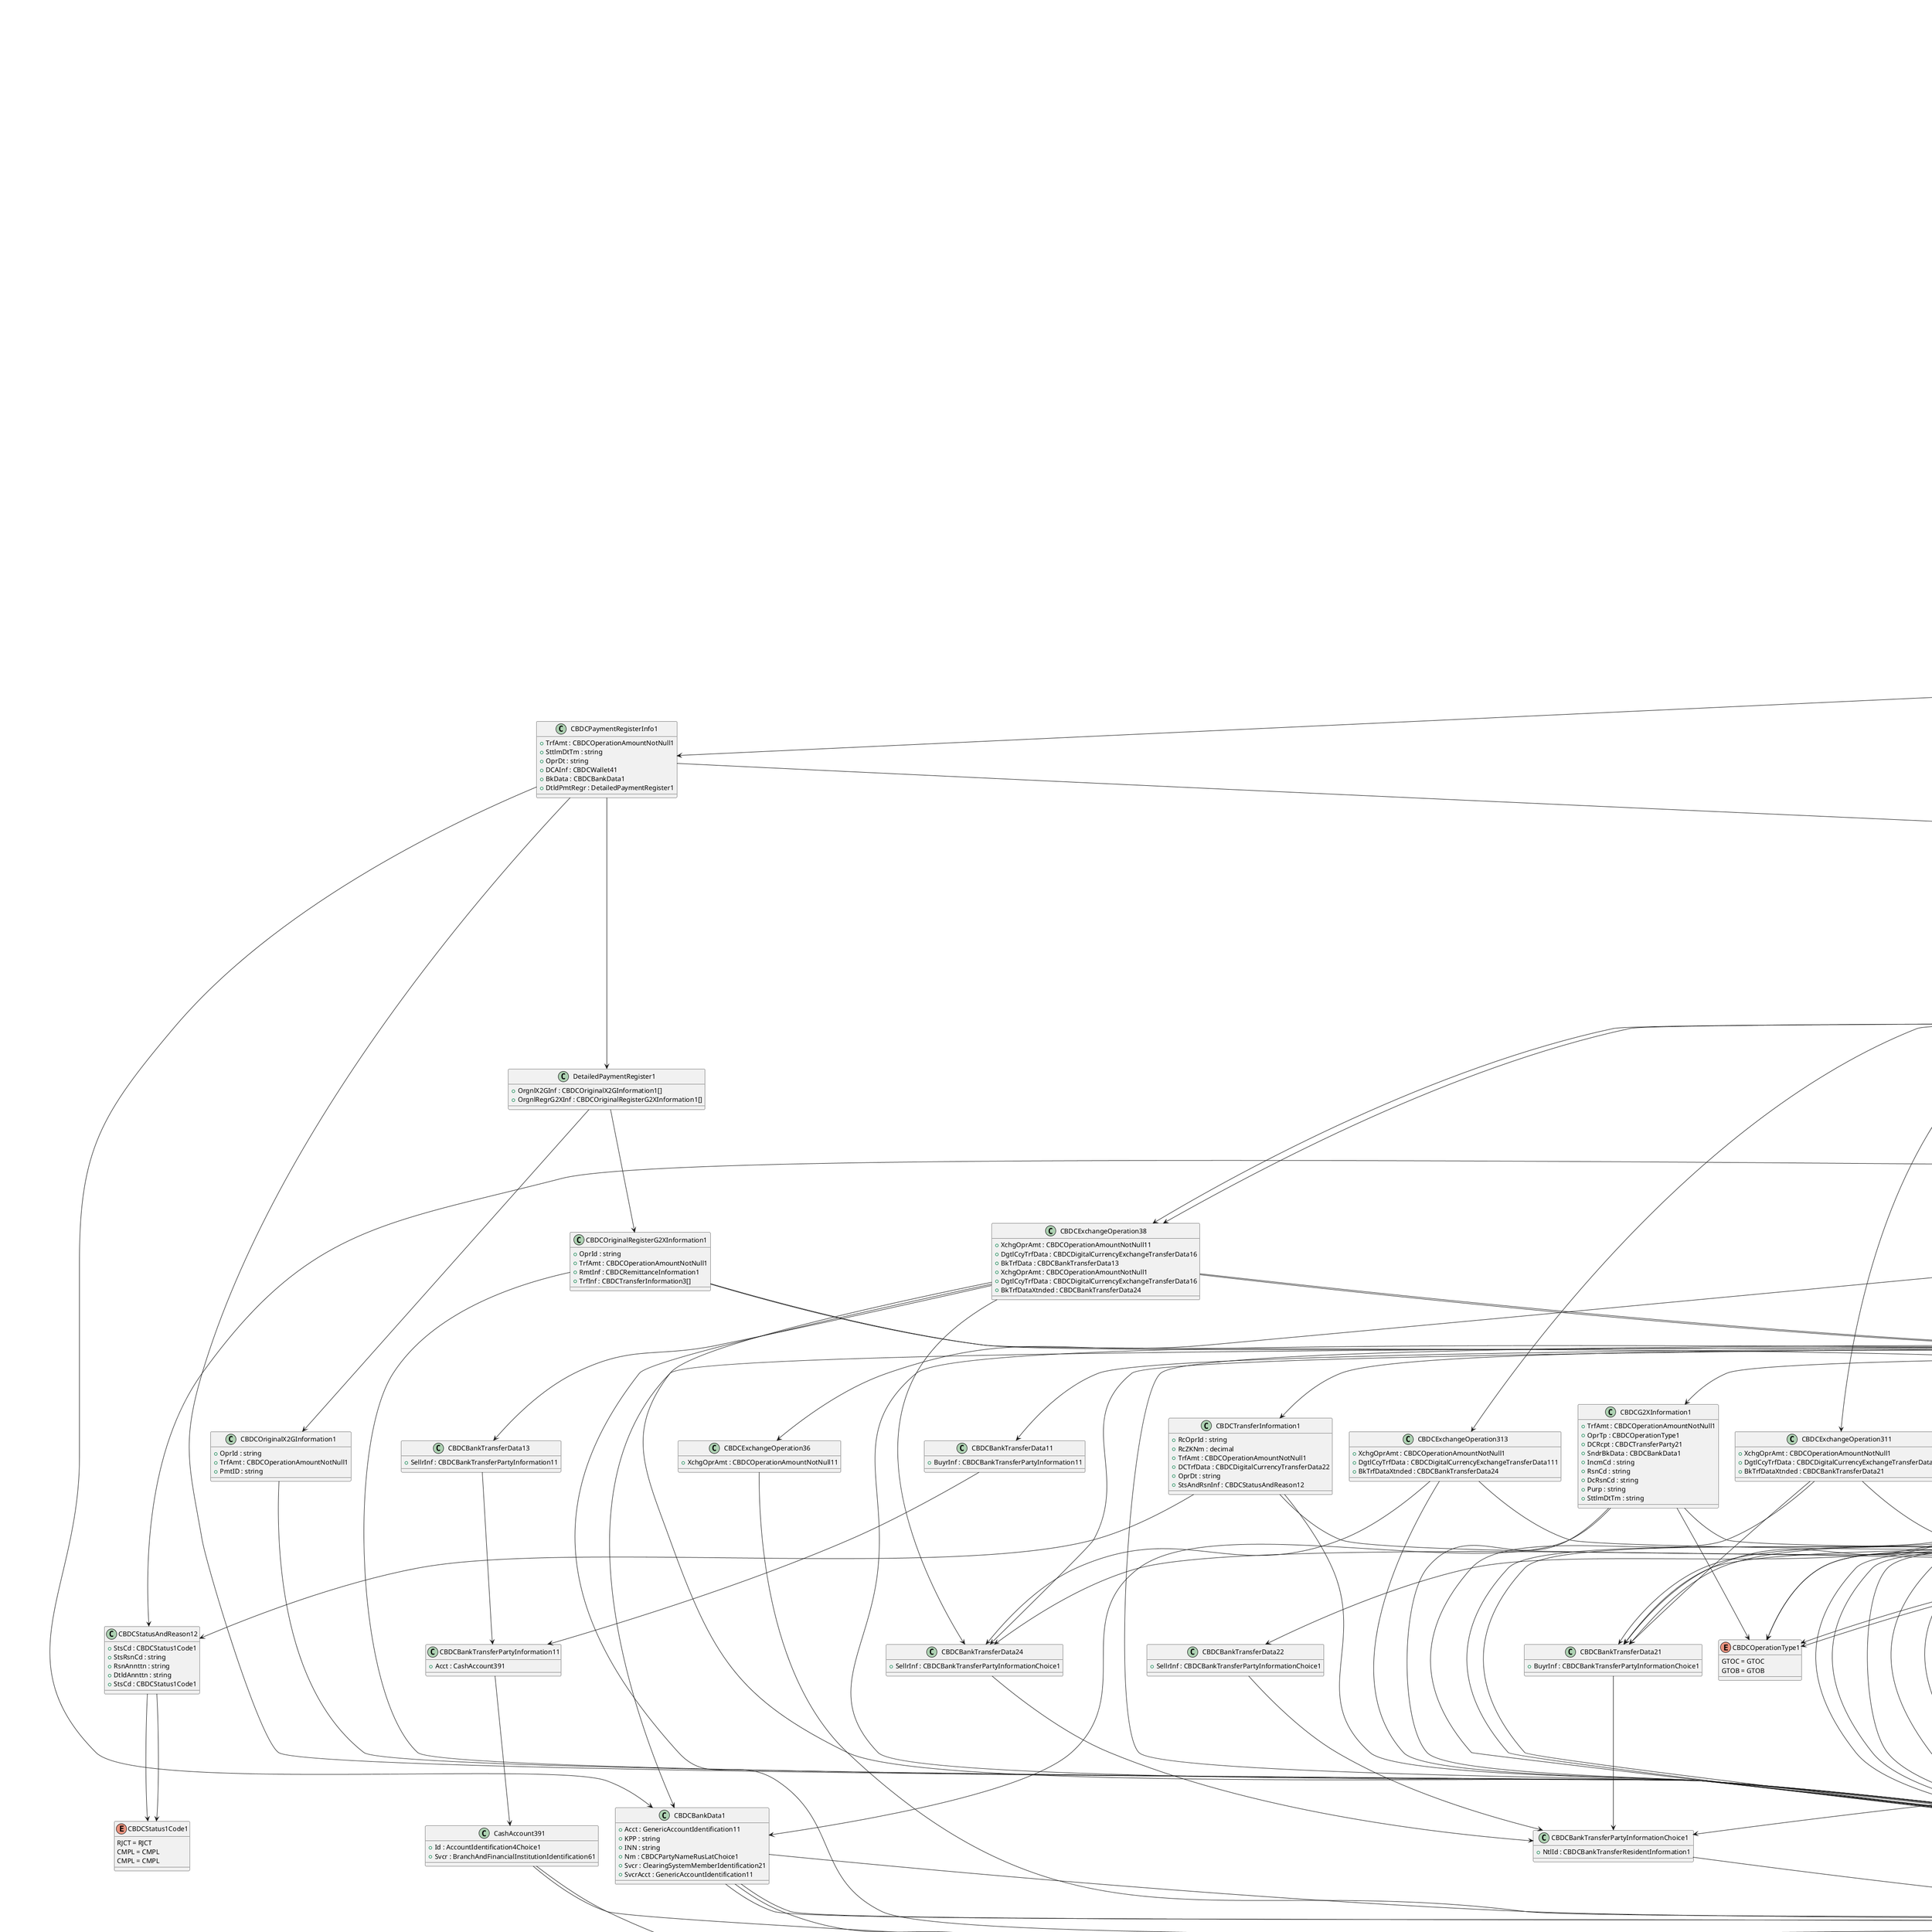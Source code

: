 @startuml

class CBDCCurrencyAndAmount2 {
    +value : string
    +Ccy : string
}

class CBDCTransferInformation24 {
    +TrfAmt : CBDCOperationAmountNotNull1
    +DCSndr : CBDCParty32
    +SttlmDtTm : string
}

class CBDCCreditorReferenceInformation12 {
    +Tp : CBDCCreditorReferenceInformationType11
    +Ref : string
}

class CBDCWallet43 {
    +Id : string
    +DCAcctNb : CBDCDCAccountNumber21
}

class CBDCParty31 {
    +PAM : string
}

enum CBDCDocumentTypeCode21 {
    21 = 21
}

class GenericAccountIdentification11 {
    +Id : string
}

class CBDCOperationInformation16 {
    +DCXchgOprInf : CBDCExchangeOperation33
}

class SETOperation {
    +MsgHdr : CBDCMessageHeader21
    +OprOrdr : CBDCOperationDetails11
    +DLDgst : CBDCDLDigest21
    +FngrPrt : base64Binary
}

class DCTransactionPossibilityResponse {
    +MsgHdr : CBDCMessageHeader21
    +Mdl : base64Binary
    +RltdMsgHdr : CBDCMessageHeader21
}

class CBDCDelegateAndOthers3 {
    +RltdPtyTp : CBDCRelatedPartyTypeCode1
    +RltdPtySts : CBDCRelatedPartyStatus1
    +AthrztnDoc : CBDCAuthorizationDocument3[]
    +AthrztnDocToDl : CBDCAuthorizationDocument3[]
}

class CBDCAdditionalPlanformInformation2 {
    +AgrmtNb : string
    +AgrmtDt : string
    +AgrmtClsDt : string
    +FullNm : CBDCPrivateName4
    +OrgNm : string
}

class WalletAdministrationRequest {
    +MsgHdr : CBDCMessageHeader21
    +WlltOprReq : CBDCWalletAdministrationRequest19
    +DLDgst : CBDCDLDigest31
}

class CBDCRelatedPartyISBOULIdentification11 {
    +RPISBOULIdrs : CBDCRPISBOULIdentifiers1
}

class CBDCWalletAdministrationRequest16 {
    +PltfmPtcptId : CBDCWalletOwner16
    +PtcptWlltId : CBDCWallet41
    +WlltReqCd : CBDCAdministrationWalletRequestType2Code3
}

class CBDCTrustInformation2 {
    +Prprty : string
    +FndrsInf : CBDCFoundersInformation1[]
}

class DCRegisterNotification {
    +MsgHdr : CBDCMessageHeader23
    +RegrTrfRpt : CBDCRegisterTransferInformation1
}

class ParticipantAdmistrationRequest {
    +MsgHdr : CBDCMessageHeader21
    +AdmstnReqData : CBDCAdministrationRequestDetails22
}

class CBDCClientIdentification11 {
    +Id : string
}

class CBDCOperationInformation11 {
    +DCTrfFKInf : CBDCRegisterTransferInformation4
}

class CBDCINNTypeChoice1 {
    +INN : string
    +INNFrgn : string
}

class CBDCTurnover1 {
    +TtlAmt : CBDCCurrencyAndAmount1
}

class GetWalletInfo {
    +MsgHdr : CBDCMessageHeader21
    +Req : CBDCRequestWalletInfo11
    +FngrPrt : base64Binary
}

class CBDCDigitalCurrencyExchangeTransferData14 {
    +DCBuyr : CBDCExchangeTransactionParty24
    +DCSellr : CBDCExchangeTransactionParty25
    +Intrmy : string
}

class ReturnWalletInfo {
    +MsgHdr : CBDCMessageHeader22
    +Rpt : CBDCWalletInfo42
    +RltdMsgHdr : CBDCMessageHeader21
}

class CBDCSETData1Choice2 {
    +DfrrdTrf : CBDCDeferredTransferOrder12
}

class SETDefinition1Choice2 {
    +SETId : string
}

class CBDCOperationInformationAndStatus45 {
    +StsAndRsnInf : CBDCStatusAndReason11
    +OprInf : CBDCOperationInformation13
    +OprInfKV : CBDCOperationInformationKV1[]
}

class CBDCAccessTerminationInformation2 {
    +ClntId : CBDCClientIdentification11
    +AddtlInf : string
}

class EventNotification {
    +MsgHdr : CBDCMessageHeader24
    +EvtRpt : CBDCEventReport2
}

class CBDCWallet31 {
    +Id : string
    +Bal : CBDCWalletBalance11
}

class CBDCWalletBalance11 {
    +TtlAmt : CBDCCurrencyAndAmount1
}

class CBDCBusinessParty12 {
    +Nm : string
    +NmRdctn : string
}

class CBDCRelatedPartyISBOULData1 {
    +Nm : string
    +NmRdctn : string
    +NmFrgn : string
    +RPISBOULId : CBDCRelatedPartyISBOULIdentification11
    +INN_KIO : string
    +RgNmISBOUL : string
    +CdISBOUL : string
    +Adr : CBDCAddress14[]
    +FormISBOUL : CBDCFormISBOULCode1
    +SgnOfRsdncy : CBDCSignOfResidency1
    +TrstInf : CBDCTrustInformation1[]
}

class CBDCControlInfo3 {
    +TrfCtrlInf : CBDCTransferControlInfo2
}

class CBDCMerchantData2 {
    +MrchntNm : string
}

enum CBDCDocumentTypeCode25 {
    39 = 39
    40 = 40
}

class CBDCOperationInformationAndStatus41 {
    +OprInf : CBDCOperationInformation11
    +OprInfKV : CBDCOperationInformationKV1[]
}

class CBDCClientIdentification14 {
    +Id : string
}

class CBDCOperationInformationAndStatus42 {
    +StsAndRsnInf : CBDCStatusAndReason14
}

class CBDCWalletOwner12 {
    +ClntId : CBDCClientIdentification12
}

class CBDCTransferInformation22 {
    +TrfAmt : CBDCOperationAmountNotNull1
    +DCSndr : CBDCParty33
    +DCRcpt : CBDCParty34
    +SttlmDtTm : string
}

class CBDCKindsLegalEntityRP2 {
    +DlgAndOthrs : CBDCDelegateAndOthers5
    +Bnfcry : CBDCBeneficiary2
}

class CBDCOperationInformationAndStatus423 {
    +OprInf : CBDCOperationInformation122
    +OprInfKV : CBDCOperationInformationKV1[]
}

class ClearingSystemMemberIdentification23 {
    +ClrSysId : ClearingSystemIdentification2Choice1
    +MmbId : string
}

class CBDCPaymentLinkData2 {
    +PmtLkID : string
    +Prmsd : string
}

class CBDCDeferredTransferRequest11 {
    +DstnId : CBDCDestinationIdentification2Choice1
    +TrfAmt : CBDCOperationAmountNotNull11
    +PrdctySttngs : CBDCPeriodicitySettings1Choice1
    +Purp : string
    +SETNm : string
}

class CBDCKindIndividualRP1 {
    +DlgAndOthrs : CBDCDelegateAndOthers1
    +Bnfcry : CBDCBeneficiary1
    +BnfclOwnr : CBDCBeneficialOwner1
}

class DCExchange {
    +MsgHdr : CBDCMessageHeader21
    +DCXchgOprInf : CBDCExchangeOperation38
    +DLDgst : CBDCDLDigest21
    +FngrPrt : base64Binary
}

class CBDCIdentityDocument1Choice2 {
    +PsptRF : CBDCPassportRF1
    +TmpIDRF : CBDCTempIDRF1
    +IdntyCardFrgn : CBDCIdentityCardForeign1
    +ResdtCard : CBDCResidentCard1
    +OthrDoc : CBDCOtherDocument1
}

class CBDCBankTransferResidentInformation3 {
    +Acct : GenericAccountIdentification11
}

class CBDCWallet43 {
    +Id : string
    +DCAcctNb : CBDCDCAccountNumber1
}

class CBDCOperationAmountNotNull1 {
    +TtlAmt : CBDCCurrencyAndAmountNotNull1
}

class CBDCRestrictionManagementReport12 {
    +PltfmPtcptId : CBDCWalletOwner12
    +PtcptWlltId : CBDCWallet43
    +RstrctnData : CBDCRestrictionData12
    +OprInfKV : CBDCOperationInformationKV1[]
}

class CBDCClientIdentification11 {
    +PrxyPrvtId : string
}

class Document {
    +DCTrfC2C : DCTransferC2C
}

class Notification {
    +MsgHdr : CBDCMessageHeader23
    +OprInfAndSts : CBDCOperationInformationAndStatus45
}

class CBDCIntermediary11 {
    +Nm : string
    +ClrSysIdr : ClearingSystemMemberIdentification22
}

enum CBDCSETStatus2Code1 {
    ACTV = ACTV
    EXEC = EXEC
}

class CBDCKindIndividualRP3 {
    +DlgAndOthrs : CBDCDelegateAndOthers7[]
    +Bnfcry : CBDCBeneficiary1
    +BnfclOwnr : CBDCBeneficialOwner1
}

class CBDCOperationAmount1 {
    +TtlAmt : CBDCCurrencyAndAmount1
}

class StatusReport {
    +MsgHdr : CBDCMessageHeader21
    +OprInfAndSts : CBDCOperationInformationAndStatus44
    +RltdMsgHdr : CBDCMessageHeader21
}

class CBDCOperationInformation13 {
    +DCTrfB2CInf : CBDCB2CInformation11
}

class CBDCRPISBOULIdentifiers1 {
    +Idrs : string
    +IdrsTp : CBDCRPISBOULIdentifiersCode1
}

class BranchAndFinancialInstitutionIdentification61 {
    +FinInstnId : FinancialInstitutionIdentification181
}

class CBDCParty33 {
    +Wllt : CBDCWallet41
}

class CBDCBankAccount22 {
    +BIC : string
    +Id : CBDCIdentificationAccountChoice2
}

class CBDCDocumentTypeOfAuthority1 {
    +PrvtAuthrty : string
}

class CBDCSETTemplateList11 {
    +TpCd : CBDCSETTemplate1Code1
    +Nm : string
    +Desc : string
}

class Notification {
    +MsgHdr : CBDCMessageHeader21
    +OprInfAndSts : CBDCOperationInformationAndStatus418
}

class Document {
    +Prb : Probe
}

class CBDCTransferInformation21 {
    +TrfAmt : CBDCOperationAmountNotNull1
    +DCSndr : CBDCParty31
    +DCRcpt : CBDCParty32
    +Purp : string
    +SttlmDtTm : string
}

enum CBDCRPLegalEntityIdentifiersCode1 {
    OGRN = OGRN
    RGNM = RGNM
    OTHN = OTHN
}

class CBDCWallet42 {
    +Id : string
    +DCAcctNb : CBDCDCAccountNumber1
    +Bal : CBDCWalletBalance11
}

class CBDCPersonalData33 {
    +RPIndvId : CBDCRelatedPartyPrivateIdentification11
    +Phne : string[]
    +Ctry : string
    +Adr : CBDCAddress12[]
    +BirthDt : string
    +PlcOfBirth : string
    +IdntyDoc : CBDCIdentityDocument1Choice2
    +ConfDoc : CBDCConfirmationDocument2
    +FullNm : CBDCPrivateName2
    +OGRNIP : string
    +Gndr : CBDCGenderCode1
    +EmailAdr : string[]
    +SNILS : string
    +SgnOfRsdncy : CBDCSignOfResidency1
}

class CBDCMerchantData2 {
    +MrchntNm : string
    +MrchntID : string
    +MrchntAdr : string
}

class ControlInformation {
    +MsgHdr : CBDCMessageHeader21
    +CtrlInf : CBDCControlInfo2
}

class CBDCOperationInformation11 {
    +DCTrfB2BInf : CBDCB2BInformation22
}

class CBDCOPTransferDetails1 {
    +CtrPty : CBDCOPTransferParty11
    +CtrPtyBD : CBDCBankTransferPartyInformationChoice2
    +Purp : string
}

class CBDCExchangeOperation311 {
    +XchgOprAmt : CBDCOperationAmountNotNull1
    +DgtlCcyTrfData : CBDCDigitalCurrencyExchangeTransferData19
    +BkTrfDataXtnded : CBDCBankTransferData21
}

class CBDCDelegateAndOthers5 {
    +RltdPtyTp : CBDCRelatedPartyTypeCode1
    +AthrztnDoc : CBDCAuthorizationDocument2[]
}

class SETOperation {
    +MsgHdr : CBDCMessageHeader21
    +OprOrdr : CBDCOperationDetails11
    +DLDgst : CBDCDLDigest21
}

class SETOperationRequest {
    +MsgHdr : CBDCMessageHeader21
    +Req : CBDCOperationDetails13
}

class CBDCOperationOrderInformation12 {
    +OprSts : CBDCOperationStatus1Code1
    +SETParams : CBDCSETParameters22
}

class CBDCOriginalX2GInformation1 {
    +OprId : string
    +TrfAmt : CBDCOperationAmountNotNull1
    +PmtID : string
}

class CBDCBusinessParty12 {
    +Wllt : CBDCWallet43
    +Nm : string
    +OGRN : string
    +INN : string
    +KPP : string
}

class CBDCOperationDetails1Choice1 {
    +Xchg : CBDCExchangeDetails21
    +C2C : CBDCC2CDetails11
    +C2B : CBDCC2BDetails11
    +B2C : CBDCB2CDetails21
    +OPTrf : CBDCOPTransferDetails1
    +X2G : CBDCX2GDetails1
    +G2X : CBDCG2XDetails1
}

class CBDCAdministrationInformationAndStatus21 {
    +PltfmPtcptId : CBDCWalletOwner11
}

class DCTransactionPossibilityRequest {
    +MsgHdr : CBDCMessageHeader21
    +Req : CBDCPossibilityRequest214
}

class CBDCRegisterTransferInformation4 {
    +TrfAmt : CBDCOperationAmountNotNull1
    +DCTrfData : CBDCDigitalCurrencyTransferData24
    +BkData : CBDCBankData3
    +SttlmDtTm : string
    +OprDt : string
}

class CBDCRelatedPartyOrganisationIdentification11 {
    +RPLglNttyIdrs : CBDCRPLegalEntityIdentifiers1
}

enum CBDCBeneficialOwnerIdentification1 {
    11 = 11
    12 = 12
    21 = 21
    23 = 23
}

class CBDCExchangeTransactionParty28 {
    +Id : CBDCWalletOwner110
    +Wllt : CBDCWallet44
}

class CBDCSETParameters11 {
    +SETId : string
    +SETSts : CBDCSETStatus1Code1
    +SETDtTm : string
    +SETData : CBDCSETData1Choice1
}

class CBDCOperationDetails11 {
    +SETId : string
    +DTOpr : CBDCDTOperationRequest1Choice1
}

class ParticipantAdmistrationRequest {
    +MsgHdr : CBDCMessageHeader21
    +AdmstnReqData : CBDCAdministrationRequestDetails23
}

class ParticipantAdmistrationRequest {
    +MsgHdr : CBDCMessageHeader21
    +AdmstnReqData : CBDCAdministrationRequestDetails25
    +FngrPrt : base64Binary
}

class CBDCEventReport2 {
    +PltfmPtcptId : CBDCWalletOwner12
    +PtcptWlltId : CBDCWallet45
    +ShrtMsg : string
    +DtldMsg : string
    +AddtlData : CBDCAdditionalPlanformInformation1
    +AddtlDataKV : CBDCInformationKV1[]
}

class CBDCRelatedPartyDataChoice3 {
    +ChngRPData : CBDCRelatedPartyChangeData22
    +AddRP : CBDCRelatedPartyAddDataChoice24
}

class CBDCOperationOrderInformation11 {
    +OprSts : CBDCOperationStatus1Code1
    +StsRsnAnnttn : string
    +SETParams : CBDCSETParameters12
}

class SETOrder {
    +MsgHdr : CBDCMessageHeader21
    +OrdrParams : CBDCSETParameters14
    +DLDgst : CBDCDLDigest21
    +FngrPrt : base64Binary
}

class CBDCDCAccountNumber1 {
    +Id : string
}

class CBDCParticipantIdentification23 {
    +OrgData : CBDCOrganisationData23
    +RltdPtyData : CBDCRelatedPartyDataChoice3[]
}

class Document {
    +DCTxPssbltyRspn : DCTransactionPossibilityResponse
}

class CBDCWalletAdministrationRequest13 {
    +PltfmPtcptId : CBDCWalletOwner11
    +PtcptWlltId : CBDCWallet41
    +WlltReqCd : CBDCAdministrationWalletRequestType2Code2
}

class CBDCIndividualRP3 {
    +KndsIndvRP : CBDCKindIndividualRP3
    +IndvData : CBDCPersonalData32
}

class CBDCAdministrationInformationAndStatus21 {
    +PltfmPtcptId : CBDCWalletOwner13
    +PtcptData : CBDCParticipantIdentification21
    +AdmstnInfKV : CBDCAdministrationInformationKV1[]
}

class Document {
    +PtcptAdmstrtnReq : ParticipantAdmistrationRequest
}

class CBDCRelatedPartyChangeData21 {
    +RltdPtyInf : CBDCRelatedPartyAddDataChoice21
}

class CBDCExchangeOperation39 {
    +XchgOprAmt : CBDCOperationAmountNotNull11
    +DgtlCcyRfndData : CBDCRefundData11
    +SttlmDtTm : string
}

class CBDCBusinessParty13 {
    +Id : CBDCBusinessWalletOwner1Choice1
    +Wllt : CBDCWallet43
}

enum CBDCWalletRequestType2Code1 {
    BLNC = BLNC
    HSTR = HSTR
}

class CBDCParticipantIdentification27 {
    +OrgData : CBDCOrganisationData23
}

class CBDCDeferredTransferOrder12 {
    +TrfAmt : CBDCOperationAmountNotNull11
    +DCSndr : CBDCParty25
    +DCRcpt : CBDCParty23
    +Intrmy : string
    +PrdctySttngs : CBDCPeriodicitySettings1Choice1
    +Purp : string
    +SETNm : string
}

class CBDCParticipantIdentification210 {
    +ChngdData : CBDCChangedData11[]
}

class CBDCBankTransferPartyInformationChoice1 {
    +NtlId : CBDCBankTransferResidentInformation1
}

class CBDCWalletOwner13 {
    +FinIntrmyId : string
}

class Document {
    +SETOpr : SETOperation
}

enum CBDCDocumentTypeCode27 {
    31 = 31
    33 = 33
    08 = 08
    09 = 09
    15 = 15
    17 = 17
    18 = 18
    19 = 19
    20 = 20
    37 = 37
    24 = 24
    39 = 39
    40 = 40
}

class CBDCBeneficiary1 {
    +RltdPtyTp : CBDCRelatedPartyTypeCode2
    +RltdPtySts : CBDCRelatedPartyStatus1
}

class DCTransactionPossibilityRequest {
    +MsgHdr : CBDCMessageHeader21
    +Req : CBDCPossibilityRequest26
}

enum CBDCDocumentTypeCode22 {
    26 = 26
}

class CBDCExchangeOperation38 {
    +XchgOprAmt : CBDCOperationAmountNotNull11
    +DgtlCcyTrfData : CBDCDigitalCurrencyExchangeTransferData16
    +BkTrfData : CBDCBankTransferData13
}

class Document {
    +SETOprRspn : SETOperationResponse
}

class Document {
    +Rct : Receipt
}

class CBDCRelatedPartyDataChoice4 {
    +AddRP : CBDCRelatedPartyAddDataChoice24
}

class CBDCWallet47 {
    +Id : string
    +WlltSts : CBDCWalletStatus2Code3
}

class CBDCOPTransferInformation6 {
    +TrfOprAmt : CBDCOperationAmountNotNull1
    +DgtlCcyRfndData : CBDCTransferRefundData3
    +SttlmDtTm : string
}

class CBDCWalletAdministrationStatusAndInformation22 {
    +PltfmPtcptId : CBDCWalletOwner11
    +PtcptWlltId : CBDCWallet44
    +AddtlData : CBDCAdditionalPlanformInformation2
}

class CBDCParty32 {
    +Wllt : CBDCWallet43
}

class SETListRequest {
    +MsgHdr : CBDCMessageHeader21
    +FngrPrt : base64Binary
}

class CBDCWalletOwner18 {
    +FinIntrmyId : string
}

class CBDCPostalAddressChoice1 {
    +StrdAdr : CBDCStructuredAddress1
    +AdrLine : string
}

class CBDCMessageHeader25 {
    +MsgId : string
    +CreDt : string
    +Fr : string
    +To : string
    +OprId : string
}

enum CBDCStatus1Code1 {
    RJCT = RJCT
    CMPL = CMPL
}

class PaymentRegister {
    +MsgHdr : CBDCMessageHeader26
    +PmtRegrInf : CBDCPaymentRegisterInfo1
}

class CBDCOperationsInformation22 {
    +Tp : CBDCOperationsType3Code2
    +Amt : CBDCOperationAmountNotNull1
    +CdtDbtInd : CreditDebitCode1
    +SttlmDtTm : string
    +OprId : string
    +OthrDtls : CBDCOperationDetails1Choice2
}

class WalletAdministrationNotification {
    +MsgHdr : CBDCMessageHeader21
    +WlltAdmstnRpt : CBDCWalletAdministrationStatusAndInformation23
    +RltdMsgHdr : CBDCMessageHeader21
}

class ParticipantAdministrationNotification {
    +MsgHdr : CBDCMessageHeader21
    +PtcptAdmstnRpt : CBDCAdministrationInformationAndStatus22
    +RltdMsgHdr : CBDCMessageHeader21
}

class DCTransactionPossibilityRequest {
    +MsgHdr : CBDCMessageHeader21
    +Req : CBDCPossibilityRequest213
    +FngrPrt : base64Binary
}

class CBDCTransferInformation1 {
    +RcOprId : string
    +RcZKNm : decimal
    +TrfAmt : CBDCOperationAmountNotNull1
    +DCTrfData : CBDCDigitalCurrencyTransferData22
    +OprDt : string
    +StsAndRsnInf : CBDCStatusAndReason12
}

class CBDCOperationInformationAndStatus424 {
    +StsAndRsnInf : CBDCStatusAndReason13
    +OprInf : CBDCOperationInformation123
    +OprInfKV : CBDCOperationInformationKV1[]
}

class ClearingSystemIdentification2Choice1 {
    +Cd : string
}

class CBDCWalletAdministrationStatusAndInformation211 {
    +PltfmPtcptId : CBDCWalletOwner110
    +PtcptWlltId : CBDCWallet49
    +AddtlData : CBDCAdditionalPlanformInformation3
    +AddtlInf : string
}

class CBDCWalletAdministrationRequest110 {
    +PltfmPtcptId : CBDCWalletOwner110
    +PtcptWlltId : CBDCWallet41
    +WlltReqCd : CBDCAdministrationWalletRequestType2Code2
}

class CBDCPossibilityRequest21 {
    +C2BPssbltyReq : CBDCC2BInformation12
}

class CBDCWallet45 {
    +Id : string
    +DCAcctNb : CBDCDCAccountNumber1
}

class CBDCWallet49 {
    +Id : string
    +WlltSts : CBDCWalletStatus2Code4
}

class CBDCWalletBalance11 {
    +TtlAmt : CBDCCurrencyAndAmount1
    +TtlBlckdAmt : CBDCCurrencyAndAmount1
    +CurBal : CBDCCurrencyAndAmount1
}

class CBDCRelatedPartyAddDataChoice23 {
    +IndvRP : CBDCIndividualRP3
    +LglNttyRP : CBDCLegalEntityRP3
    +ISBOULRP : CBDCISBOULRP3
}

enum CBDCOperationsType3Code1 {
    DCRF = DCRF
    CTOG = CTOG
    BTOG = BTOG
    GTOC = GTOC
    GTOB = GTOB
    FKTR = FKTR
}

class CBDCBankTransferPartyInformationChoice2 {
    +NtlId : CBDCBankTransferResidentInformation2
}

class DCTransferB2C {
    +MsgHdr : CBDCMessageHeader21
    +B2CTrfInf : CBDCB2CInformation12
    +DLDgst : CBDCDLDigest21
    +FngrPrt : base64Binary
}

class CBDCB2BInformation24 {
    +TrfAmt : CBDCOperationAmountNotNull1
    +DCSndr : CBDCBusinessParty15
    +DCRcpt : CBDCBusinessParty16
    +Intrmy : string
    +Purp : string
    +RmtInf : CBDCRemittanceInformation1
}

enum CBDCSETStatus2Code1 {
    TRMD = TRMD
}

class CBDCSETDataShort2 {
    +TpCd : CBDCSETTemplate1Code1
    +SETNm : string
    +TrfAmt : CBDCOperationAmountNotNull1
}

class CBDCParty33 {
    +Id : CBDCWalletOwner11
    +Wllt : CBDCWallet44
    +PAM : string
}

class CBDCOperationInformation15 {
    +DCXchgOprInf : CBDCExchangeOperation31
}

class Document {
    +AccsTermntnMsg : AccessTerminationMessage
}

class CBDCOPTransferParty18 {
    +Wllt : CBDCWallet41
    +Nm : CBDCPartyNameChoice2
}

class CBDCDataLicense1 {
    +SrNmLic : string
    +DtIsseLic : string
    +AtrtyIssgLic : string
    +DtVldtyLic : string
    +NmActvtyLic : string
}

class CBDCRelatedPartyDataChoice1 {
    +ChngRPData : CBDCRelatedPartyChangeData21
    +AddRP : CBDCRelatedPartyAddDataChoice22
}

class CBDCFKTransferDetails1 {
    +BkData : CBDCBankData4
}

class CBDCStatusAndReason11 {
    +StsRsnCd : string
    +RsnAnnttn : string
    +DtldAnnttn : string
    +StsDtTm : string
}

class FinancialInstitutionIdentification181 {
    +ClrSysMmbId : ClearingSystemMemberIdentification21
}

class CBDCRelatedC2BTransferInfo11 {
    +OprId : string
    +SttlmDt : string
}

class DCTransactionPossibilityRequest {
    +MsgHdr : CBDCMessageHeader21
    +Req : CBDCPossibilityRequest215
    +FngrPrt : base64Binary
}

class CBDCBankTransferData13 {
    +SellrInf : CBDCBankTransferPartyInformation11
}

class CBDCFoundersInformation1 {
    +FullNm : CBDCPrivateName3
    +FndrsNm : string
    +Adr : CBDCAddress15
}

class CBDCStructuredAddress1 {
    +PstCd : string
    +CtryCd : string
    +CtrySubDvsnCd : string
    +Dstrct : string
    +TwnNm : string
    +StrtNm : string
    +Bldg : string
    +Hsng : string
    +Room : string
}

enum CBDCOperationsType3Code2 {
    DCRF = DCRF
    DCBU = DCBU
    DCSE = DCSE
    CTOB = CTOB
    BTOC = BTOC
    BTOB = BTOB
    OOPN = OOPN
    BTOG = BTOG
    GTOB = GTOB
    OPTR = OPTR
}

class CBDCWalletAdministrationStatusAndInformation27 {
    +PltfmPtcptId : CBDCWalletOwner18
    +PtcptWlltId : CBDCWallet46
    +AddtlDataKV : CBDCOperationInformationKV1[]
}

class Document {
    +DCTrfB2C : DCTransferB2C
}

class Document {
    +SETOrdr : SETOrder
}

enum CBDCRPIndividualIdentifiersCode1 {
    SNLS = SNLS
    INNR = INNR
    INNF = INNF
}

enum CBDCRejectionReasonCode2 {
    ROFM = ROFM
    ROTS = ROTS
    RMFN = RMFN
}

class CBDCIdentityDocument1Choice3 {
    +PsptRF : CBDCPassportRF1
}

class CBDCAdministrationRequestDetails21 {
    +PtcptData : CBDCParticipantIdentification21
    +PltfmId : CBDCPlatformIdentifiers1
}

class CBDCOperationInformationAndStatus46 {
    +OprInf : CBDCOperationInformation14
    +OprInfKV : CBDCOperationInformationKV1[]
}

class CBDCB2BInformation21 {
    +TrfAmt : CBDCOperationAmountNotNull1
    +DCSndr : CBDCBusinessParty11
    +DstnId : CBDCDestination1Choice1
    +Intrmy : string
    +Purp : string
    +RmtInf : CBDCRemittanceInformation1
}

class CBDCDelegateAndOthers11 {
    +RltdPtyTp : CBDCRelatedPartyTypeCode4
    +AthrztnDoc : CBDCAuthorizationDocument2[]
}

class MessageStatusResponse {
    +MsgHdr : CBDCMessageHeader23
    +MsgInfAndSts : CBDCMessageInformationAndStatus1
    +RltdMsgHdr : CBDCMessageHeader23
}

class CBDCWallet46 {
    +Id : string
    +WlltSts : CBDCWalletStatus2Code2
}

class CBDCRelatedPartyAddDataChoice24 {
    +IndvRP : CBDCIndividualRP4
    +LglNttyRP : CBDCLegalEntityRP4
    +ISBOULRP : CBDCISBOULRP4
}

class CBDCDelegateAndOthers1 {
    +RltdPtyTp : CBDCRelatedPartyTypeCode1
    +RltdPtySts : CBDCRelatedPartyStatus1
    +AthrztnDoc : CBDCAuthorizationDocument1[]
    +AthrztnDocToDl : CBDCAuthorizationDocument1[]
}

class CertificateRevocationList {
    +MsgHdr : CBDCMessageHeader21
    +CRL : base64Binary
}

class CBDCOperationInformation14 {
    +DCTrfB2CInf : CBDCB2CInformation12
}

class SETOperationNotification {
    +MsgHdr : CBDCMessageHeader21
    +OprOrdrInf : CBDCOperationOrderInformation11[]
}

class CBDCWalletCriteria11 {
    +Pty : CBDCParty33
}

class CBDCClientIdentification12 {
    +Id : string
}

class CBDCTransferParty23 {
    +Wllt : CBDCWallet42
    +INN : string
}

class CBDCOperationInformation19 {
    +DCXchgOprInf : CBDCExchangeOperation36
}

enum CBDCAdministrationWalletRequestType2Code3 {
    BLCK = BLCK
}

class CBDCRelatedPartyAddDataChoice21 {
    +IndvRP : CBDCIndividualRP1
    +LglNttyRP : CBDCLegalEntityRP1
    +ISBOULRP : CBDCISBOULRP1
}

class CBDCClientIdentification13 {
    +OrgId : string
}

class CBDCAddress11 {
    +AdrTp : CBDCAdressTypeCode21
    +PstlAdr : CBDCPostalAddressChoice1
}

class CBDCAML_CFTInfo1 {
    +SrcOfFnds : string
    +RskLvl : CBDCRiskLevelCode1
    +JustfnOfRskLvl : string
    +RltshWthBk : string
    +ActvtyPurp : string
    +FinPos : string
    +BizRpttn : string
}

class CBDCDigitalCurrencyExchangeTransferData19 {
    +DCBuyr : CBDCExchangeTransactionParty28
    +DCSellr : CBDCExchangeTransactionParty25
    +Intrmy : string
}

class CBDCWalletOwner16 {
    +FinIntrmyId : string
}

class Document {
    +SETOprReq : SETOperationRequest
}

class ParticipantAdministrationNotification {
    +MsgHdr : CBDCMessageHeader21
    +PtcptAdmstnRpt : CBDCAdministrationInformationAndStatus25
}

class CBDCWalletInfo41 {
    +WlltPtyInf : CBDCWallet43
    +Prd : CBDCDateTimePeriod2
    +OprtnsInf : CBDCOperationsInformation21[]
}

enum CBDCWalletStatus2Code6 {
    ACTV = ACTV
    BLCK = BLCK
    SUSP = SUSP
    CLSD = CLSD
}

class CBDCRefundData11 {
    +RfndRcpt : CBDCExchangeTransactionParty21
}

class CBDCPaymentRegisterInfo1 {
    +TrfAmt : CBDCOperationAmountNotNull1
    +SttlmDtTm : string
    +OprDt : string
    +DCAInf : CBDCWallet41
    +BkData : CBDCBankData1
    +DtldPmtRegr : DetailedPaymentRegister1
}

class CBDCOperationInformationKV1 {
    +Key : string
    +ItmNm : string
    +Val : string
}

class CBDCTransferParty21 {
    +Wllt : CBDCWallet41
}

class CBDCParty32 {
    +Wllt : CBDCWallet42
    +PAM : string
}

class CBDCBusinessParty13 {
    +Wllt : CBDCWallet42
}

class CBDCParticipantIdentification21 {
    +ChngdData : CBDCChangedData11
}

class CBDCDLDigest31 {
    +Rcrd : base64Binary
    +Sgn : base64Binary
}

class CBDCX2GDetails1 {
    +CtrPty : CBDCWallet42
}

class CBDCRPLegalEntityIdentifiers1 {
    +Idrs : string
    +IdrsTp : CBDCRPLegalEntityIdentifiersCode1
}

class CBDCParty23 {
    +Id : CBDCWalletOwner11
    +Wllt : CBDCWallet32
    +PAM : string
}

class CBDCExchangeTransactionParty27 {
    +Id : CBDCWalletOwner110
    +Wllt : CBDCWallet41
}

class CBDCBankTransferResidentInformation2 {
    +Acct : GenericAccountIdentification11
}

class CBDCOperationInformationAndStatus43 {
    +OprInf : CBDCOperationInformation11
    +OprInfKV : CBDCOperationInformationKV1[]
}

class SETOperationResponse {
    +MsgHdr : CBDCMessageHeader21
    +Mdl : base64Binary
    +RltdMsgHdr : CBDCMessageHeader21
}

class CBDCOperationInformationAndStatus48 {
    +OprInf : CBDCOperationInformation16
}

class CBDCExchangeOperation37 {
    +XchgOprAmt : CBDCOperationAmountNotNull1
    +DgtlCcyTrfData : CBDCDigitalCurrencyExchangeTransferData15
    +BkTrfDataXtnded : CBDCBankTransferData24
}

class CBDCOperationsList11 {
    +TpCd : CBDCSETOperation1Code1
    +OprNm : string
    +OprDesc : string
}

class CBDCExchangeDetails21 {
    +PtyInf : CBDCBankTransferPartyInformationChoice1
    +Intrmy : CBDCIntermediary11
}

class CBDCParty31 {
    +Wllt : CBDCWallet42
    +PAM : string
}

enum CBDCWalletStatus2Code4 {
    ACTV = ACTV
    BLCK = BLCK
}

class CBDCBusinessParty11 {
    +Wllt : CBDCWallet41
}

class CBDCOperationInformation120 {
    +OPTrfInf : CBDCOPTransferInformation12
}

class SETOperation {
    +MsgHdr : CBDCMessageHeader21
    +OprOrdr : CBDCOperationDetails12
    +DLDgst : CBDCDLDigest21
}

class CBDCExchangeTransactionParty24 {
    +Id : CBDCWalletOwner11
    +Wllt : CBDCWallet44
}

class CBDCAdditionalPlanformInformation1 {
    +RsnChngSts : CBDCReasonChangeStatus1
    +OdWlltSts : CBDCWalletStatus2Code1
}

class CBDCDigitalCurrencyTransferData23 {
    +DCRcpt : CBDCTransferParty23
}

class CBDCC2BInformation12 {
    +TrfAmt : CBDCOperationAmountNotNull1
    +Cstmr : CBDCParty32
    +Mrchnt : CBDCMerchantData2
    +Purp : string
    +SttlmDtTm : string
    +PmtLkData : CBDCPaymentLinkData2
}

class CBDCAnswerMessageInformation1 {
    +AnswrMsgHdr : CBDCMessageHeader23
    +AnswrMsg : base64Binary
    +StsAndRsnInf : CBDCStatusAndReason13
}

class CBDCWallet42 {
    +Id : string
    +DCAcctNb : CBDCDCAccountNumber21
}

enum CBDCCreditorReferenceInformationType11 {
    UIP2 = UIP2
}

class CBDCOperationInformation12 {
    +DCTrfB2BInf : CBDCB2BInformation23
}

class CBDCOperationInformationAndStatus412 {
    +OprInf : CBDCOperationInformation110
}

class CBDCKindIndividualRP2 {
    +DlgAndOthrs : CBDCDelegateAndOthers4
    +Bnfcry : CBDCBeneficiary2
    +BnfclOwnr : CBDCBeneficialOwner2
}

enum CBDCGenderCode1 {
    FEML = FEML
    MALE = MALE
}

class Notification {
    +MsgHdr : CBDCMessageHeader21
    +OprInfAndSts : CBDCOperationInformationAndStatus46
    +RltdMsgHdr : CBDCMessageHeader21
}

class CBDCPrivateName2 {
    +FrstNm : string
    +FrstNmLt : string
    +MddlNm : string
    +MddlNmLt : string
    +LastNm : string
    +LastNmLt : string
}

class CBDCMerchantData1 {
    +MrchntNm : string
}

enum CBDCOperationsType3Code2 {
    FIBU = FIBU
    FISE = FISE
    DCRF = DCRF
    DCBU = DCBU
    DCSE = DCSE
    OOPN = OOPN
}

class CBDCKindsLegalEntityRP1 {
    +DlgAndOthrs : CBDCDelegateAndOthers2
    +Bnfcry : CBDCBeneficiary1
}

class CBDCTransactionPossibilityRequest21 {
    +DCSndr : CBDCParty36
    +DstnId : CBDCDestinationIdentification2Choice1
    +Intrmy : string
    +OprAmt : CBDCOperationAmountNotNull1
    +Purp : string
}

class CBDCLegalEntityRP1 {
    +KndsLglNttyRP : CBDCKindsLegalEntityRP1
    +LglNttyData : CBDCOrganisationData21
}

class CBDCTransferInformation21 {
    +TrfAmt : CBDCOperationAmountNotNull1
    +DCSndr : CBDCParty37
    +DCRcpt : CBDCParty33
    +Intrmy : string
    +Purp : string
}

class CBDCWallet38 {
    +Id : string
    +WlltSts : CBDCWalletStatus2Code6
}

class CBDCPrivateName3 {
    +FrstNm : string
    +FrstNmLt : string
    +MddlNm : string
    +MddlNmLt : string
    +LastNm : string
    +LastNmLt : string
    +FullNmLine : string
}

class CBDCPaymentLinkData1 {
    +PmtLkID : string
    +Prmsd : string
    +PmtLkTpCd : CBDCPaymentLinkTypeCode1
}

class CBDCSETData2Choice1 {
    +DfrrdTrf : CBDCDeferredTransferOrder11
}

class CBDCTransferParty22 {
    +Wllt : CBDCWallet42
}

class CBDCOPTransferInformation11 {
    +TrfOprAmt : CBDCOperationAmountNotNull1
    +DgtlCcyTrfData : CBDCDigitalCurrencyTransferData18
    +Purp : string
    +SttlmDtTm : string
}

class CBDCIdentityDocument1Choice1 {
    +PsptRF : CBDCPassportRF1
    +TmpIDRF : CBDCTempIDRF1
    +IdntyCardFrgn : CBDCIdentityCardForeign1
    +ResdtCard : CBDCResidentCard1
}

class CBDCAdditionalPlanformInformation3 {
    +RsnChngSts : CBDCReasonChangeStatus2
    +OdWlltSts : CBDCWalletStatus2Code4
}

class CBDCDateTimePeriod2 {
    +FrDtTm : string
    +ToDtTm : string
}

class CBDCWallet43 {
    +Id : string
    +WlltSts : CBDCWalletStatus2Code1
}

class Notification {
    +MsgHdr : CBDCMessageHeader21
    +OprInfAndSts : CBDCOperationInformationAndStatus41
    +RltdMsgHdr : CBDCMessageHeader21
}

class CBDCBusinessWalletOwner1Choice1 {
    +OrgId : string
}

class Notification {
    +MsgHdr : CBDCMessageHeader21
    +OprInfAndSts : CBDCOperationInformationAndStatus412
}

class CBDCOperationInformation13 {
    +LmtInf : CBDCCurrencyAndAmount2
}

class CBDCWallet41 {
    +Id : string
    +DCAcctNb : CBDCDCAccountNumber21
    +Bal : CBDCWalletBalance11
}

class CBDCOperationAmountNotNull2 {
    +TtlAmt : CBDCCurrencyAndAmountNotNull2
}

class CBDCB2CInformation12 {
    +TrfAmt : CBDCOperationAmountNotNull1
    +Cstmr : CBDCParty32
    +Biz : CBDCBusinessParty17
    +Mrchnt : CBDCMerchantData1
    +Purp : string
    +SttlmDtTm : string
    +RltdC2BTrfInf : CBDCRelatedC2BTransferInfo11
}

class CBDCDelegateAndOthers8 {
    +RltdPtyTp : CBDCRelatedPartyTypeCode4
    +RltdPtySts : CBDCRelatedPartyStatus1
    +AthrztnDoc : CBDCAuthorizationDocument2[]
    +AthrztnDocToDl : CBDCAuthorizationDocument2[]
}

class Document {
    +SETOrdrNtfctn : SETOrderNotification
}

enum CBDCCancelOperation1Code1 {
    CNCL = CNCL
}

class CBDCOperationDetails12 {
    +SETDef : SETDefinition1Choice2
    +SETOprtns : CBDCSETOperations1Choice2
    +AMLCFTDtTm : string
}

class ReturnWalletInfo {
    +MsgHdr : CBDCMessageHeader26
    +Rpt : CBDCWalletInfo41
    +RltdMsgHdr : CBDCMessageHeader23
}

class CBDCDeferredTransferOrder11 {
    +TrfAmt : CBDCOperationAmountNotNull11
    +DCSndr : CBDCParty25
    +DCRcpt : CBDCParty23
    +Intrmy : string
    +PrdctySttngs : CBDCPeriodicitySettings1Choice1
    +Purp : string
    +SETNm : string
    +OprtnsList : CBDCOperationsList11[]
}

enum CBDCRelatedPartyTypeCode4 {
    DELG = DELG
    DEIO = DEIO
}

enum CBDCAdministrationWalletRequestType2Code1 {
    BLCK = BLCK
    UNBL = UNBL
}

class WalletAdministrationRequest {
    +MsgHdr : CBDCMessageHeader21
    +WlltOprReq : CBDCWalletAdministrationRequest12
    +DLDgst : CBDCDLDigest31
}

class Notification {
    +MsgHdr : CBDCMessageHeader21
    +OprInfAndSts : CBDCOperationInformationAndStatus421
}

class Document {
    +DCTrfC2B : DCTransferC2B
}

class AccessTerminationMessage {
    +MsgHdr : CBDCMessageHeader21
    +AccsTermntnInf : CBDCAccessTerminationInformation1
}

class CBDCOperationInformation14 {
    +DCXchgOprInf : CBDCExchangeOperation34
}

class DCTransactionPossibilityRequest {
    +MsgHdr : CBDCMessageHeader21
    +Req : CBDCPossibilityRequest25
    +FngrPrt : base64Binary
}

class CBDCProxyOrganisationIdentification11 {
    +OGRN : string
    +INN : string
    +KPP : string
}

class CBDCB2BInformation22 {
    +TrfAmt : CBDCOperationAmountNotNull1
    +DCSndr : CBDCBusinessParty12
    +DCRcpt : CBDCBusinessParty13
    +Purp : string
    +SttlmDtTm : string
}

class CBDCOrganisationData22 {
    +Nm : string
    +NmRdctn : string
    +NmFrgn : string
    +RPLglNttyId : CBDCRelatedPartyOrganisationIdentification11
    +OPF : string
    +INN : string
    +KIO : string
    +KPP : string
    +CdLglNtty : string
    +DtRegnOrg : string
    +IntllgOrgnLglNtty : string
    +Adr : CBDCAddress13[]
    +Phne : string[]
    +SgnOfRsdncy : CBDCSignOfResidency1
}

class CBDCStatusAndReason13 {
    +StsRsnCd : string
    +RsnAnnttn : string
    +DtldAnnttn : string
    +StsDtTm : string
}

class CBDCBeneficialOwner2 {
    +RltdPtyTp : CBDCRelatedPartyTypeCode3
    +FIDcsn : string
    +BnfclOwnrId : CBDCBeneficialOwnerIdentification1
}

enum CBDCAdressTypeCode21 {
    RSAD = RSAD
    RGAD = RGAD
    PSAD = PSAD
}

class Document {
    +SETOprNtfctn : SETOperationNotification
}

class CBDCLegalEntityRP3 {
    +KndsLglNttyRP : CBDCKindsLegalEntityRP3
    +LglNttyData : CBDCOrganisationData21
}

class CBDCWalletInfo42 {
    +WlltPtyInf : CBDCWallet41
    +Prd : CBDCDateTimePeriod1
    +OpngBal : CBDCWalletBalance21
    +OutgngBal : CBDCWalletBalance21
    +TtlAmtDbt : CBDCTurnover1
    +TtlAmtCdt : CBDCTurnover1
    +OprtnsInf : CBDCOperationsInformation22[]
}

class CBDCStatusAndReason12 {
    +StsCd : CBDCStatus1Code1
    +StsRsnCd : string
    +RsnAnnttn : string
    +DtldAnnttn : string
}

class CBDCKindIndividualRP4 {
    +DlgAndOthrs : CBDCDelegateAndOthers10[]
    +Bnfcry : CBDCBeneficiary2
    +BnfclOwnr : CBDCBeneficialOwner2
}

class ClearingSystemMemberIdentification21 {
    +ClrSysId : ClearingSystemIdentification2Choice1
    +MmbId : string
}

class CBDCWalletAdministrationStatusAndInformation21 {
    +PltfmPtcptId : CBDCWalletOwner13
    +PtcptWlltId : CBDCWallet46
    +AddtlData : CBDCAdditionalPlanformInformation1
    +AddtlDataKV : CBDCOperationInformationKV1[]
}

class CBDCIndividualRP4 {
    +KndsIndvRP : CBDCKindIndividualRP4
    +IndvData : CBDCPersonalData33
}

class CBDCG2XDetails1 {
    +CtrPty : CBDCWallet43
    +CtrPtyNm : CBDCPartyNameRusLatChoice1
    +CrrspAcc : GenericAccountIdentification12
    +CrrspNm : CBDCPartyNameRusLatChoice1
    +CrrspINN : string
    +CrrspKPP : string
    +IncmCd : string
    +RsnCd : string
    +DcRsnCd : string
    +Purp : string
}

class MessageStatusRequest {
    +MsgHdr : CBDCMessageHeader23
    +ReqMsgHdr : CBDCMessageHeader25
}

class WalletAdministrationRequest {
    +MsgHdr : CBDCMessageHeader21
    +WlltOprReq : CBDCWalletAdministrationRequest110
    +DLDgst : CBDCDLDigest31
    +FngrPrt : base64Binary
}

class SETOperationNotification {
    +MsgHdr : CBDCMessageHeader21
    +OprOrdrInf : CBDCOperationOrderInformation12
    +RltdMsgHdr : CBDCMessageHeader21
}

class CBDCTransferInformation3 {
    +RcOprId : string
    +RcZKNm : decimal
    +TrfAmt : CBDCOperationAmountNotNull1
    +DCTrfData : CBDCDigitalCurrencyTransferData22
}

class CBDCRegisterTransferInformation3 {
    +TrfAmt : CBDCOperationAmountNotNull1
    +OprTp : CBDCOperationType1
    +DCTrfData : CBDCDigitalCurrencyTransferData21
    +BkData : CBDCBankData1
    +RmtInf : CBDCRemittanceInformation1
    +TrfInf : CBDCTransferInformation2[]
}

class CBDCDigitalCurrencyExchangeTransferData15 {
    +DCBuyr : CBDCExchangeTransactionParty23
}

class Document {
    +MsgStsRspn : MessageStatusResponse
}

class CBDCParty31 {
    +Id : CBDCWalletOwner11
    +Wllt : CBDCWallet42
    +PAM : string
}

class CBDCConfirmationDocument2 {
    +TpCd : CBDCDocumentTypeCode27
    +Srs : string
    +Nb : string
    +StartDt : string
    +XprtnDt : string
    +DocNm : string
}

class CBDCBankData2 {
    +Svcr : ClearingSystemMemberIdentification22
    +SvcrAcct : GenericAccountIdentification11
}

class CBDCOperationInformationAndStatus45 {
    +OprInf : CBDCOperationInformation14
    +OprInfKV : CBDCOperationInformationKV1[]
}

enum CBDCWalletStatus2Code6 {
    BLCK = BLCK
}

class WalletAdministrationRequest {
    +MsgHdr : CBDCMessageHeader21
    +WlltOprReq : CBDCWalletAdministrationRequest16
    +DLDgst : CBDCDLDigest31
}

class CBDCSETDataShort1 {
    +SETNm : string
}

class CBDCParticipantIdentification23 {
    +PrvtData : CBDCPersonalData31
}

class ParticipantAdministrationNotification {
    +MsgHdr : CBDCMessageHeader21
    +PtcptAdmstnRpt : CBDCAdministrationInformationAndStatus27
}

class CBDCAdditionalPlanformInformation3 {
    +AgrmtNb : string
    +AgrmtClsDt : string
    +Intrmy : CBDCIntermediary11
    +RsnChngSts : CBDCReasonChangeStatus2
    +OdWlltSts : CBDCWalletStatus2Code1
}

class CBDCC2BInformation13 {
    +TrfAmt : CBDCOperationAmountNotNull1
    +Cstmr : CBDCParty33
    +Biz : CBDCBusinessParty13
    +Intrmy : string
    +Mrchnt : CBDCMerchantData2
    +Purp : string
    +RmtInf : CBDCRemittanceInformation2
    +MCC : string
    +PmtLkData : CBDCPaymentLinkData2
    +IntrmyBiz : ClearingSystemMemberIdentification21
}

class CBDCIntermediary12 {
    +Nm : string
    +ClrSysIdr : ClearingSystemMemberIdentification23
}

class CBDCB2CInformation12 {
    +TrfAmt : CBDCOperationAmountNotNull1
    +Cstmr : CBDCParty31
    +Biz : CBDCBusinessParty12
    +Intrmy : string
    +Mrchnt : CBDCMerchantData1
    +Purp : string
    +RltdC2BTrfInf : CBDCRelatedC2BTransferInfo12
}

class SETTemplateList {
    +MsgHdr : CBDCMessageHeader21
    +TmpltList : CBDCSETTemplateList11[]
}

class CBDCDateTimePeriod1 {
    +FrDtTm : string
    +ToDtTm : string
}

class StatusReport {
    +MsgHdr : CBDCMessageHeader21
    +OprInfAndSts : CBDCOperationInformationAndStatus424
}

class Document {
    +WlltAdmstnReq : WalletAdministrationRequest
}

class KindsISBOULRP1 {
    +DlgAndOthrs : CBDCDelegateAndOthers3
    +Bnfcry : CBDCBeneficiary1
}

enum CBDCTypeCodeOraganisation1 {
    1 = 1
    6 = 6
}

class CBDCArrestData2 {
    +ArrstSts : CBDCArrestStatus1
    +ArrstAmt : CBDCOperationAmount1
    +DocBsisData : CBDCDocumentBasisData2
}

class CBDCDigitalCurrencyExchangeTransferData111 {
    +DCBuyr : CBDCExchangeTransactionParty25
    +DCSellr : CBDCExchangeTransactionParty28
    +Intrmy : string
}

class WalletAdministrationNotification {
    +MsgHdr : CBDCMessageHeader21
    +WlltAdmstnRpt : CBDCWalletAdministrationStatusAndInformation25
}

class CBDCSETParameters23 {
    +SETId : string
    +SETSts : CBDCSETStatus2Code2
    +SETDataShrt : CBDCSETDataShort2
}

class CBDCPersonalData34 {
    +EsID : string
    +Phne : string
    +Ctry : string
    +Adr : CBDCAddress11[]
    +BirthDt : string
    +PlcOfBirth : string
    +IdntyDoc : CBDCIdentityDocument1Choice3
    +FullNm : CBDCPrivateName1
    +INNTp : CBDCINNTypeChoice1
    +Gndr : CBDCGenderCode1
    +EmailAdr : string[]
    +BkAcct : CBDCBankAccount21
    +SNILS : string
    +SgnOfRsdncy : CBDCSignOfResidency1
    +PblcOffclInf : CBDCPublicOfficial1[]
    +AML_CFTInf : CBDCAML_CFTInfo1
}

class CBDCExchangeOperation313 {
    +XchgOprAmt : CBDCOperationAmountNotNull1
    +DgtlCcyTrfData : CBDCDigitalCurrencyExchangeTransferData111
    +BkTrfDataXtnded : CBDCBankTransferData24
}

class CBDCPossibilityRequest24 {
    +DCTrfPssbltyReq : CBDCTransactionPossibilityRequest21
}

class CBDCKindsLegalEntityRP4 {
    +DlgAndOthrs : CBDCDelegateAndOthers11[]
    +Bnfcry : CBDCBeneficiary2
}

class CBDCISBOULRP2 {
    +KndsISBOULRP : KindsISBOULRP2
    +ISBOULData : CBDCRelatedPartyISBOULData2
}

class CBDCOPTransferInformation8 {
    +TrfOprAmt : CBDCOperationAmountNotNull1
    +DgtlCcyTrfData : CBDCDigitalCurrencyTransferData15
    +Purp : string
    +SttlmDtTm : string
}

class Document {
    +SETTmpltListReq : SETTemplateListRequest
}

class CBDCBankTransferPartyInformation11 {
    +Acct : CashAccount391
}

class CBDCOperationInformation12 {
    +DCTrfC2BInf : CBDCC2BInformation12
}

class CBDCWalletOwner11 {
    +ClntId : CBDCClientIdentification12
}

class CBDCAML_CFTInfo2 {
    +SrcOfFnds : string
    +RskLvl : CBDCRiskLevelCode1
    +JustfnOfRskLvl : string
    +RltshWthBk : string
    +ActvtyPurp : string
    +FinPos : string
    +BizRpttn : string
}

class CBDCDocumentTypeOfAuthority2 {
    +LglNttyAuthrty : string
}

class CBDCLegalEntityRP4 {
    +KndsLglNttyRP : CBDCKindsLegalEntityRP4
    +LglNttyData : CBDCOrganisationData22
}

class CBDCWalletOwner110 {
    +ClntId : CBDCClientIdentification16
}

enum CBDCReasonChangeStatus1 {
    ICWC = ICWC
    IOWC = IOWC
    INOP = INOP
    INFI = INFI
    IOTC = IOTC
    IOCD = IOCD
    IOFM = IOFM
}

class CBDCOperationAmountNotNull14 {
    +TtlAmt : CBDCCurrencyAndAmountNotNull2
}

class CBDCDigitalCurrencyExchangeTransferData13 {
    +DCBuyr : CBDCExchangeTransactionParty21
}

class CBDCExchangeOperation33 {
    +XchgOprAmt : CBDCOperationAmountNotNull11
    +DgtlCcyTrfData : CBDCDigitalCurrencyExchangeTransferData13
    +SttlmDtTm : string
}

class CBDCOperationInformationAndStatus43 {
    +OprInf : CBDCOperationInformation13
}

class CBDCSETParameters21 {
    +Intrmy : CBDCIntermediary11
    +SETSts : CBDCSETStatus2Code1
    +SETStsAnnttn : string
    +SETData : CBDCSETData2Choice1
}

class SETTemplateListRequest {
    +MsgHdr : CBDCMessageHeader21
}

enum CBDCOperationsType3Code1 {
    DCRF = DCRF
    DCBU = DCBU
    DCSE = DCSE
    CTOB = CTOB
    BTOC = BTOC
    CTOC = CTOC
    OOPN = OOPN
    CTOG = CTOG
    GTOC = GTOC
    OPTR = OPTR
}

class CBDCDelegateAndOthers10 {
    +RltdPtyTp : CBDCRelatedPartyTypeCode4
    +AthrztnDoc : CBDCAuthorizationDocument1[]
}

class CBDCMessageHeader22 {
    +MsgId : string
    +CreDt : string
    +Fr : string
    +To : string
    +OprId : string
}

class ControlInformation {
    +MsgHdr : CBDCMessageHeader21
    +CtrlInf : CBDCControlInfo3
}

class CBDCMessageResend1 {
    +OprId : string
    +NmspcRsnd : string
}

class CBDCAdministrationRequestDetails22 {
    +PtcptData : CBDCParticipantIdentification22
}

class CBDCDelegateAndOthers12 {
    +RltdPtyTp : CBDCRelatedPartyTypeCode4
    +AthrztnDoc : CBDCAuthorizationDocument3[]
}

class CBDCOperationInformationAndStatus46 {
    +StsAndRsnInf : CBDCStatusAndReason12
}

class CBDCBankTransferPartyInformationChoice3 {
    +NtlId : CBDCBankTransferResidentInformation3
}

class Document {
    +CtrlInf : ControlInformation
}

class Document {
    +DCTxPssbltyReq : DCTransactionPossibilityRequest
}

class AccessTerminationNotification {
    +MsgHdr : CBDCMessageHeader21
    +AccsTermntnInf : CBDCAccessTerminationInformation2
    +RltdMsgHdr : CBDCMessageHeader21
}

class Notification {
    +MsgHdr : CBDCMessageHeader21
    +OprInfAndSts : CBDCOperationInformationAndStatus43
    +RltdMsgHdr : CBDCMessageHeader21
}

class CBDCPersonalData31 {
    +Phne : string
    +PhneToDl : string
    +Ctry : string
    +Adr : CBDCAddress11[]
    +BirthDt : string
    +PlcOfBirth : string
    +IdntyDoc : CBDCIdentityDocument1Choice1
    +ConfDoc : CBDCConfirmationDocument1
    +FullNm : CBDCPrivateName1
    +Gndr : CBDCGenderCode1
    +EmailAdr : string[]
    +EmailAdrToDl : string[]
    +BkAcct : CBDCBankAccount21
    +SgnOfRsdncy : CBDCSignOfResidency1
    +PblcOffclInf : CBDCPublicOfficial1[]
    +AML_CFTInf : CBDCAML_CFTInfo1
}

class CBDCISBOULRP3 {
    +KndsISBOULRP : KindsISBOULRP3
    +ISBOULData : CBDCRelatedPartyISBOULData1
}

class DCTransactionPossibilityRequest {
    +MsgHdr : CBDCMessageHeader21
    +Req : CBDCPossibilityRequest210
}

enum CBDCSETStatus2Code2 {
    ACTV = ACTV
    RJCT = RJCT
}

class CBDCAdditionalPlanformInformation1 {
    +AgrmtNb : string
    +AgrmtDt : string
    +AgrmtClsDt : string
}

class CBDCDigitalCurrencyTransferData26 {
    +DCSndr : CBDCTransferParty24
}

class ArrestManagementNotification {
    +MsgHdr : CBDCMessageHeader21
    +ArrstMgmtRpt : CBDCArrestManagementReport1
}

class DCTransactionPossibilityRequest {
    +MsgHdr : CBDCMessageHeader21
    +Req : CBDCPossibilityRequest21
    +FngrPrt : base64Binary
}

class CBDCWalletAdministrationStatusAndInformation22 {
    +PltfmPtcptId : CBDCWalletOwner11
    +PtcptWlltId : CBDCWallet47
    +AddtlData : CBDCAdditionalPlanformInformation2
    +AddtlInf : string
}

class CBDCWallet42 {
    +Id : string
}

class CBDCClientIdentification11 {
    +PrvtId : string
}

class Receipt {
    +MsgHdr : CBDCMessageHeader21
    +RltdMsgHdr : CBDCMessageHeader21
}

class KindsISBOULRP3 {
    +DlgAndOthrs : CBDCDelegateAndOthers9[]
    +Bnfcry : CBDCBeneficiary1
}

class Document {
    +GetWlltInf : GetWalletInfo
}

enum CBDCDocumentTypeCode23 {
    31 = 31
}

class CBDCAdministrationRequestDetails21 {
    +PtcptData : CBDCParticipantIdentification23
    +PltfmId : CBDCPlatformIdentifiers1
}

class CBDCCurrencyAndAmountNotNull2 {
    +value : string
    +Ccy : string
}

class CBDCOperationInformation13 {
    +DCXchgOprInf : CBDCExchangeOperation33
}

class CBDCPossibilityRequest29 {
    +AdmstnPssbltyReq : CBDCWalletAdministrationRequest13
}

class CBDCBankTransferResidentInformation1 {
    +Acct : GenericAccountIdentification11
}

class Notification {
    +MsgHdr : CBDCMessageHeader21
    +OprInfAndSts : CBDCOperationInformationAndStatus48
}

class DCExchange {
    +MsgHdr : CBDCMessageHeader21
    +DCXchgOprInf : CBDCExchangeOperation37
}

class ReturnWalletInfo {
    +MsgHdr : CBDCMessageHeader21
    +Rpt : CBDCWalletInfo42
    +RltdMsgHdr : CBDCMessageHeader21
}

class DCRegisterTransfer {
    +MsgHdr : CBDCMessageHeader23
    +RegrTrfInf : CBDCRegisterTransferInformation3
}

class Document {
    +DCRegrTrf : DCRegisterTransfer
}

class DCTransactionPossibilityResponse {
    +MsgHdr : CBDCMessageHeader21
    +OprWthtCnsnt : CBDCDisagreeConsent1
    +Mdl : base64Binary
    +RltdMsgHdr : CBDCMessageHeader21
}

class CBDCParticipantIdentification22 {
    +PrvtData : CBDCPersonalData34
    +RltdPtyData : CBDCRelatedPartyDataChoice2[]
}

class ParticipantAdmistrationRequest {
    +MsgHdr : CBDCMessageHeader21
    +AdmstnReqData : CBDCAdministrationRequestDetails24
}

class CBDCWalletAdministrationStatusAndInformation28 {
    +PltfmPtcptId : CBDCWalletOwner16
    +PtcptWlltId : CBDCWallet414
}

class CBDCExchangeDetails22 {
    +PtyInf : CBDCBankTransferPartyInformationChoice3
    +Intrmy : CBDCIntermediary13
}

class Document {
    +NtfctnAddtl : NotificationAdditional
}

class CBDCRemittanceInformation1 {
    +CdtrRefInf : CBDCCreditorReferenceInformation11
}

class CBDCPossibilityRequest21 {
    +B2BPssbltyReq : CBDCB2BInformation21
}

enum CBDCReasonChangeStatus1 {
    INFI = INFI
}

class CBDCTransferParty24 {
    +Wllt : CBDCWallet41
}

enum CBDCParticipantStatusCode31 {
    PRCS = PRCS
    RGST = RGST
}

class CBDCClientIdentification12 {
    +OrgId : string
}

class MessageStatusRequest {
    +MsgHdr : CBDCMessageHeader21
    +ReqRsndMsg : CBDCMessageResend1
}

class DCTransferC2C {
    +MsgHdr : CBDCMessageHeader21
    +DCTrfInf : CBDCTransferInformation21
    +DLDgst : CBDCDLDigest21
    +FngrPrt : base64Binary
}

class Document {
    +WlltAdmstnNtfctn : WalletAdministrationNotification
}

enum CBDCDocumentTypeCode26 {
    05 = 05
    02 = 02
    03 = 03
    08 = 08
    09 = 09
    11 = 11
    13 = 13
    15 = 15
    17 = 17
    18 = 18
    19 = 19
    20 = 20
    37 = 37
    24 = 24
    25 = 25
}

class CBDCX2GDetails1 {
    +CtrPty : CBDCWallet43
    +CtrPtyNm : CBDCPartyNameRusLatChoice1
    +CrrspAcc : GenericAccountIdentification12
    +CrrspNm : CBDCPartyNameRusLatChoice1
    +CrrspINN : string
    +CrrspKPP : string
    +PmtID : string
    +Purp : string
}

class DetailedPaymentRegister1 {
    +OrgnlX2GInf : CBDCOriginalX2GInformation1[]
    +OrgnlRegrG2XInf : CBDCOriginalRegisterG2XInformation1[]
}

enum CBDCGovernmentTypeCode1 {
    FTXS = FTXS
    FCSS = FCSS
    FBFS = FBFS
    OTHR = OTHR
}

class ReturnWalletInfo {
    +MsgHdr : CBDCMessageHeader21
    +Rpt : CBDCWalletInfo41
    +RltdMsgHdr : CBDCMessageHeader21
}

class CBDCWalletCriteria11 {
    +Pty : CBDCParty36
}

class CBDCIntermediary11 {
    +Nm : string
    +ClrSysIdr : ClearingSystemMemberIdentification21
}

class CBDCExchangeOperation38 {
    +XchgOprAmt : CBDCOperationAmountNotNull1
    +DgtlCcyTrfData : CBDCDigitalCurrencyExchangeTransferData16
    +BkTrfDataXtnded : CBDCBankTransferData24
}

class CBDCDigitalCurrencyTransferData18 {
    +DCSndr : CBDCOPTransferParty18
    +DCRcpt : CBDCOPTransferParty16
}

class CBDCExchangeOperation32 {
    +XchgOprAmt : CBDCOperationAmountNotNull1
    +DgtlCcyTrfData : CBDCDigitalCurrencyExchangeTransferData12
    +BkTrfDataXtnded : CBDCBankTransferData21
}

enum CBDCAMLCFTReasonCode1 {
    1151 = 1151
    1152 = 1152
    1153 = 1153
    1154 = 1154
}

class CBDCMessageInformationAndStatus1 {
    +Sts : CBDCMessageStatusCode1
    +SttlmDtTm : string
    +ReqMsgInf : CBDCMessageHeader23
    +AnswrMsgInf : CBDCAnswerMessageInformation1
}

class Notification {
    +MsgHdr : CBDCMessageHeader23
    +OprInfAndSts : CBDCOperationInformationAndStatus42
    +RltdMsgHdr : CBDCMessageHeader23
}

class CBDCISBOULRP1 {
    +KndsISBOULRP : KindsISBOULRP1
    +ISBOULData : CBDCRelatedPartyISBOULData1
}

class CBDCExchangeTransactionParty22 {
    +Id : CBDCWalletOwner11
    +Wllt : CBDCWallet41
}

class CBDCAddress12 {
    +AdrTp : CBDCAdressTypeCode22
    +PstlAdr : CBDCPostalAddressChoice1
}

class CBDCPeriodicalSettings1Choice1 {
    +DayOfMnth : string
    +EndOfMnth : boolean
}

class CBDCDelegateAndOthers6 {
    +RltdPtyTp : CBDCRelatedPartyTypeCode1
    +AthrztnDoc : CBDCAuthorizationDocument3[]
}

class CBDCSETOperations1Choice1 {
    +SETCcl : CBDCCancelOperation1Code1
}

class DCTransactionPossibilityRequest {
    +MsgHdr : CBDCMessageHeader21
    +Req : CBDCPossibilityRequest28
}

class CBDCExchangeOperation33 {
    +XchgOprAmt : CBDCOperationAmountNotNull1
    +DgtlCcyTrfData : CBDCDigitalCurrencyExchangeTransferData12
    +SttlmDtTm : string
}

enum CBDCSETOperation1Code1 {
    DTO1 = DTO1
    DTO2 = DTO2
    DTO3 = DTO3
    DTO4 = DTO4
}

class CBDCExchangeOperation32 {
    +XchgOprAmt : CBDCOperationAmountNotNull1
    +DgtlCcyTrfData : CBDCDigitalCurrencyExchangeTransferData12
    +BkTrfDataXtnded : CBDCBankTransferData21
    +SttlmDtTm : string
}

class CBDCRequestWalletInfo11 {
    +Prd : CBDCDateTimePeriod1
    +ReqCrit : CBDCWalletCriteria11
}

class CBDCOperationInformation15 {
    +DCTrfC2CInf : CBDCTransferInformation21
    +SETInf : CBDCSETParameters21
}

class CBDCWallet44 {
    +Id : string
    +DCAcctNb : CBDCDCAccountNumber1
    +Bal : CBDCWalletBalance11
    +WlltSts : CBDCWalletStatus2Code2
}

class CBDCPlatformIdentifiers1 {
    +PltfmPtcptId : CBDCWalletOwner11
}

class CBDCOperationInformation117 {
    +OPTrfInf : CBDCOPTransferInformation8
}

class CBDCControlInfo2 {
    +TrfCtrlInf : CBDCTransferControlInfo1
}

class CBDCRelatedPartyPrivateIdentification11 {
    +RPIndvIdrs : CBDCRPIndividualIdentifiers1
}

class StatusReport {
    +MsgHdr : CBDCMessageHeader21
    +OprInfAndSts : CBDCOperationInformationAndStatus41
    +RltdMsgHdr : CBDCMessageHeader22
    +RltdEnvlpId : string
}

class CBDCAdministrationInformationAndStatus21 {
    +PltfmPtcptId : CBDCWalletOwner12
}

class NotificationAdditional {
    +MsgHdr : CBDCMessageHeader21
    +ClntNtfctn : base64Binary
    +AddtlInf : CBDCAdditionalInfo1
}

class CBDCPartyNameChoice2 {
    +FullNm : CBDCPrivateName4
    +LglNttyNm : string
}

class StatusReport {
    +MsgHdr : CBDCMessageHeader21
    +OprInfAndSts : CBDCOperationInformationAndStatus41
    +RltdMsgHdr : CBDCMessageHeader21
}

class CBDCOperationInformationAndStatus417 {
    +OprInf : CBDCOperationInformation116
    +OprInfKV : CBDCOperationInformationKV1[]
}

class DCTransactionAdditionalInfo {
    +MsgHdr : CBDCMessageHeader23
    +AddtlInf : CBDCAdditionalInfo1
    +Mdl : base64Binary
    +RltdMsgHdr : CBDCMessageHeader21
}

class CBDCBusinessParty15 {
    +Wllt : CBDCWallet44
}

class CBDCWalletAdministrationStatusAndInformation210 {
    +PltfmPtcptId : CBDCWalletOwner110
    +PtcptWlltId : CBDCWallet47
    +AddtlData : CBDCAdditionalPlanformInformation2
    +AddtlInf : string
}

class CBDCBankTransferData21 {
    +BuyrInf : CBDCBankTransferPartyInformationChoice1
}

class CBDCRemittanceInformation1 {
    +DbtrRefInf : CBDCDebtorReferenceInformation11
}

class CBDCLegalEntityRP2 {
    +KndsLglNttyRP : CBDCKindsLegalEntityRP2
    +LglNttyData : CBDCOrganisationData22
}

class CBDCAccessTerminationInformation1 {
    +ClntId : CBDCClientIdentification11
    +TermntnDtls : CBDCTerminationDetails1
}

class ParticipantAdministrationNotification {
    +MsgHdr : CBDCMessageHeader21
    +PtcptAdmstnRpt : CBDCAdministrationInformationAndStatus21
}

class CBDCAuthorizationDocument1 {
    +DocCdOfAuthrty : CBDCDocumentTypeOfAuthority1
    +IsseDt : string
    +XprtnDt : string
    +Nb : string
}

enum CBDCTerminationReason1 {
    CLIN = CLIN
    CTTR = CTTR
}

class CBDCChangedData11 {
    +ChngdDataLine : string
}

class CBDCOperationInformationAndStatus44 {
    +OprInf : CBDCOperationInformation14
    +OprInfKV : CBDCOperationInformationKV1[]
}

class CBDCPossibilityRequest212 {
    +XchgPssbltyReq : CBDCExchangeOperation310
}

class CBDCCreditorReferenceInformation11 {
    +Tp : CBDCCreditorReferenceInformationType11
    +Ref : string
}

class CBDCRegisterTransferInformation2 {
    +TrfAmt : CBDCOperationAmountNotNull1
    +ExctdAmt : CBDCOperationAmount1
    +OprTp : CBDCOperationType1
    +DCTrfData : CBDCDigitalCurrencyTransferData21
    +RmtInf : CBDCRemittanceInformation1
    +TrfInf : CBDCTransferInformation1[]
    +SttlmDtTm : string
    +OprDt : string
}

class CBDCOperationInformation123 {
    +SETInf : CBDCSETParameters23
    +LmtInf : CBDCCurrencyAndAmount2
}

class DCExchange {
    +MsgHdr : CBDCMessageHeader21
    +DCXchgOprInf : CBDCExchangeOperation311
    +DLDgst : CBDCDLDigest21
}

class CBDCEventReport3 {
    +PltfmPtcptId : CBDCWalletOwner12
    +PtcptWlltId : CBDCWallet45
    +ShrtMsg : string
    +DtldMsg : string
    +AddtlData : CBDCAdditionalPlanformInformation2
    +AddtlDataKV : CBDCInformationKV1[]
}

class CBDCDocumentBasisData3 {
    +GovntTp : CBDCGovernmentTypeCode1
    +GovntDocTp : CBDCGovernmentDocumentType2
    +DocBsisNm : string
    +DocBsisNb : string
}

class CBDCAdministrationInformationAndStatus25 {
    +PltfmPtcptId : CBDCWalletOwner17
    +PtcptData : CBDCParticipantIdentification21
    +AdmstnInfKV : CBDCAdministrationInformationKV1[]
}

class CBDCConfirmationDocument1 {
    +TpCd : CBDCDocumentTypeCode25
    +Srs : string
    +Nb : string
    +StartDt : string
    +XprtnDt : string
    +DocNm : string
}

enum CBDCRPISBOULIdentifiersCode1 {
    RGNI = RGNI
    CDIS = CDIS
}

class CBDCOPTransferParty11 {
    +Wllt : CBDCWallet43
}

class WalletAdministrationRequest {
    +MsgHdr : CBDCMessageHeader21
    +WlltOprReq : CBDCWalletAdministrationRequest11
    +DLDgst : CBDCDLDigest31
    +FngrPrt : base64Binary
}

class CBDCWallet42 {
    +Id : string
    +DCAcctNb : CBDCDCAccountNumber1
}

class CBDCB2CInformation11 {
    +TrfAmt : CBDCOperationAmountNotNull1
    +Cstmr : CBDCParty31
    +Biz : CBDCBusinessParty14
    +SttlmDtTm : string
}

enum CBDCStatus1Code1 {
    CMPL = CMPL
}

class CBDCExchangeDetails22 {
    +PtyInf : CBDCBankTransferPartyInformationChoice3
    +CtrPty : CBDCExchangeTransactionParty21
}

class CBDCExchangeTransactionParty25 {
    +Id : CBDCWalletOwner16
    +Wllt : CBDCWallet44
}

class CBDCWallet41 {
    +Id : string
}

class CBDCSETParameters21 {
    +SETId : string
}

class CBDCOperationInformation14 {
    +DCTrfFKInf : CBDCRegisterTransferInformation1
}

enum CBDCRejectionReasonCode1 {
    DOFP = DOFP
    DOAP = DOAP
    DMAC = DMAC
}

class CBDCBusinessParty11 {
    +Wllt : CBDCWallet42
}

class CBDCPartyNameChoice1 {
    +FullNm : CBDCPrivateName3
    +LglNttyNm : string
}

class CBDCParty33 {
    +Id : CBDCWalletOwner11
    +Wllt : CBDCWallet43
}

enum CBDCSETStatus1Code1 {
    ACTV = ACTV
}

enum CBDCCancelOperation1Code2 {
    ACCN = ACCN
}

class CBDCSETData1Choice1 {
    +DfrrdTrf : CBDCDeferredTransferOrder11
}

class StatusReport {
    +MsgHdr : CBDCMessageHeader23
    +OprInfAndSts : CBDCOperationInformationAndStatus45
    +RltdMsgHdr : CBDCMessageHeader23
}

class CBDCAdministrationInformationAndStatus27 {
    +PltfmPtcptId : CBDCWalletOwner13
    +PtcptData : CBDCParticipantIdentification210
    +AdmstnInfKV : CBDCAdministrationInformationKV1[]
}

class CBDCOperationInformationAndStatus411 {
    +OprInf : CBDCOperationInformation19
}

class Document {
    +PmtRegr : PaymentRegister
}

class CBDCIdentificationAccountChoice2 {
    +EIP : string
    +AcctLglNtty : string
}

class Document {
    +SETTmpltList : SETTemplateList
}

class CBDCSETOperations1Choice2 {
    +SETCcl : CBDCCancelOperation1Code2
}

class CBDCOperationInformation12 {
    +DCXchgOprInf : CBDCExchangeOperation32
}

class SETDefinition1Choice1 {
    +PtyId : CBDCWalletOwner11
}

class KindsISBOULRP4 {
    +DlgAndOthrs : CBDCDelegateAndOthers12[]
    +Bnfcry : CBDCBeneficiary2
}

class CBDCExchangeOperation310 {
    +XchgOprAmt : CBDCOperationAmountNotNull1
    +DgtlCcyTrfData : CBDCDigitalCurrencyExchangeTransferData18
    +BkTrfDataXtnded : CBDCBankTransferData21
}

class CBDCPassportRF1 {
    +TpCd : CBDCDocumentTypeCode21
    +Srs : string
    +Nb : string
    +IssgAuthrty : string
    +DeptCd : string
    +IsseDt : string
}

class CBDCWalletInfo42 {
    +WlltPtyInf : CBDCWallet44
    +Prd : CBDCDateTimePeriod2
    +OprtnsInf : CBDCOperationsInformation22[]
}

class CBDCBankTransferResidentInformation1 {
    +Acct : GenericAccountIdentification11
    +Svcr : ClearingSystemMemberIdentification21
}

class CBDCIntermediary13 {
    +Nm : string
    +ClrSysIdr : ClearingSystemMemberIdentification23
}

class ParticipantAdmistrationRequest {
    +MsgHdr : CBDCMessageHeader21
    +AdmstnReqData : CBDCAdministrationRequestDetails21
}

class CBDCBankData1 {
    +Acct : GenericAccountIdentification11
    +KPP : string
    +INN : string
    +Nm : CBDCPartyNameRusLatChoice1
}

class CBDCMessageHeader21 {
    +MsgId : string
    +CreDt : string
    +Fr : string
    +To : string
    +OprId : string
}

class CBDCTransferControlInfo2 {
    +RsnCd : CBDCRejectionReasonCode2
    +ClntOrdr : base64Binary
    +AMLCFTDtTm : string
    +RltdOprId : string
}

class Notification {
    +MsgHdr : CBDCMessageHeader21
    +OprInfAndSts : CBDCOperationInformationAndStatus423
}

class DCExchange {
    +MsgHdr : CBDCMessageHeader21
    +DCXchgOprInf : CBDCExchangeOperation313
    +DLDgst : CBDCDLDigest21
    +FngrPrt : base64Binary
}

class WalletAdministrationNotification {
    +MsgHdr : CBDCMessageHeader21
    +WlltAdmstnRpt : CBDCWalletAdministrationStatusAndInformation211
    +RltdMsgHdr : CBDCMessageHeader21
}

class SETOrderResponse {
    +MsgHdr : CBDCMessageHeader21
    +Mdl : base64Binary
    +RltdMsgHdr : CBDCMessageHeader21
}

class CBDCOperationInformationAndStatus44 {
    +StsAndRsnInf : CBDCStatusAndReason11
    +OprInfKV : CBDCOperationInformationKV1[]
}

class Document {
    +SETListNtfctn : SETListNotification
}

enum CBDCPaymentLinkTypeCode1 {
    1 = 1
    2 = 2
    3 = 3
}

enum CBDCWalletStatus2Code2 {
    ACTV = ACTV
    BLCK = BLCK
    SUSP = SUSP
}

class CBDCPartInfo1 {
    +PartNo : string
    +PartQty : string
}

class WalletAdministrationNotification {
    +MsgHdr : CBDCMessageHeader21
    +WlltAdmstnRpt : CBDCWalletAdministrationStatusAndInformation210
    +RltdMsgHdr : CBDCMessageHeader21
}

class CBDCWalletAdministrationStatusAndInformation23 {
    +PltfmPtcptId : CBDCWalletOwner14
    +PtcptWlltId : CBDCWallet44
    +AddtlData : CBDCAdditionalPlanformInformation3
    +AddtlInf : string
}

class CBDCBusinessParty12 {
    +Wllt : CBDCWallet41
}

class CBDCIntermediary11 {
    +Nm : string
}

class CBDCC2BInformation12 {
    +TrfAmt : CBDCOperationAmountNotNull1
    +Cstmr : CBDCParty32
    +Biz : CBDCBusinessParty12
    +Intrmy : string
    +Mrchnt : CBDCMerchantData2
    +Purp : string
    +RmtInf : CBDCRemittanceInformation2
    +MCC : string
    +PmtLkData : CBDCPaymentLinkData2
    +IntrmyBiz : ClearingSystemMemberIdentification21
}

class CBDCPersonalData31 {
    +Phne : string
    +PhneToDl : string
    +EmailAdr : string[]
    +EmailAdrToDl : string[]
}

class Document {
    +Ntfctn : Notification
}

class CBDCDigitalCurrencyExchangeTransferData16 {
    +DCBuyr : CBDCExchangeTransactionParty25
    +DCSellr : CBDCExchangeTransactionParty24
    +Intrmy : string
}

class WalletAdministrationRequest {
    +MsgHdr : CBDCMessageHeader21
    +WlltOprReq : CBDCWalletAdministrationRequest13
    +DLDgst : CBDCDLDigest31
    +FngrPrt : base64Binary
}

class CBDCOperationInformation110 {
    +DCXchgOprInf : CBDCExchangeOperation39
}

class CBDCClientIdentification15 {
    +PrvtId : string
}

class DCRegisterNotification {
    +MsgHdr : CBDCMessageHeader23
    +RegrTrfRpt : CBDCRegisterTransferInformation2
    +RltdMsgHdr : CBDCMessageHeader23
}

class CBDCTransferParty22 {
    +Wllt : CBDCWallet41
}

class CBDCDeferredTransferOrder11 {
    +TrfAmt : CBDCOperationAmountNotNull2
    +SETNm : string
}

class CBDCTransferInformation2 {
    +RcOprId : string
    +RcZKNm : decimal
    +TrfAmt : CBDCOperationAmountNotNull1
    +DCTrfData : CBDCDigitalCurrencyTransferData23
    +BkData : CBDCBankData2
    +IncmCd : string
    +RsnCd : string
    +DcRsnCd : string
    +Purp : string
}

class CBDCOperationInformation122 {
    +DCTrfC2CInf : CBDCTransferInformation24
    +SETInf : CBDCSETParameters22
}

class CBDCDigitalCurrencyExchangeTransferData12 {
    +DCBuyr : CBDCExchangeTransactionParty22
    +DCSellr : CBDCExchangeTransactionParty23
    +Intrmy : string
}

class CBDCPrivateName1 {
    +FrstNm : string
    +FrstNmLt : string
    +MddlNm : string
    +MddlNmLt : string
    +LastNm : string
    +LastNmLt : string
}

class CBDCStatusAndReason14 {
    +StsCd : CBDCStatus1Code2
}

class CBDCOperationInformationAndStatus421 {
    +OprInf : CBDCOperationInformation120
    +OprInfKV : CBDCOperationInformationKV1[]
}

class CBDCPossibilityRequest21 {
    +B2CPssbltyReq : CBDCB2CInformation11
}

class CBDCSETParameters22 {
    +SETSts : CBDCSETStatus2Code1
    +SETStsAnnttn : string
    +SETData : CBDCSETData2Choice1
}

class CBDCPossibilityRequest213 {
    +XchgPssbltyReq : CBDCExchangeOperation312
}

class CBDCAuthorizationDocument2 {
    +DocCdOfAuthrty : CBDCDocumentTypeOfAuthority2
    +IsseDt : string
    +XprtnDt : string
    +Nb : string
}

class CBDCExchangeOperation34 {
    +XchgOprAmt : CBDCOperationAmountNotNull1
    +DgtlCcyTrfData : CBDCDigitalCurrencyExchangeTransferData14
    +BkTrfDataXtnded : CBDCBankTransferData21
}

class Document {
    +CertRvctnList : CertificateRevocationList
}

class CBDCBankData3 {
    +Svcr : ClearingSystemMemberIdentification22
    +SvcrAcct : GenericAccountIdentification11
}

class CBDCExchangeOperation31 {
    +XchgOprAmt : CBDCOperationAmountNotNull11
    +DgtlCcyTrfData : CBDCDigitalCurrencyExchangeTransferData11
    +SttlmDtTm : string
}

class Document {
    +SETOrdrReq : SETOrderRequest
}

enum CBDCSETStatus1Code2 {
    ACTV = ACTV
    79 = 79
}

class Notification {
    +MsgHdr : CBDCMessageHeader21
    +OprInfAndSts : CBDCOperationInformationAndStatus41
}

class CBDCOrganisationData21 {
    +Nm : string
    +NmRdctn : string
    +NmFrgn : string
    +RPLglNttyId : CBDCRelatedPartyOrganisationIdentification11
    +OPF : string
    +KIO : string
    +KPP : string
    +CdLglNtty : string
    +DtRegnOrg : string
    +Adr : CBDCAddress13[]
    +Phne : string[]
    +PhneToDl : string[]
    +SgnOfRsdncy : CBDCSignOfResidency1
}

class CBDCWalletOwner14 {
    +ClntId : CBDCClientIdentification14
}

class CBDCC2BDetails12 {
    +CstmrCtrPty : CBDCParty32
    +Mrchnt : CBDCMerchantData2
    +Purp : string
    +RmtInf : CBDCRemittanceInformation1
    +MCC : string
    +PmtLkData : CBDCPaymentLinkData1
}

class CBDCParticipantIdentification21 {
    +PrvtData : CBDCPersonalData31
    +RltdPtyData : CBDCRelatedPartyDataChoice1[]
}

class CBDCOrganisationData24 {
    +Nm : string
    +NmRdctn : string
    +NmFrgn : string
    +CdOrg : CBDCTypeCodeOraganisation1
    +OPF : string
    +INN : string
    +KIO : string
    +KPP : string
    +OGRN : string
    +OKFS : string
    +CdLglNtty : string
    +DtRegnOrg : string
    +IntllgOrgnLglNtty : string
    +NmRcAccrdttn : string
    +OKVEDMain : string
    +OKVEDAdd : string[]
    +DataLic : CBDCDataLicense1
    +Adr : CBDCAddress13[]
    +Phne : string[]
    +DomnNm : string
    +EmailAdr : string[]
    +BkAcct : CBDCBankAccount22
    +SgnOfRsdncy : CBDCSignOfResidency1
    +AML_CFTInf : CBDCAML_CFTInfo2
}

class CBDCDelegateAndOthers7 {
    +RltdPtyTp : CBDCRelatedPartyTypeCode4
    +RltdPtySts : CBDCRelatedPartyStatus1
    +AthrztnDoc : CBDCAuthorizationDocument1[]
    +AthrztnDocToDl : CBDCAuthorizationDocument1[]
}

class CBDCPlatformIdentifiers3 {
    +PltfmPtcptId : CBDCWalletOwner110
}

class CBDCCurrencyAndAmount1 {
    +value : string
    +Ccy : string
}

class CBDCRelatedPartyChangeData22 {
    +RltdPtyInf : CBDCRelatedPartyAddDataChoice23
}

class CBDCOperationInformation116 {
    +OPTrfInf : CBDCOPTransferInformation6
}

class CBDCOperationsInformation21 {
    +Tp : CBDCOperationsType3Code1
    +Amt : CBDCOperationAmountNotNull1
    +CdtDbtInd : CreditDebitCode1
    +SttlmDtTm : string
    +OprId : string
    +SETId : string
    +SETNm : string
    +OthrDtls : CBDCOperationDetails1Choice1
}

class Document {
    +DCTrfB2B : DCTransferB2B
}

class Document {
    +MsgStsReq : MessageStatusRequest
}

class CBDCOperationInformationAndStatus46 {
    +OprInf : CBDCOperationInformation16
}

class CBDCRemittanceInformation2 {
    +CdtrRefInf : CBDCCreditorReferenceInformation12
}

class CBDCExchangeOperation312 {
    +XchgOprAmt : CBDCOperationAmountNotNull1
    +DgtlCcyTrfData : CBDCDigitalCurrencyExchangeTransferData110
    +BkTrfDataXtnded : CBDCBankTransferData24
}

class CBDCResidentCard1 {
    +TpCd : CBDCDocumentTypeCode24
    +Srs : string
    +Nb : string
    +IssgAuthrty : string
    +DeptCd : string
    +IsseDt : string
    +XprtnDt : string
}

class CBDCOperationInformationAndStatus42 {
    +OprInf : CBDCOperationInformation12
}

class Notification {
    +MsgHdr : CBDCMessageHeader21
    +OprInfAndSts : CBDCOperationInformationAndStatus411
    +RltdMsgHdr : CBDCMessageHeader21
}

class CBDCWallet41 {
    +Id : string
    +WlltSts : CBDCWalletStatus2Code1
}

enum CBDCRelatedPartyStatus1 {
    INAC = INAC
}

class CBDCOperationInformationAndStatus41 {
    +StsAndRsnInf : CBDCStatusAndReason11
    +OprInfKV : CBDCOperationInformationKV1[]
}

class CBDCMessageHeader24 {
    +MsgId : string
    +CreDt : string
    +Fr : string
    +To : string
    +OprId : string
}

class CBDCPrivateName4 {
    +FrstNm : string
    +MddlNm : string
    +LastNm : string
}

class CBDCDigitalCurrencyTransferData24 {
    +DCRcpt : CBDCTransferParty24
}

class CBDCPossibilityRequest26 {
    +XchgPssbltyReq : CBDCExchangeOperation32
}

class CBDCWallet41 {
    +Id : string
    +Bal : CBDCWalletBalance11
}

class CBDCBankTransferData22 {
    +SellrInf : CBDCBankTransferPartyInformationChoice1
}

class CBDCRelatedPartyAddDataChoice22 {
    +IndvRP : CBDCIndividualRP2
    +LglNttyRP : CBDCLegalEntityRP2
    +ISBOULRP : CBDCISBOULRP2
}

enum CBDCAdressTypeCode23 {
    ORAD = ORAD
    PSAD = PSAD
    LCAD = LCAD
}

class CBDCExchangeTransactionParty23 {
    +Id : CBDCWalletOwner13
    +Wllt : CBDCWallet32
}

class CBDCDestinationIdentification2Choice1 {
    +WlltOwnrId : CBDCWalletOwner12
    +WlltId : CBDCWallet32
}

class GetWalletInfo {
    +MsgHdr : CBDCMessageHeader23
    +Req : CBDCRequestWalletInfo11
}

class CBDCOperationDetails11 {
    +SETDef : SETDefinition1Choice1
    +SETOprtns : CBDCSETOperations1Choice1
}

class Document {
    +DCRegrNtfctn : DCRegisterNotification
}

class CBDCTransferRefundData3 {
    +RfndRcpt : CBDCOPTransferParty16
}

class Notification {
    +MsgHdr : CBDCMessageHeader27
    +OprInfAndSts : CBDCOperationInformationAndStatus46
}

class CBDCStatusAndReason12 {
    +StsCd : CBDCStatus1Code1
}

class Document {
    +AccsTermntnNtfctn : AccessTerminationNotification
}

class CBDCAdministrationRequestDetails23 {
    +PtcptData : CBDCParticipantIdentification23
    +PltfmId : CBDCPlatformIdentifiers2
}

class CBDCAdministrationInformationKV1 {
    +Key : string
    +ItmNm : string
    +Val : string
}

class CBDCBusinessParty12 {
    +Id : CBDCBusinessWalletOwner1Choice1
    +Wllt : CBDCWallet42
}

class CBDCDocumentBasisData2 {
    +GovntTp : CBDCGovernmentTypeCode1
    +GovntDocTp : CBDCGovernmentDocumentType1
    +DocBsisNm : string
    +DocBsisNb : string
}

class CBDCPaymentLinkData2 {
    +PmtLkID : string
    +Prmsd : string
    +PmtLkTpCd : CBDCPaymentLinkTypeCode1
}

class CBDCWalletAdministrationRequest18 {
    +PltfmPtcptId : CBDCWalletOwner110
    +PtcptWlltId : CBDCWallet41
    +PtcptKeyCert : base64Binary
}

class Notification {
    +MsgHdr : CBDCMessageHeader21
    +OprInfAndSts : CBDCOperationInformationAndStatus45
}

enum CBDCRestrictionReportCode1 {
    DFND = DFND
    CNCL = CNCL
}

class CBDCExchangeOperation37 {
    +XchgOprAmt : CBDCOperationAmountNotNull11
    +DgtlCcyTrfData : CBDCDigitalCurrencyExchangeTransferData15
    +BkTrfData : CBDCBankTransferData11
}

class DCTransactionPossibilityRequest {
    +MsgHdr : CBDCMessageHeader21
    +Req : CBDCPossibilityRequest27
    +FngrPrt : base64Binary
}

class CBDCRegisterTransferInformation1 {
    +TrfAmt : CBDCOperationAmountNotNull1
    +OprTp : CBDCOperationType1
    +DCTrfData : CBDCDigitalCurrencyTransferData21
    +BkData : CBDCBankData2
    +SttlmDtTm : string
    +OprDt : string
}

class CBDCDigitalCurrencyExchangeTransferData15 {
    +DCBuyr : CBDCExchangeTransactionParty23
    +DCSellr : CBDCExchangeTransactionParty22
    +Intrmy : string
}

class CBDCOperationInformation16 {
    +DCTrfC2CInf : CBDCTransferInformation22
}

class CBDCDigitalCurrencyExchangeTransferData11 {
    +DCSellr : CBDCExchangeTransactionParty21
}

class Probe {
    +MsgHdr : CBDCMessageHeader23
}

class DCTransactionPossibilityRequest {
    +MsgHdr : CBDCMessageHeader21
    +Req : CBDCPossibilityRequest24
    +FngrPrt : base64Binary
}

class CBDCMessageHeader22 {
    +MsgId : string
    +CreDt : string
    +Fr : string
    +To : string
    +OprId : string
    +PartInf : CBDCPartInfo1
}

class CBDCBusinessParty14 {
    +Wllt : CBDCWallet43
}

class CBDCRestrictionData12 {
    +RstrctnSts : CBDCRestrictionReportCode1
    +RstrctnRqsts : CBDCRestrictionRequisites12
    +DocBsisData : CBDCDocumentBasisData3
}

class CBDCTrustInformation1 {
    +Prprty : string
    +FndrsInf : CBDCFoundersInformation1[]
}

class ParticipantAdmistrationRequest {
    +MsgHdr : CBDCMessageHeader21
    +AdmstnReqData : CBDCAdministrationRequestDetails21
    +FngrPrt : base64Binary
}

enum CBDCOperationStatus1Code1 {
    EXEC = EXEC
    RJCT = RJCT
}

class CBDCAdditionalInfo1 {
    +INN : string
    +Nm : string
    +CtryCd : string
}

enum CBDCWalletStatus2Code3 {
    ACTV = ACTV
}

class CBDCMessageHeader23 {
    +MsgId : string
    +CreDt : string
    +Fr : string
    +To : string
    +OprId : string
}

class CBDCParty32 {
    +Wllt : CBDCWallet42
}

class CBDCAdditionalPlanformInformation2 {
    +AgrmtNb : string
    +AgrmtClsDt : string
    +RsnChngSts : CBDCReasonChangeStatus2
    +OdWlltSts : CBDCWalletStatus2Code1
    +ClsdSETInf : string
}

class CBDCExchangeOperation36 {
    +XchgOprAmt : CBDCOperationAmountNotNull11
}

class CBDCDelegateAndOthers4 {
    +RltdPtyTp : CBDCRelatedPartyTypeCode1
    +AthrztnDoc : CBDCAuthorizationDocument1[]
}

enum CBDCAccountType11 {
    EPID = EPID
    BBAN = BBAN
}

class CBDCIndividualRP1 {
    +KndsIndvRP : CBDCKindIndividualRP1
    +IndvData : CBDCPersonalData32
}

class DCExchange {
    +MsgHdr : CBDCMessageHeader21
    +DCXchgOprInf : CBDCExchangeOperation34
    +DLDgst : CBDCDLDigest21
}

class CBDCWallet32 {
    +Id : string
}

enum CBDCPublicOfficialTypeCode1 {
    1 = 1
    2 = 2
    3 = 3
    4 = 4
    5 = 5
    6 = 6
    0 = 0
}

class CBDCB2CDetails21 {
    +BizCtrPty : CBDCBusinessParty11
    +Mrchnt : CBDCMerchantData1
    +Purp : string
}

enum CBDCArrestStatus1 {
    DFCH = DFCH
    CNCL = CNCL
}

enum CBDCFormISBOULCode1 {
    0 = 0
    1 = 1
    2 = 2
    3 = 3
    4 = 4
}

class CBDCRestrictionRequisites12 {
    +RstrctnNm : string
    +RstrctnCd : CBDCRestrictionCode22
}

class CBDCDestinationIdentification2Choice1 {
    +WlltOwnrId : CBDCWalletOwner12
    +WlltId : CBDCWallet41
    +DCAcctNb : CBDCDCAccountNumber1
}

class CBDCClientIdentification12 {
    +PrxyPrvtId : string
}

class CBDCMessageHeader26 {
    +MsgId : string
    +CreDt : string
    +Fr : string
    +To : string
    +OprId : string
    +PartInf : CBDCPartInfo1
}

class CBDCWalletAdministrationRequest19 {
    +PltfmPtcptId : CBDCWalletOwner110
    +PtcptWlltId : CBDCWallet41
    +WlltReqCd : CBDCAdministrationWalletRequestType2Code1
}

class CBDCWalletAdministrationStatusAndInformation21 {
    +PltfmPtcptId : CBDCWalletOwner11
    +PtcptWlltId : CBDCWallet43
    +AddtlData : CBDCAdditionalPlanformInformation1
}

enum CBDCOperationType1 {
    GTOC = GTOC
    GTOB = GTOB
}

class CBDCDigitalCurrencyTransferData21 {
    +DCSndr : CBDCTransferParty21
}

class CBDCG2XInformation1 {
    +TrfAmt : CBDCOperationAmountNotNull1
    +OprTp : CBDCOperationType1
    +DCRcpt : CBDCTransferParty21
    +SndrBkData : CBDCBankData1
    +IncmCd : string
    +RsnCd : string
    +DcRsnCd : string
    +Purp : string
    +SttlmDtTm : string
}

enum CBDCMessageStatusCode1 {
    PRCD = PRCD
    NTFD = NTFD
    INPR = INPR
    RJCT = RJCT
}

class CBDCRelatedC2BTransferInfo12 {
    +OprId : string
    +RmtInf : CBDCRemittanceInformation1
    +SttlmDt : string
}

class CBDCPossibilityRequest214 {
    +AdmstnPssbltyReq : CBDCWalletAdministrationRequest19
}

class CBDCAMLCFTMessage1 {
    +ClntId : CBDCClientIdentification11
    +INN : string
    +RsnCd : CBDCAMLCFTReasonCode1
    +AMLCFTDtTm : string
    +RsltnNb : string
}

enum CBDCRestrictionCode22 {
    EAFD = EAFD
    BKFD = BKFD
    CSFD = CSFD
    BKFO = BKFO
    TSFD = TSFD
    OPFD = OPFD
    OPSA = OPSA
    CLFD = CLFD
    TBFD = TBFD
    OPFC = OPFC
    PNFD = PNFD
}

class CBDCOperationInformationAndStatus41 {
    +OprInf : CBDCOperationInformation11
}

class Notification {
    +MsgHdr : CBDCMessageHeader21
    +OprInfAndSts : CBDCOperationInformationAndStatus420
}

class CBDCWallet42 {
    +Id : string
    +Bal : CBDCWalletBalance11
}

enum CBDCReasonChangeStatus2 {
    ICWC = ICWC
}

class ClearingSystemMemberIdentification22 {
    +ClrSysId : ClearingSystemIdentification2Choice1
    +MmbId : string
}

class SETOperationNotification {
    +MsgHdr : CBDCMessageHeader21
    +OprOrdrInf : CBDCOperationOrderInformation11
}

class Notification {
    +MsgHdr : CBDCMessageHeader21
    +OprInfAndSts : CBDCOperationInformationAndStatus47
}

class CBDCOperationDetails1Choice2 {
    +Xchg : CBDCExchangeDetails22
}

class CBDCParty32 {
    +Wllt : CBDCWallet41
}

class CBDCInformationKV1 {
    +Key : string
    +ItmNm : string
    +Val : string
}

class CBDCOPTransferParty16 {
    +Wllt : CBDCWallet42
}

class CBDCAddress15 {
    +AdrTp : CBDCAdressTypeCode25
    +PstlAdr : CBDCPostalAddressChoice1
}

class CBDCISBOULRP4 {
    +KndsISBOULRP : KindsISBOULRP4
    +ISBOULData : CBDCRelatedPartyISBOULData2
}

class CBDCPossibilityRequest210 {
    +AdmstnPssbltyReq : CBDCWalletAdministrationRequest16
}

class CBDCG2XDetails1 {
    +OprId : string
    +CtrPty : CBDCWallet42
}

enum CBDCOperationStatus1Code1 {
    EXEC = EXEC
}

class CBDCExchangeTransactionParty21 {
    +Wllt : CBDCWallet41
}

class CBDCSETParameters14 {
    +SETId : string
    +SETData : CBDCSETData1Choice2
}

class CBDCOperationInformationAndStatus420 {
    +OprInf : CBDCOperationInformation119
    +OprInfKV : CBDCOperationInformationKV1[]
}

class CBDCParty36 {
    +Wllt : CBDCWallet41
}

class CBDCRegisterTransferInformation6 {
    +TrfAmt : CBDCOperationAmountNotNull1
    +DCTrfData : CBDCDigitalCurrencyTransferData26
    +BkData : CBDCBankData3
    +SttlmDtTm : string
    +OprDt : string
}

class CBDCAddress14 {
    +AdrTp : CBDCAdressTypeCode24
    +PstlAdr : CBDCPostalAddressChoice1
}

class GenericAccountIdentification12 {
    +Id : string
}

class CBDCBankTransferData11 {
    +BuyrInf : CBDCBankTransferPartyInformation11
}

class CBDCTerminationDetails1 {
    +DtTm : string
    +Rsn : CBDCTerminationReason1
}

class CBDCAddress13 {
    +AdrTp : CBDCAdressTypeCode23
    +PstlAdr : CBDCPostalAddressChoice1
}

class CBDCSETRequestParameters1Choice1 {
    +DfrrdTrf : CBDCDeferredTransferRequest11
}

class CBDCTransferControlInfo1 {
    +RsnCd : CBDCRejectionReasonCode1
    +ClntOrdr : base64Binary
    +AMLCFTDtTm : string
    +RltdOprId : string
}

enum CBDCSETTemplate1Code1 {
    DEFT = DEFT
}

class CBDCExchangeOperation34 {
    +XchgOprAmt : CBDCOperationAmountNotNull1
    +DgtlCcyTrfData : CBDCDigitalCurrencyExchangeTransferData11
    +BkTrfDataXtnded : CBDCBankTransferData22
    +SttlmDtTm : string
}

enum CBDCRelatedPartyTypeCode1 {
    DELG = DELG
}

class CBDCParty34 {
    +PAM : string
}

class CBDCOperationInformationAndStatus44 {
    +OprInf : CBDCOperationInformation14
}

class CBDCOrganisationData23 {
    +Nm : string
    +NmRdctn : string
    +NmFrgn : string
    +CdOrg : CBDCTypeCodeOraganisation1
    +OPF : string
    +INN : string
    +KIO : string
    +KPP : string
    +OKFS : string
    +CdLglNtty : string
    +DtRegnOrg : string
    +IntllgOrgnLglNtty : string
    +NmRcAccrdttn : string
    +OKVEDMain : string
    +OKVEDAdd : string[]
    +OKVEDAddToDl : string[]
    +DataLic : CBDCDataLicense1
    +Adr : CBDCAddress13[]
    +Phne : string[]
    +PhneToDl : string[]
    +DomnNm : string
    +EmailAdr : string[]
    +EmailAdrToDl : string[]
    +BkAcct : CBDCBankAccount22
    +SgnOfRsdncy : CBDCSignOfResidency1
    +AML_CFTInf : CBDCAML_CFTInfo2
}

enum CBDCWalletStatus2Code2 {
    ACTV = ACTV
    BLCK = BLCK
    CLSD = CLSD
}

class CBDCBankData1 {
    +Svcr : ClearingSystemMemberIdentification21
    +SvcrAcct : GenericAccountIdentification11
}

class ClearingSystemMemberIdentification22 {
    +MmbId : string
}

class CBDCBankData4 {
    +Svcr : ClearingSystemMemberIdentification22
    +SvcrAcct : GenericAccountIdentification11
}

class CBDCArrestManagementReport1 {
    +PltfmPtcptId : CBDCWalletOwner11
    +PtcptWlltId : CBDCWallet42
    +ArrstData : CBDCArrestData2
    +OprInfKV : CBDCOperationInformationKV1[]
}

class CBDCIndividualRP2 {
    +KndsIndvRP : CBDCKindIndividualRP2
    +IndvData : CBDCPersonalData33
}

class CBDCPersonalData32 {
    +RPIndvId : CBDCRelatedPartyPrivateIdentification11
    +Phne : string[]
    +PhneToDl : string[]
    +Ctry : string
    +Adr : CBDCAddress12[]
    +BirthDt : string
    +PlcOfBirth : string
    +IdntyDoc : CBDCIdentityDocument1Choice2
    +ConfDoc : CBDCConfirmationDocument2
    +FullNm : CBDCPrivateName2
    +OGRNIP : string
    +OGRNIPToDl : string
    +Gndr : CBDCGenderCode1
    +EmailAdr : string[]
    +EmailAdrToDl : string[]
    +SgnOfRsdncy : CBDCSignOfResidency1
}

class CBDCBankTransferResidentInformation3 {
    +Acct : GenericAccountIdentification11
    +Svcr : ClearingSystemMemberIdentification22
}

class Notification {
    +MsgHdr : CBDCMessageHeader21
    +OprInfAndSts : CBDCOperationInformationAndStatus42
    +RltdMsgHdr : CBDCMessageHeader21
}

class CBDCWalletAdministrationRequest12 {
    +PltfmPtcptId : CBDCWalletOwner11
    +PtcptWlltId : CBDCWallet41
    +WlltReqCd : CBDCAdministrationWalletRequestType2Code1
}

class CBDCG2XDetails2 {
    +CtrPty : CBDCWallet43
    +CtrPtyNm : CBDCPartyNameRusLatChoice1
    +CrrspAcc : GenericAccountIdentification12
    +CrrspINN : string
    +CrrspKPP : string
    +IncmCd : string
    +RsnCd : string
    +DcRsnCd : string
    +Purp : string
}

enum CBDCDocumentTypeCode24 {
    33 = 33
}

class CBDCOperationInformation11 {
    +DCTrfG2XInf : CBDCG2XInformation1
}

class CBDCDigitalCurrencyExchangeTransferData16 {
    +DCSellr : CBDCExchangeTransactionParty23
}

class SETListNotification {
    +MsgHdr : CBDCMessageHeader21
    +SETList : CBDCSETParameters11[]
}

class CBDCExchangeTransactionParty23 {
    +Id : CBDCWalletOwner16
    +Wllt : CBDCWallet41
}

class CBDCOperationInformationAndStatus47 {
    +OprInf : CBDCOperationInformation15
}

class Document {
    +ArrstMgmtNtfctn : ArrestManagementNotification
}

class CBDCOperationDetails13 {
    +SETId : string
    +SETOprtns : CBDCSETOperations1Choice2
    +AMLCFTDtTm : string
}

enum CBDCWalletStatus2Code1 {
    ACTV = ACTV
    BLCK = BLCK
    PRCS = PRCS
}

class CBDCCurrencyAndAmountNotNull1 {
    +value : string
    +Ccy : string
}

class CBDCOPTransferParty17 {
    +Nm : CBDCPartyNameChoice1
}

class CBDCPossibilityRequest28 {
    +AdmstnPssbltyReq : CBDCWalletAdministrationRequest12
}

class CBDCBeneficialOwner1 {
    +RltdPtyTp : CBDCRelatedPartyTypeCode3
    +RltdPtySts : CBDCRelatedPartyStatus1
    +FIDcsn : string
    +BnfclOwnrId : CBDCBeneficialOwnerIdentification1
}

class DCExchange {
    +MsgHdr : CBDCMessageHeader21
    +DCXchgOprInf : CBDCExchangeOperation38
}

class CBDCWallet44 {
    +Id : string
    +DCAcctNb : CBDCDCAccountNumber1
}

class CBDCBusinessParty16 {
    +Id : CBDCBusinessWalletOwner1Choice1
    +Wllt : CBDCWallet44
    +Nm : string
    +NmRdctn : string
    +OGRN : string
    +INN : string
    +KPP : string
}

class CBDCIdentificationAccountChoice1 {
    +EIP : string
    +AcctPrsn : string
}

class ControlInformation {
    +MsgHdr : CBDCMessageHeader21
    +CtrlInf : CBDCControlInfo1
}

class CBDCAdministrationInformationAndStatus22 {
    +PtcptSts : CBDCParticipantStatusCode31
    +PltfmPtcptId : CBDCWalletOwner11
    +PtcptWlltId : CBDCWallet41
}

class CBDCDTOperationRequest1Choice1 {
    +NewTrfAmt : CBDCOperationAmountNotNull14
    +NewOneTmDt : string
    +NewPrdcty : CBDCPeriodicalSettings1Choice1
    +CclOpr : CBDCCancelOperation1Code1
}

class KindsISBOULRP2 {
    +DlgAndOthrs : CBDCDelegateAndOthers6
    +Bnfcry : CBDCBeneficiary2
}

class CBDCOperationAmountNotNull11 {
    +TtlAmt : CBDCCurrencyAndAmountNotNull1
}

class CBDCWallet42 {
    +DCAcctNb : CBDCDCAccountNumber21
}

class CBDCPartyNameRusLatChoice1 {
    +LineNm : string
}

class CBDCWallet43 {
    +Id : string
    +Bal : CBDCWalletBalance11
}

class CBDCDigitalCurrencyTransferData19 {
    +DCSndr : CBDCOPTransferParty16
    +DCRcpt : CBDCOPTransferParty18
}

class CBDCIdentityCardForeign1 {
    +TpCd : CBDCDocumentTypeCode23
    +Srs : string
    +Nb : string
    +IssgAuthrty : string
    +DeptCd : string
    +IsseDt : string
    +XprtnDt : string
}

class DCTransferC2B {
    +MsgHdr : CBDCMessageHeader21
    +C2BTrfInf : CBDCC2BInformation13
    +DLDgst : CBDCDLDigest21
    +FngrPrt : base64Binary
}

enum CBDCAdministrationWalletRequestType2Code2 {
    BLCK = BLCK
    UNBL = UNBL
    CLSD = CLSD
}

enum CBDCDebtorReferenceInformationType11 {
    UIP1 = UIP1
}

class CBDCControlInfo1 {
    +AMLCFTMsg : CBDCAMLCFTMessage1
}

class CBDCBankTransferData24 {
    +SellrInf : CBDCBankTransferPartyInformationChoice1
}

class CBDCRelatedPartyISBOULData2 {
    +Nm : string
    +NmRdctn : string
    +NmFrgn : string
    +RPISBOULId : CBDCRelatedPartyISBOULIdentification11
    +INN_KIO : string
    +RgNmISBOUL : string
    +CdISBOUL : string
    +Adr : CBDCAddress14[]
    +FormISBOUL : CBDCFormISBOULCode1
    +SgnOfRsdncy : CBDCSignOfResidency1
    +TrstInf : CBDCTrustInformation2[]
}

class CBDCWallet41 {
    +Id : string
    +DCAcctNb : CBDCDCAccountNumber21
    +Bal : CBDCWalletBalance11
    +WlltSts : CBDCWalletStatus2Code1
}

class AccountSchemeName1Choice1 {
    +Cd : string
}

class CBDCOperationsInformation21 {
    +Tp : CBDCOperationsType3Code1
    +Amt : CBDCOperationAmountNotNull1
    +CdtDbtInd : CreditDebitCode1
    +OprDt : string
    +SttlmDtTm : string
    +OprId : string
    +SETId : string
    +OthrDtls : CBDCOperationDetails1Choice1
}

class AccountIdentification4Choice1 {
    +Othr : GenericAccountIdentification11
}

class WalletAdministrationNotification {
    +MsgHdr : CBDCMessageHeader21
    +WlltAdmstnRpt : CBDCWalletAdministrationStatusAndInformation28
    +RltdMsgHdr : CBDCMessageHeader21
}

class Notification {
    +MsgHdr : CBDCMessageHeader21
    +OprInfAndSts : CBDCOperationInformationAndStatus44
}

class CBDCDelegateAndOthers9 {
    +RltdPtyTp : CBDCRelatedPartyTypeCode4
    +RltdPtySts : CBDCRelatedPartyStatus1
    +AthrztnDoc : CBDCAuthorizationDocument3[]
    +AthrztnDocToDl : CBDCAuthorizationDocument3[]
}

class WalletAdministrationNotification {
    +MsgHdr : CBDCMessageHeader21
    +WlltAdmstnRpt : CBDCWalletAdministrationStatusAndInformation21
}

class CBDCDCAccountNumber21 {
    +Id : string
}

class CBDCOperationInformationAndStatus45 {
    +OprInf : CBDCOperationInformation15
    +OprInfKV : CBDCOperationInformationKV1[]
}

class CBDCOPTransferInformation12 {
    +TrfOprAmt : CBDCOperationAmountNotNull1
    +DgtlCcyTrfData : CBDCDigitalCurrencyTransferData19
    +Purp : string
    +SttlmDtTm : string
}

class SETOrderNotification {
    +MsgHdr : CBDCMessageHeader21
    +OrdrInf : CBDCSETParameters13
    +RltdMsgHdr : CBDCMessageHeader21
}

class CBDCDLDigest21 {
    +Rcrd : base64Binary
    +Sgn : base64Binary
}

class CBDCClientIdentification16 {
    +OrgId : string
}

enum CBDCGovernmentDocumentType1 {
    UPOO = UPOO
    UPN1 = UPN1
    UPN2 = UPN2
    UNOO = UNOO
    UCOO = UCOO
    UCCO = UCCO
    OAGM = OAGM
    OAEM = OAEM
    OAAA = OAAA
    OAEN = OAEN
    OAEG = OAEG
    OAEX = OAEX
    ARRE = ARRE
    CHAR = CHAR
    CAAR = CAAR
    PENA = PENA
    CHPE = CHPE
    CAPE = CAPE
}

class Document {
    +EvtNtfctn : EventNotification
}

class CBDCWalletAdministrationRequest11 {
    +PltfmPtcptId : CBDCWalletOwner11
    +PtcptWlltId : CBDCWallet41
    +PtcptKeyCert : base64Binary
}

class CBDCBusinessParty17 {
    +Wllt : CBDCWallet41
}

class CBDCPossibilityRequest211 {
    +AdmstnPssbltyReq : CBDCWalletAdministrationRequest18
}

class CBDCPublicOfficial1 {
    +TpCd : CBDCPublicOfficialTypeCode1
    +Pos : string
    +Mplyr : string
    +MplyrAdr : string
    +RltnDgr : string
}

class CBDCSETParameters13 {
    +SETId : string
    +SETSts : CBDCSETStatus1Code1
    +SETDtTm : string
}

class CBDCRegisterTransferInformation1 {
    +TrfAmt : CBDCOperationAmountNotNull1
    +OprTp : CBDCOperationType1
    +RmtInf : CBDCRemittanceInformation1
}

class CBDCRelatedPartyDataChoice2 {
    +AddRP : CBDCRelatedPartyAddDataChoice22
}

enum CBDCRiskLevelCode1 {
    0 = 0
    1 = 1
    2 = 2
}

class CBDCMerchantData2 {
    +MrchntNm : string
    +MrchntID : string
}

class WalletAdministrationNotification {
    +MsgHdr : CBDCMessageHeader21
    +WlltAdmstnRpt : CBDCWalletAdministrationStatusAndInformation21
    +RltdMsgHdr : CBDCMessageHeader21
}

class CBDCExchangeTransactionParty21 {
    +Id : CBDCWalletOwner14
    +Wllt : CBDCWallet42
}

class CBDCDigitalCurrencyExchangeTransferData18 {
    +DCBuyr : CBDCExchangeTransactionParty27
    +DCSellr : CBDCExchangeTransactionParty23
    +Intrmy : string
}

enum CBDCAdressTypeCode22 {
    RSAD = RSAD
    RGAD = RGAD
    PSAD = PSAD
    LCAD = LCAD
}

class CBDCDestination1Choice1 {
    +OrgId : string
    +PrxyOrgId : CBDCProxyOrganisationIdentification11
    +WlltId : CBDCWallet41
    +DCAcctNb : CBDCDCAccountNumber1
}

class CBDCWalletBalance21 {
    +TtlAmt : CBDCCurrencyAndAmount1
}

class CBDCAdditionalPlanformInformation1 {
    +AgrmtNb : string
    +AgrmtClsDt : string
    +Intrmy : CBDCIntermediary11
    +RsnChngSts : CBDCReasonChangeStatus1
    +OdWlltSts : CBDCWalletStatus2Code2
    +ClsdSETInf : string
}

class EventNotification {
    +MsgHdr : CBDCMessageHeader24
    +EvtRpt : CBDCEventReport3
}

class CBDCPaymentLinkData1 {
    +PmtLkID : string
    +Prmsd : string
}

class CBDCParty31 {
    +Wllt : CBDCWallet41
}

class CBDCAuthorizationDocument3 {
    +DocCdOfAuthrty : CBDCDocumentTypeOfAuthority3
    +IsseDt : string
    +XprtnDt : string
    +Nb : string
}

class CBDCWalletInfo41 {
    +WlltPtyInf : CBDCWallet41
    +Prd : CBDCDateTimePeriod1
    +OpngBal : CBDCWalletBalance21
    +OutgngBal : CBDCWalletBalance21
    +TtlAmtDbt : CBDCTurnover1
    +TtlAmtCdt : CBDCTurnover1
    +OprtnsInf : CBDCOperationsInformation21[]
}

class CBDCTempIDRF1 {
    +TpCd : CBDCDocumentTypeCode22
    +Srs : string
    +Nb : string
    +IssgAuthrty : string
    +DeptCd : string
    +IsseDt : string
    +XprtnDt : string
}

class CBDCWalletAdministrationStatusAndInformation25 {
    +PltfmPtcptId : CBDCWalletOwner13
    +PtcptWlltId : CBDCWallet38
}

class CashAccount391 {
    +Id : AccountIdentification4Choice1
    +Svcr : BranchAndFinancialInstitutionIdentification61
}

class CBDCWallet44 {
    +Id : string
    +WlltSts : CBDCWalletStatus2Code2
}

class DCTransactionPossibilityRequest {
    +MsgHdr : CBDCMessageHeader21
    +Req : CBDCPossibilityRequest29
    +FngrPrt : base64Binary
}

class AccountSchemeName1Choice1 {
    +Prtry : CBDCAccountType11
}

class WalletAdministrationNotification {
    +MsgHdr : CBDCMessageHeader21
    +WlltAdmstnRpt : CBDCWalletAdministrationStatusAndInformation22
    +RltdMsgHdr : CBDCMessageHeader21
}

class CBDCWalletOwner13 {
    +ClntId : CBDCClientIdentification13
}

class CBDCEventReport1 {
    +PltfmPtcptId : CBDCWalletOwner11
    +ShrtMsg : string
    +DtldMsg : string
    +ClntNtfctn : boolean
    +AddtlDataKV : CBDCInformationKV1[]
}

class WalletAdministrationRequest {
    +MsgHdr : CBDCMessageHeader21
    +WlltOprReq : CBDCWalletAdministrationRequest18
    +DLDgst : CBDCDLDigest31
    +FngrPrt : base64Binary
}

class CBDCOperationDetails1Choice1 {
    +X2G : CBDCX2GDetails1
    +G2X : CBDCG2XDetails1
    +FKTrf : CBDCFKTransferDetails1
}

class CBDCOperationDetails1Choice2 {
    +Xchg : CBDCExchangeDetails22
    +C2B : CBDCC2BDetails12
    +B2C : CBDCB2CDetails22
    +B2B : CBDCB2BDetails11
    +OPTrf : CBDCOPTransferDetails1
    +X2G : CBDCX2GDetails2
    +G2X : CBDCG2XDetails2
}

class CBDCOriginalRegisterG2XInformation1 {
    +OprId : string
    +TrfAmt : CBDCOperationAmountNotNull1
    +RmtInf : CBDCRemittanceInformation1
    +TrfInf : CBDCTransferInformation3[]
}

class WalletAdministrationNotification {
    +MsgHdr : CBDCMessageHeader21
    +WlltAdmstnRpt : CBDCWalletAdministrationStatusAndInformation27
}

class CBDCWalletCriteria11 {
    +Pty : CBDCParty31
}

class CBDCOperationInformation119 {
    +OPTrfInf : CBDCOPTransferInformation11
}

class Notification {
    +MsgHdr : CBDCMessageHeader27
    +OprInfAndSts : CBDCOperationInformationAndStatus43
}

class CBDCB2CInformation11 {
    +TrfAmt : CBDCOperationAmountNotNull1
    +Biz : CBDCBusinessParty11
    +Intrmy : string
    +MrchntNm : string
    +Purp : string
    +RltdC2BTrfInf : CBDCRelatedC2BTransferInfo11
}

class CBDCB2BInformation23 {
    +TrfAmt : CBDCOperationAmountNotNull1
    +DCSndr : CBDCBusinessParty14
    +DCRcpt : CBDCBusinessParty12
    +Purp : string
    +SttlmDtTm : string
}

class CBDCWalletOwner14 {
    +ClntId : CBDCClientIdentification13
}

class CBDCPossibilityRequest27 {
    +XchgPssbltyReq : CBDCExchangeOperation37
}

enum CBDCSignOfResidency1 {
    RSDT = RSDT
    NNRS = NNRS
}

enum CBDCGovernmentDocumentType2 {
    RPOO = RPOO
    ROOO = ROOO
    UPOO = UPOO
    TPOO = TPOO
    TOOO = TOOO
    LIMT = LIMT
    CLIM = CLIM
}

class CBDCBeneficiary2 {
    +RltdPtyTp : CBDCRelatedPartyTypeCode2
}

class Notification {
    +MsgHdr : CBDCMessageHeader21
    +OprInfAndSts : CBDCOperationInformationAndStatus44
    +RltdMsgHdr : CBDCMessageHeader21
}

class CBDCOtherDocument1 {
    +TpCd : CBDCDocumentTypeCode26
    +Srs : string
    +Nb : string
    +IssgAuthrty : string
    +DeptCd : string
    +IsseDt : string
    +XprtnDt : string
    +Nm : string
}

enum CBDCAdressTypeCode25 {
    TRAD = TRAD
}

class CBDCPossibilityRequest25 {
    +AdmstnPssbltyReq : CBDCWalletAdministrationRequest11
}

class CBDCBankData2 {
    +Acct : GenericAccountIdentification11
    +KPP : string
    +INN : string
    +Nm : CBDCPartyNameRusLatChoice1
}

class GetWalletInfo {
    +MsgHdr : CBDCMessageHeader21
    +Req : CBDCRequestWalletInfo11
}

class GenericAccountIdentification11 {
    +Id : string
    +SchmeNm : AccountSchemeName1Choice1
}

class Notification {
    +MsgHdr : CBDCMessageHeader21
    +OprInfAndSts : CBDCOperationInformationAndStatus42
}

class CBDCKindsLegalEntityRP3 {
    +DlgAndOthrs : CBDCDelegateAndOthers8[]
    +Bnfcry : CBDCBeneficiary1
}

class Notification {
    +MsgHdr : CBDCMessageHeader21
    +OprInfAndSts : CBDCOperationInformationAndStatus417
}

class CBDCRPIndividualIdentifiers1 {
    +Idrs : string
    +IdrsTp : CBDCRPIndividualIdentifiersCode1
}

class Document {
    +RtrWlltInf : ReturnWalletInfo
}

class CBDCDigitalCurrencyExchangeTransferData110 {
    +DCBuyr : CBDCExchangeTransactionParty23
    +DCSellr : CBDCExchangeTransactionParty27
    +Intrmy : string
}

class CBDCExchangeOperation31 {
    +XchgOprAmt : CBDCOperationAmountNotNull1
    +DgtlCcyTrfData : CBDCDigitalCurrencyExchangeTransferData11
    +SttlmDtTm : string
}

enum CBDCRelatedPartyTypeCode3 {
    BENO = BENO
}

class DCTransactionPossibilityRequest {
    +MsgHdr : CBDCMessageHeader21
    +Req : CBDCPossibilityRequest212
}

class CBDCOperationInformationAndStatus418 {
    +OprInf : CBDCOperationInformation117
    +OprInfKV : CBDCOperationInformationKV1[]
}

class Document {
    +PtcptAdmstnNtfctn : ParticipantAdministrationNotification
}

enum CBDCAdressTypeCode24 {
    LCAD = LCAD
    PLAD = PLAD
}

enum CBDCReasonChangeStatus2 {
    INFI = INFI
}

class DCTransactionPossibilityRequest {
    +MsgHdr : CBDCMessageHeader21
    +Req : CBDCPossibilityRequest211
    +FngrPrt : base64Binary
}

class CBDCBankAccount21 {
    +BIC : string
    +Id : CBDCIdentificationAccountChoice1
}

class CBDCPossibilityRequest215 {
    +AdmstnPssbltyReq : CBDCWalletAdministrationRequest110
}

class CBDCClientIdentification13 {
    +Id : string
}

class CBDCExchangeTransactionParty21 {
    +Wllt : CBDCWallet31
}

enum CBDCRelatedPartyTypeCode2 {
    BENF = BENF
}

class CBDCWalletOwner17 {
    +ClntId : CBDCClientIdentification15
}

class CBDCDigitalCurrencyExchangeTransferData12 {
    +DCBuyr : CBDCExchangeTransactionParty21
}

class CBDCC2BDetails11 {
    +BizCtrPty : CBDCBusinessParty11
    +Intrmy : CBDCIntermediary11
    +Mrchnt : CBDCMerchantData1
    +Purp : string
}

class CBDCParticipantIdentification24 {
    +OrgData : CBDCOrganisationData24
    +RltdPtyData : CBDCRelatedPartyDataChoice4[]
}

class CBDCB2BDetails11 {
    +BizCtrPty : CBDCBusinessParty12
    +Intrmy : CBDCIntermediary11
    +Purp : string
}

class Document {
    +RstrctnMgmtNtfctn : RestrictionManagementNotification
}

enum CreditDebitCode1 {
    CRDT = CRDT
    DBIT = DBIT
}

class CBDCSETParameters12 {
    +SETId : string
    +SETSts : CBDCSETStatus1Code2
    +SETDtTm : string
    +SETData : CBDCSETData1Choice2
}

class CBDCWallet414 {
    +Id : string
    +WlltSts : CBDCWalletStatus2Code6
}

class RestrictionManagementNotification {
    +MsgHdr : CBDCMessageHeader22
    +RstrctnMgmtRpt : CBDCRestrictionManagementReport12
}

class CBDCB2CDetails22 {
    +CstmrCtrPty : CBDCParty32
    +Intrmy : CBDCIntermediary11
    +Mrchnt : CBDCMerchantData1
    +Purp : string
}

class CBDCDelegateAndOthers2 {
    +RltdPtyTp : CBDCRelatedPartyTypeCode1
    +RltdPtySts : CBDCRelatedPartyStatus1
    +AthrztnDoc : CBDCAuthorizationDocument2[]
    +AthrztnDocToDl : CBDCAuthorizationDocument2[]
}

class CBDCParty37 {
    +Id : CBDCWalletOwner11
    +Wllt : CBDCWallet44
}

class CBDCDebtorReferenceInformation11 {
    +Tp : CBDCDebtorReferenceInformationType11
    +Ref : string
}

class CBDCParty25 {
    +Id : CBDCWalletOwner11
    +Wllt : CBDCWallet32
}

class CBDCPeriodicitySettings1Choice1 {
    +OneTmDt : string
    +Prdcl : CBDCPeriodicalSettings1Choice1
}

class CBDCAdministrationRequestDetails25 {
    +PtcptData : CBDCParticipantIdentification27
    +PltfmId : CBDCPlatformIdentifiers3
}

class Document {
    +SETListReq : SETListRequest
}

class DCTransferB2B {
    +MsgHdr : CBDCMessageHeader21
    +B2BTrfInf : CBDCB2BInformation24
    +DLDgst : CBDCDLDigest21
    +FngrPrt : base64Binary
}

class CBDCOperationOrderInformation11 {
    +SETParams : CBDCSETParameters21
}

class CBDCOperationInformation11 {
    +DCTrfC2BInf : CBDCC2BInformation11
}

class CBDCDigitalCurrencyTransferData22 {
    +DCRcpt : CBDCTransferParty22
}

class CBDCOperationInformation14 {
    +DCTrfFKInf : CBDCRegisterTransferInformation6
}

class SETOperationRequest {
    +MsgHdr : CBDCMessageHeader21
    +Req : CBDCOperationDetails11
    +FngrPrt : base64Binary
}

class CBDCAdministrationRequestDetails24 {
    +PtcptData : CBDCParticipantIdentification24
}

class CBDCRequestWalletInfo11 {
    +ReqTp : CBDCWalletRequestType2Code1
    +Prd : CBDCDateTimePeriod1
    +ReqCrit : CBDCWalletCriteria11
}

class Document {
    +SETOrdrRspn : SETOrderResponse
}

enum CBDCStatus1Code2 {
    CMPL = CMPL
}

enum CBDCDisagreeConsent1 {
    POWO = POWO
    NGWO = NGWO
    NEWO = NEWO
    PODO = PODO
}

class CBDCMessageHeader27 {
    +MsgId : string
    +CreDt : string
    +Fr : string
    +To : string
    +OprId : string
}

class CBDCOrganisationData23 {
    +Phne : string[]
    +PhneToDl : string[]
    +EmailAdr : string[]
    +EmailAdrToDl : string[]
}

class CBDCDocumentTypeOfAuthority3 {
    +ISBOULAuthrty : string
}

class CBDCPlatformIdentifiers2 {
    +PltfmPtcptId : CBDCWalletOwner12
}

class CBDCAdditionalPlanformInformation2 {
    +AgrmtNb : string
    +AgrmtDt : string
    +DCAcctNb : CBDCDCAccountNumber1
}

class CBDCC2CDetails11 {
    +CtrPty : CBDCParty31
    +Intrmy : CBDCIntermediary12
    +Purp : string
}

class ParticipantAdministrationNotification {
    +MsgHdr : CBDCMessageHeader21
    +PtcptAdmstnRpt : CBDCAdministrationInformationAndStatus21
    +RltdMsgHdr : CBDCMessageHeader21
}

class Document {
    +DCXchg : DCExchange
}

class Document {
    +StsRpt : StatusReport
}

class CBDCWalletOwner11 {
    +ClntId : CBDCClientIdentification11
}

class CBDCDigitalCurrencyTransferData21 {
    +DCRcpt : CBDCTransferParty22
}

class CBDCSETParameters22 {
    +SETId : string
    +SETSts : CBDCSETStatus2Code1
    +SETDataShrt : CBDCSETDataShort1
}

class CBDCDigitalCurrencyTransferData15 {
    +DCSndr : CBDCOPTransferParty16
    +DCRcpt : CBDCOPTransferParty17
}

class CBDCOperationInformation11 {
    +DCXchgOprInf : CBDCExchangeOperation31
}

class CBDCX2GDetails2 {
    +CtrPty : CBDCWallet42
    +CrrspAcc : GenericAccountIdentification12
    +CrrspINN : string
    +CrrspKPP : string
    +PmtID : string
    +Purp : string
}

class SETOrderRequest {
    +MsgHdr : CBDCMessageHeader21
    +Req : CBDCSETRequestParameters1Choice1
    +FngrPrt : base64Binary
}

class CBDCC2BInformation11 {
    +TrfAmt : CBDCOperationAmountNotNull1
    +Cstmr : CBDCParty31
    +Biz : CBDCBusinessParty11
    +Mrchnt : CBDCMerchantData1
    +Purp : string
    +SttlmDtTm : string
    +RmtInf : CBDCRemittanceInformation1
    +PmtLkData : CBDCPaymentLinkData1
}

enum CBDCWalletStatus2Code1 {
    ACTV = ACTV
    BLCK = BLCK
}

class CBDCPrivateName3 {
    +FrstNm : string
    +MddlNm : string
    +LastNm : string
}

class EventNotification {
    +MsgHdr : CBDCMessageHeader23
    +EvtRpt : CBDCEventReport1
}

class Document {
    +DCTxAddtlInf : DCTransactionAdditionalInfo
}



' Dependencies:
CBDCTransferInformation24 --> CBDCOperationAmountNotNull1
CBDCTransferInformation24 --> CBDCParty32
CBDCCreditorReferenceInformation12 --> CBDCCreditorReferenceInformationType11
CBDCWallet43 --> CBDCDCAccountNumber21
CBDCOperationInformation16 --> CBDCExchangeOperation33
SETOperation --> CBDCMessageHeader21
SETOperation --> CBDCOperationDetails11
SETOperation --> CBDCDLDigest21
DCTransactionPossibilityResponse --> CBDCMessageHeader21
DCTransactionPossibilityResponse --> CBDCMessageHeader21
CBDCDelegateAndOthers3 --> CBDCRelatedPartyTypeCode1
CBDCDelegateAndOthers3 --> CBDCRelatedPartyStatus1
CBDCDelegateAndOthers3 --> CBDCAuthorizationDocument3
CBDCDelegateAndOthers3 --> CBDCAuthorizationDocument3
CBDCAdditionalPlanformInformation2 --> CBDCPrivateName4
WalletAdministrationRequest --> CBDCMessageHeader21
WalletAdministrationRequest --> CBDCWalletAdministrationRequest19
WalletAdministrationRequest --> CBDCDLDigest31
CBDCRelatedPartyISBOULIdentification11 --> CBDCRPISBOULIdentifiers1
CBDCWalletAdministrationRequest16 --> CBDCWalletOwner16
CBDCWalletAdministrationRequest16 --> CBDCWallet41
CBDCWalletAdministrationRequest16 --> CBDCAdministrationWalletRequestType2Code3
CBDCTrustInformation2 --> CBDCFoundersInformation1
DCRegisterNotification --> CBDCMessageHeader23
DCRegisterNotification --> CBDCRegisterTransferInformation1
ParticipantAdmistrationRequest --> CBDCMessageHeader21
ParticipantAdmistrationRequest --> CBDCAdministrationRequestDetails22
CBDCOperationInformation11 --> CBDCRegisterTransferInformation4
CBDCTurnover1 --> CBDCCurrencyAndAmount1
GetWalletInfo --> CBDCMessageHeader21
GetWalletInfo --> CBDCRequestWalletInfo11
CBDCDigitalCurrencyExchangeTransferData14 --> CBDCExchangeTransactionParty24
CBDCDigitalCurrencyExchangeTransferData14 --> CBDCExchangeTransactionParty25
ReturnWalletInfo --> CBDCMessageHeader22
ReturnWalletInfo --> CBDCWalletInfo42
ReturnWalletInfo --> CBDCMessageHeader21
CBDCSETData1Choice2 --> CBDCDeferredTransferOrder12
CBDCOperationInformationAndStatus45 --> CBDCStatusAndReason11
CBDCOperationInformationAndStatus45 --> CBDCOperationInformation13
CBDCOperationInformationAndStatus45 --> CBDCOperationInformationKV1
CBDCAccessTerminationInformation2 --> CBDCClientIdentification11
EventNotification --> CBDCMessageHeader24
EventNotification --> CBDCEventReport2
CBDCWallet31 --> CBDCWalletBalance11
CBDCWalletBalance11 --> CBDCCurrencyAndAmount1
CBDCRelatedPartyISBOULData1 --> CBDCRelatedPartyISBOULIdentification11
CBDCRelatedPartyISBOULData1 --> CBDCAddress14
CBDCRelatedPartyISBOULData1 --> CBDCFormISBOULCode1
CBDCRelatedPartyISBOULData1 --> CBDCSignOfResidency1
CBDCRelatedPartyISBOULData1 --> CBDCTrustInformation1
CBDCControlInfo3 --> CBDCTransferControlInfo2
CBDCOperationInformationAndStatus41 --> CBDCOperationInformation11
CBDCOperationInformationAndStatus41 --> CBDCOperationInformationKV1
CBDCOperationInformationAndStatus42 --> CBDCStatusAndReason14
CBDCWalletOwner12 --> CBDCClientIdentification12
CBDCTransferInformation22 --> CBDCOperationAmountNotNull1
CBDCTransferInformation22 --> CBDCParty33
CBDCTransferInformation22 --> CBDCParty34
CBDCKindsLegalEntityRP2 --> CBDCDelegateAndOthers5
CBDCKindsLegalEntityRP2 --> CBDCBeneficiary2
CBDCOperationInformationAndStatus423 --> CBDCOperationInformation122
CBDCOperationInformationAndStatus423 --> CBDCOperationInformationKV1
ClearingSystemMemberIdentification23 --> ClearingSystemIdentification2Choice1
CBDCDeferredTransferRequest11 --> CBDCDestinationIdentification2Choice1
CBDCDeferredTransferRequest11 --> CBDCOperationAmountNotNull11
CBDCDeferredTransferRequest11 --> CBDCPeriodicitySettings1Choice1
CBDCKindIndividualRP1 --> CBDCDelegateAndOthers1
CBDCKindIndividualRP1 --> CBDCBeneficiary1
CBDCKindIndividualRP1 --> CBDCBeneficialOwner1
DCExchange --> CBDCMessageHeader21
DCExchange --> CBDCExchangeOperation38
DCExchange --> CBDCDLDigest21
CBDCIdentityDocument1Choice2 --> CBDCPassportRF1
CBDCIdentityDocument1Choice2 --> CBDCTempIDRF1
CBDCIdentityDocument1Choice2 --> CBDCIdentityCardForeign1
CBDCIdentityDocument1Choice2 --> CBDCResidentCard1
CBDCIdentityDocument1Choice2 --> CBDCOtherDocument1
CBDCBankTransferResidentInformation3 --> GenericAccountIdentification11
CBDCWallet43 --> CBDCDCAccountNumber1
CBDCOperationAmountNotNull1 --> CBDCCurrencyAndAmountNotNull1
CBDCRestrictionManagementReport12 --> CBDCWalletOwner12
CBDCRestrictionManagementReport12 --> CBDCWallet43
CBDCRestrictionManagementReport12 --> CBDCRestrictionData12
CBDCRestrictionManagementReport12 --> CBDCOperationInformationKV1
Document --> DCTransferC2C
Notification --> CBDCMessageHeader23
Notification --> CBDCOperationInformationAndStatus45
CBDCIntermediary11 --> ClearingSystemMemberIdentification22
CBDCKindIndividualRP3 --> CBDCDelegateAndOthers7
CBDCKindIndividualRP3 --> CBDCBeneficiary1
CBDCKindIndividualRP3 --> CBDCBeneficialOwner1
CBDCOperationAmount1 --> CBDCCurrencyAndAmount1
StatusReport --> CBDCMessageHeader21
StatusReport --> CBDCOperationInformationAndStatus44
StatusReport --> CBDCMessageHeader21
CBDCOperationInformation13 --> CBDCB2CInformation11
CBDCRPISBOULIdentifiers1 --> CBDCRPISBOULIdentifiersCode1
BranchAndFinancialInstitutionIdentification61 --> FinancialInstitutionIdentification181
CBDCParty33 --> CBDCWallet41
CBDCBankAccount22 --> CBDCIdentificationAccountChoice2
CBDCSETTemplateList11 --> CBDCSETTemplate1Code1
Notification --> CBDCMessageHeader21
Notification --> CBDCOperationInformationAndStatus418
Document --> Probe
CBDCTransferInformation21 --> CBDCOperationAmountNotNull1
CBDCTransferInformation21 --> CBDCParty31
CBDCTransferInformation21 --> CBDCParty32
CBDCWallet42 --> CBDCDCAccountNumber1
CBDCWallet42 --> CBDCWalletBalance11
CBDCPersonalData33 --> CBDCRelatedPartyPrivateIdentification11
CBDCPersonalData33 --> CBDCAddress12
CBDCPersonalData33 --> CBDCIdentityDocument1Choice2
CBDCPersonalData33 --> CBDCConfirmationDocument2
CBDCPersonalData33 --> CBDCPrivateName2
CBDCPersonalData33 --> CBDCGenderCode1
CBDCPersonalData33 --> CBDCSignOfResidency1
ControlInformation --> CBDCMessageHeader21
ControlInformation --> CBDCControlInfo2
CBDCOperationInformation11 --> CBDCB2BInformation22
CBDCOPTransferDetails1 --> CBDCOPTransferParty11
CBDCOPTransferDetails1 --> CBDCBankTransferPartyInformationChoice2
CBDCExchangeOperation311 --> CBDCOperationAmountNotNull1
CBDCExchangeOperation311 --> CBDCDigitalCurrencyExchangeTransferData19
CBDCExchangeOperation311 --> CBDCBankTransferData21
CBDCDelegateAndOthers5 --> CBDCRelatedPartyTypeCode1
CBDCDelegateAndOthers5 --> CBDCAuthorizationDocument2
SETOperation --> CBDCMessageHeader21
SETOperation --> CBDCOperationDetails11
SETOperation --> CBDCDLDigest21
SETOperationRequest --> CBDCMessageHeader21
SETOperationRequest --> CBDCOperationDetails13
CBDCOperationOrderInformation12 --> CBDCOperationStatus1Code1
CBDCOperationOrderInformation12 --> CBDCSETParameters22
CBDCOriginalX2GInformation1 --> CBDCOperationAmountNotNull1
CBDCBusinessParty12 --> CBDCWallet43
CBDCOperationDetails1Choice1 --> CBDCExchangeDetails21
CBDCOperationDetails1Choice1 --> CBDCC2CDetails11
CBDCOperationDetails1Choice1 --> CBDCC2BDetails11
CBDCOperationDetails1Choice1 --> CBDCB2CDetails21
CBDCOperationDetails1Choice1 --> CBDCOPTransferDetails1
CBDCOperationDetails1Choice1 --> CBDCX2GDetails1
CBDCOperationDetails1Choice1 --> CBDCG2XDetails1
CBDCAdministrationInformationAndStatus21 --> CBDCWalletOwner11
DCTransactionPossibilityRequest --> CBDCMessageHeader21
DCTransactionPossibilityRequest --> CBDCPossibilityRequest214
CBDCRegisterTransferInformation4 --> CBDCOperationAmountNotNull1
CBDCRegisterTransferInformation4 --> CBDCDigitalCurrencyTransferData24
CBDCRegisterTransferInformation4 --> CBDCBankData3
CBDCRelatedPartyOrganisationIdentification11 --> CBDCRPLegalEntityIdentifiers1
CBDCExchangeTransactionParty28 --> CBDCWalletOwner110
CBDCExchangeTransactionParty28 --> CBDCWallet44
CBDCSETParameters11 --> CBDCSETStatus1Code1
CBDCSETParameters11 --> CBDCSETData1Choice1
CBDCOperationDetails11 --> CBDCDTOperationRequest1Choice1
ParticipantAdmistrationRequest --> CBDCMessageHeader21
ParticipantAdmistrationRequest --> CBDCAdministrationRequestDetails23
ParticipantAdmistrationRequest --> CBDCMessageHeader21
ParticipantAdmistrationRequest --> CBDCAdministrationRequestDetails25
CBDCEventReport2 --> CBDCWalletOwner12
CBDCEventReport2 --> CBDCWallet45
CBDCEventReport2 --> CBDCAdditionalPlanformInformation1
CBDCEventReport2 --> CBDCInformationKV1
CBDCRelatedPartyDataChoice3 --> CBDCRelatedPartyChangeData22
CBDCRelatedPartyDataChoice3 --> CBDCRelatedPartyAddDataChoice24
CBDCOperationOrderInformation11 --> CBDCOperationStatus1Code1
CBDCOperationOrderInformation11 --> CBDCSETParameters12
SETOrder --> CBDCMessageHeader21
SETOrder --> CBDCSETParameters14
SETOrder --> CBDCDLDigest21
CBDCParticipantIdentification23 --> CBDCOrganisationData23
CBDCParticipantIdentification23 --> CBDCRelatedPartyDataChoice3
Document --> DCTransactionPossibilityResponse
CBDCWalletAdministrationRequest13 --> CBDCWalletOwner11
CBDCWalletAdministrationRequest13 --> CBDCWallet41
CBDCWalletAdministrationRequest13 --> CBDCAdministrationWalletRequestType2Code2
CBDCIndividualRP3 --> CBDCKindIndividualRP3
CBDCIndividualRP3 --> CBDCPersonalData32
CBDCAdministrationInformationAndStatus21 --> CBDCWalletOwner13
CBDCAdministrationInformationAndStatus21 --> CBDCParticipantIdentification21
CBDCAdministrationInformationAndStatus21 --> CBDCAdministrationInformationKV1
Document --> ParticipantAdmistrationRequest
CBDCRelatedPartyChangeData21 --> CBDCRelatedPartyAddDataChoice21
CBDCExchangeOperation39 --> CBDCOperationAmountNotNull11
CBDCExchangeOperation39 --> CBDCRefundData11
CBDCBusinessParty13 --> CBDCBusinessWalletOwner1Choice1
CBDCBusinessParty13 --> CBDCWallet43
CBDCParticipantIdentification27 --> CBDCOrganisationData23
CBDCDeferredTransferOrder12 --> CBDCOperationAmountNotNull11
CBDCDeferredTransferOrder12 --> CBDCParty25
CBDCDeferredTransferOrder12 --> CBDCParty23
CBDCDeferredTransferOrder12 --> CBDCPeriodicitySettings1Choice1
CBDCParticipantIdentification210 --> CBDCChangedData11
CBDCBankTransferPartyInformationChoice1 --> CBDCBankTransferResidentInformation1
Document --> SETOperation
CBDCBeneficiary1 --> CBDCRelatedPartyTypeCode2
CBDCBeneficiary1 --> CBDCRelatedPartyStatus1
DCTransactionPossibilityRequest --> CBDCMessageHeader21
DCTransactionPossibilityRequest --> CBDCPossibilityRequest26
CBDCExchangeOperation38 --> CBDCOperationAmountNotNull11
CBDCExchangeOperation38 --> CBDCDigitalCurrencyExchangeTransferData16
CBDCExchangeOperation38 --> CBDCBankTransferData13
Document --> SETOperationResponse
Document --> Receipt
CBDCRelatedPartyDataChoice4 --> CBDCRelatedPartyAddDataChoice24
CBDCWallet47 --> CBDCWalletStatus2Code3
CBDCOPTransferInformation6 --> CBDCOperationAmountNotNull1
CBDCOPTransferInformation6 --> CBDCTransferRefundData3
CBDCWalletAdministrationStatusAndInformation22 --> CBDCWalletOwner11
CBDCWalletAdministrationStatusAndInformation22 --> CBDCWallet44
CBDCWalletAdministrationStatusAndInformation22 --> CBDCAdditionalPlanformInformation2
CBDCParty32 --> CBDCWallet43
SETListRequest --> CBDCMessageHeader21
CBDCPostalAddressChoice1 --> CBDCStructuredAddress1
PaymentRegister --> CBDCMessageHeader26
PaymentRegister --> CBDCPaymentRegisterInfo1
CBDCOperationsInformation22 --> CBDCOperationsType3Code2
CBDCOperationsInformation22 --> CBDCOperationAmountNotNull1
CBDCOperationsInformation22 --> CreditDebitCode1
CBDCOperationsInformation22 --> CBDCOperationDetails1Choice2
WalletAdministrationNotification --> CBDCMessageHeader21
WalletAdministrationNotification --> CBDCWalletAdministrationStatusAndInformation23
WalletAdministrationNotification --> CBDCMessageHeader21
ParticipantAdministrationNotification --> CBDCMessageHeader21
ParticipantAdministrationNotification --> CBDCAdministrationInformationAndStatus22
ParticipantAdministrationNotification --> CBDCMessageHeader21
DCTransactionPossibilityRequest --> CBDCMessageHeader21
DCTransactionPossibilityRequest --> CBDCPossibilityRequest213
CBDCTransferInformation1 --> CBDCOperationAmountNotNull1
CBDCTransferInformation1 --> CBDCDigitalCurrencyTransferData22
CBDCTransferInformation1 --> CBDCStatusAndReason12
CBDCOperationInformationAndStatus424 --> CBDCStatusAndReason13
CBDCOperationInformationAndStatus424 --> CBDCOperationInformation123
CBDCOperationInformationAndStatus424 --> CBDCOperationInformationKV1
CBDCWalletAdministrationStatusAndInformation211 --> CBDCWalletOwner110
CBDCWalletAdministrationStatusAndInformation211 --> CBDCWallet49
CBDCWalletAdministrationStatusAndInformation211 --> CBDCAdditionalPlanformInformation3
CBDCWalletAdministrationRequest110 --> CBDCWalletOwner110
CBDCWalletAdministrationRequest110 --> CBDCWallet41
CBDCWalletAdministrationRequest110 --> CBDCAdministrationWalletRequestType2Code2
CBDCPossibilityRequest21 --> CBDCC2BInformation12
CBDCWallet45 --> CBDCDCAccountNumber1
CBDCWallet49 --> CBDCWalletStatus2Code4
CBDCWalletBalance11 --> CBDCCurrencyAndAmount1
CBDCWalletBalance11 --> CBDCCurrencyAndAmount1
CBDCWalletBalance11 --> CBDCCurrencyAndAmount1
CBDCRelatedPartyAddDataChoice23 --> CBDCIndividualRP3
CBDCRelatedPartyAddDataChoice23 --> CBDCLegalEntityRP3
CBDCRelatedPartyAddDataChoice23 --> CBDCISBOULRP3
CBDCBankTransferPartyInformationChoice2 --> CBDCBankTransferResidentInformation2
DCTransferB2C --> CBDCMessageHeader21
DCTransferB2C --> CBDCB2CInformation12
DCTransferB2C --> CBDCDLDigest21
CBDCB2BInformation24 --> CBDCOperationAmountNotNull1
CBDCB2BInformation24 --> CBDCBusinessParty15
CBDCB2BInformation24 --> CBDCBusinessParty16
CBDCB2BInformation24 --> CBDCRemittanceInformation1
CBDCSETDataShort2 --> CBDCSETTemplate1Code1
CBDCSETDataShort2 --> CBDCOperationAmountNotNull1
CBDCParty33 --> CBDCWalletOwner11
CBDCParty33 --> CBDCWallet44
CBDCOperationInformation15 --> CBDCExchangeOperation31
Document --> AccessTerminationMessage
CBDCOPTransferParty18 --> CBDCWallet41
CBDCOPTransferParty18 --> CBDCPartyNameChoice2
CBDCRelatedPartyDataChoice1 --> CBDCRelatedPartyChangeData21
CBDCRelatedPartyDataChoice1 --> CBDCRelatedPartyAddDataChoice22
CBDCFKTransferDetails1 --> CBDCBankData4
FinancialInstitutionIdentification181 --> ClearingSystemMemberIdentification21
DCTransactionPossibilityRequest --> CBDCMessageHeader21
DCTransactionPossibilityRequest --> CBDCPossibilityRequest215
CBDCBankTransferData13 --> CBDCBankTransferPartyInformation11
CBDCFoundersInformation1 --> CBDCPrivateName3
CBDCFoundersInformation1 --> CBDCAddress15
CBDCWalletAdministrationStatusAndInformation27 --> CBDCWalletOwner18
CBDCWalletAdministrationStatusAndInformation27 --> CBDCWallet46
CBDCWalletAdministrationStatusAndInformation27 --> CBDCOperationInformationKV1
Document --> DCTransferB2C
Document --> SETOrder
CBDCIdentityDocument1Choice3 --> CBDCPassportRF1
CBDCAdministrationRequestDetails21 --> CBDCParticipantIdentification21
CBDCAdministrationRequestDetails21 --> CBDCPlatformIdentifiers1
CBDCOperationInformationAndStatus46 --> CBDCOperationInformation14
CBDCOperationInformationAndStatus46 --> CBDCOperationInformationKV1
CBDCB2BInformation21 --> CBDCOperationAmountNotNull1
CBDCB2BInformation21 --> CBDCBusinessParty11
CBDCB2BInformation21 --> CBDCDestination1Choice1
CBDCB2BInformation21 --> CBDCRemittanceInformation1
CBDCDelegateAndOthers11 --> CBDCRelatedPartyTypeCode4
CBDCDelegateAndOthers11 --> CBDCAuthorizationDocument2
MessageStatusResponse --> CBDCMessageHeader23
MessageStatusResponse --> CBDCMessageInformationAndStatus1
MessageStatusResponse --> CBDCMessageHeader23
CBDCWallet46 --> CBDCWalletStatus2Code2
CBDCRelatedPartyAddDataChoice24 --> CBDCIndividualRP4
CBDCRelatedPartyAddDataChoice24 --> CBDCLegalEntityRP4
CBDCRelatedPartyAddDataChoice24 --> CBDCISBOULRP4
CBDCDelegateAndOthers1 --> CBDCRelatedPartyTypeCode1
CBDCDelegateAndOthers1 --> CBDCRelatedPartyStatus1
CBDCDelegateAndOthers1 --> CBDCAuthorizationDocument1
CBDCDelegateAndOthers1 --> CBDCAuthorizationDocument1
CertificateRevocationList --> CBDCMessageHeader21
CBDCOperationInformation14 --> CBDCB2CInformation12
SETOperationNotification --> CBDCMessageHeader21
SETOperationNotification --> CBDCOperationOrderInformation11
CBDCWalletCriteria11 --> CBDCParty33
CBDCTransferParty23 --> CBDCWallet42
CBDCOperationInformation19 --> CBDCExchangeOperation36
CBDCRelatedPartyAddDataChoice21 --> CBDCIndividualRP1
CBDCRelatedPartyAddDataChoice21 --> CBDCLegalEntityRP1
CBDCRelatedPartyAddDataChoice21 --> CBDCISBOULRP1
CBDCAddress11 --> CBDCAdressTypeCode21
CBDCAddress11 --> CBDCPostalAddressChoice1
CBDCAML_CFTInfo1 --> CBDCRiskLevelCode1
CBDCDigitalCurrencyExchangeTransferData19 --> CBDCExchangeTransactionParty28
CBDCDigitalCurrencyExchangeTransferData19 --> CBDCExchangeTransactionParty25
Document --> SETOperationRequest
ParticipantAdministrationNotification --> CBDCMessageHeader21
ParticipantAdministrationNotification --> CBDCAdministrationInformationAndStatus25
CBDCWalletInfo41 --> CBDCWallet43
CBDCWalletInfo41 --> CBDCDateTimePeriod2
CBDCWalletInfo41 --> CBDCOperationsInformation21
CBDCRefundData11 --> CBDCExchangeTransactionParty21
CBDCPaymentRegisterInfo1 --> CBDCOperationAmountNotNull1
CBDCPaymentRegisterInfo1 --> CBDCWallet41
CBDCPaymentRegisterInfo1 --> CBDCBankData1
CBDCPaymentRegisterInfo1 --> DetailedPaymentRegister1
CBDCTransferParty21 --> CBDCWallet41
CBDCParty32 --> CBDCWallet42
CBDCBusinessParty13 --> CBDCWallet42
CBDCParticipantIdentification21 --> CBDCChangedData11
CBDCX2GDetails1 --> CBDCWallet42
CBDCRPLegalEntityIdentifiers1 --> CBDCRPLegalEntityIdentifiersCode1
CBDCParty23 --> CBDCWalletOwner11
CBDCParty23 --> CBDCWallet32
CBDCExchangeTransactionParty27 --> CBDCWalletOwner110
CBDCExchangeTransactionParty27 --> CBDCWallet41
CBDCBankTransferResidentInformation2 --> GenericAccountIdentification11
CBDCOperationInformationAndStatus43 --> CBDCOperationInformation11
CBDCOperationInformationAndStatus43 --> CBDCOperationInformationKV1
SETOperationResponse --> CBDCMessageHeader21
SETOperationResponse --> CBDCMessageHeader21
CBDCOperationInformationAndStatus48 --> CBDCOperationInformation16
CBDCExchangeOperation37 --> CBDCOperationAmountNotNull1
CBDCExchangeOperation37 --> CBDCDigitalCurrencyExchangeTransferData15
CBDCExchangeOperation37 --> CBDCBankTransferData24
CBDCOperationsList11 --> CBDCSETOperation1Code1
CBDCExchangeDetails21 --> CBDCBankTransferPartyInformationChoice1
CBDCExchangeDetails21 --> CBDCIntermediary11
CBDCParty31 --> CBDCWallet42
CBDCBusinessParty11 --> CBDCWallet41
CBDCOperationInformation120 --> CBDCOPTransferInformation12
SETOperation --> CBDCMessageHeader21
SETOperation --> CBDCOperationDetails12
SETOperation --> CBDCDLDigest21
CBDCExchangeTransactionParty24 --> CBDCWalletOwner11
CBDCExchangeTransactionParty24 --> CBDCWallet44
CBDCAdditionalPlanformInformation1 --> CBDCReasonChangeStatus1
CBDCAdditionalPlanformInformation1 --> CBDCWalletStatus2Code1
CBDCDigitalCurrencyTransferData23 --> CBDCTransferParty23
CBDCC2BInformation12 --> CBDCOperationAmountNotNull1
CBDCC2BInformation12 --> CBDCParty32
CBDCC2BInformation12 --> CBDCMerchantData2
CBDCC2BInformation12 --> CBDCPaymentLinkData2
CBDCAnswerMessageInformation1 --> CBDCMessageHeader23
CBDCAnswerMessageInformation1 --> CBDCStatusAndReason13
CBDCWallet42 --> CBDCDCAccountNumber21
CBDCOperationInformation12 --> CBDCB2BInformation23
CBDCOperationInformationAndStatus412 --> CBDCOperationInformation110
CBDCKindIndividualRP2 --> CBDCDelegateAndOthers4
CBDCKindIndividualRP2 --> CBDCBeneficiary2
CBDCKindIndividualRP2 --> CBDCBeneficialOwner2
Notification --> CBDCMessageHeader21
Notification --> CBDCOperationInformationAndStatus46
Notification --> CBDCMessageHeader21
CBDCKindsLegalEntityRP1 --> CBDCDelegateAndOthers2
CBDCKindsLegalEntityRP1 --> CBDCBeneficiary1
CBDCTransactionPossibilityRequest21 --> CBDCParty36
CBDCTransactionPossibilityRequest21 --> CBDCDestinationIdentification2Choice1
CBDCTransactionPossibilityRequest21 --> CBDCOperationAmountNotNull1
CBDCLegalEntityRP1 --> CBDCKindsLegalEntityRP1
CBDCLegalEntityRP1 --> CBDCOrganisationData21
CBDCTransferInformation21 --> CBDCOperationAmountNotNull1
CBDCTransferInformation21 --> CBDCParty37
CBDCTransferInformation21 --> CBDCParty33
CBDCWallet38 --> CBDCWalletStatus2Code6
CBDCPaymentLinkData1 --> CBDCPaymentLinkTypeCode1
CBDCSETData2Choice1 --> CBDCDeferredTransferOrder11
CBDCTransferParty22 --> CBDCWallet42
CBDCOPTransferInformation11 --> CBDCOperationAmountNotNull1
CBDCOPTransferInformation11 --> CBDCDigitalCurrencyTransferData18
CBDCIdentityDocument1Choice1 --> CBDCPassportRF1
CBDCIdentityDocument1Choice1 --> CBDCTempIDRF1
CBDCIdentityDocument1Choice1 --> CBDCIdentityCardForeign1
CBDCIdentityDocument1Choice1 --> CBDCResidentCard1
CBDCAdditionalPlanformInformation3 --> CBDCReasonChangeStatus2
CBDCAdditionalPlanformInformation3 --> CBDCWalletStatus2Code4
CBDCWallet43 --> CBDCWalletStatus2Code1
Notification --> CBDCMessageHeader21
Notification --> CBDCOperationInformationAndStatus41
Notification --> CBDCMessageHeader21
Notification --> CBDCMessageHeader21
Notification --> CBDCOperationInformationAndStatus412
CBDCOperationInformation13 --> CBDCCurrencyAndAmount2
CBDCWallet41 --> CBDCDCAccountNumber21
CBDCWallet41 --> CBDCWalletBalance11
CBDCOperationAmountNotNull2 --> CBDCCurrencyAndAmountNotNull2
CBDCB2CInformation12 --> CBDCOperationAmountNotNull1
CBDCB2CInformation12 --> CBDCParty32
CBDCB2CInformation12 --> CBDCBusinessParty17
CBDCB2CInformation12 --> CBDCMerchantData1
CBDCB2CInformation12 --> CBDCRelatedC2BTransferInfo11
CBDCDelegateAndOthers8 --> CBDCRelatedPartyTypeCode4
CBDCDelegateAndOthers8 --> CBDCRelatedPartyStatus1
CBDCDelegateAndOthers8 --> CBDCAuthorizationDocument2
CBDCDelegateAndOthers8 --> CBDCAuthorizationDocument2
Document --> SETOrderNotification
CBDCOperationDetails12 --> SETDefinition1Choice2
CBDCOperationDetails12 --> CBDCSETOperations1Choice2
ReturnWalletInfo --> CBDCMessageHeader26
ReturnWalletInfo --> CBDCWalletInfo41
ReturnWalletInfo --> CBDCMessageHeader23
CBDCDeferredTransferOrder11 --> CBDCOperationAmountNotNull11
CBDCDeferredTransferOrder11 --> CBDCParty25
CBDCDeferredTransferOrder11 --> CBDCParty23
CBDCDeferredTransferOrder11 --> CBDCPeriodicitySettings1Choice1
CBDCDeferredTransferOrder11 --> CBDCOperationsList11
WalletAdministrationRequest --> CBDCMessageHeader21
WalletAdministrationRequest --> CBDCWalletAdministrationRequest12
WalletAdministrationRequest --> CBDCDLDigest31
Notification --> CBDCMessageHeader21
Notification --> CBDCOperationInformationAndStatus421
Document --> DCTransferC2B
AccessTerminationMessage --> CBDCMessageHeader21
AccessTerminationMessage --> CBDCAccessTerminationInformation1
CBDCOperationInformation14 --> CBDCExchangeOperation34
DCTransactionPossibilityRequest --> CBDCMessageHeader21
DCTransactionPossibilityRequest --> CBDCPossibilityRequest25
CBDCB2BInformation22 --> CBDCOperationAmountNotNull1
CBDCB2BInformation22 --> CBDCBusinessParty12
CBDCB2BInformation22 --> CBDCBusinessParty13
CBDCOrganisationData22 --> CBDCRelatedPartyOrganisationIdentification11
CBDCOrganisationData22 --> CBDCAddress13
CBDCOrganisationData22 --> CBDCSignOfResidency1
CBDCBeneficialOwner2 --> CBDCRelatedPartyTypeCode3
CBDCBeneficialOwner2 --> CBDCBeneficialOwnerIdentification1
Document --> SETOperationNotification
CBDCLegalEntityRP3 --> CBDCKindsLegalEntityRP3
CBDCLegalEntityRP3 --> CBDCOrganisationData21
CBDCWalletInfo42 --> CBDCWallet41
CBDCWalletInfo42 --> CBDCDateTimePeriod1
CBDCWalletInfo42 --> CBDCWalletBalance21
CBDCWalletInfo42 --> CBDCWalletBalance21
CBDCWalletInfo42 --> CBDCTurnover1
CBDCWalletInfo42 --> CBDCTurnover1
CBDCWalletInfo42 --> CBDCOperationsInformation22
CBDCStatusAndReason12 --> CBDCStatus1Code1
CBDCKindIndividualRP4 --> CBDCDelegateAndOthers10
CBDCKindIndividualRP4 --> CBDCBeneficiary2
CBDCKindIndividualRP4 --> CBDCBeneficialOwner2
ClearingSystemMemberIdentification21 --> ClearingSystemIdentification2Choice1
CBDCWalletAdministrationStatusAndInformation21 --> CBDCWalletOwner13
CBDCWalletAdministrationStatusAndInformation21 --> CBDCWallet46
CBDCWalletAdministrationStatusAndInformation21 --> CBDCAdditionalPlanformInformation1
CBDCWalletAdministrationStatusAndInformation21 --> CBDCOperationInformationKV1
CBDCIndividualRP4 --> CBDCKindIndividualRP4
CBDCIndividualRP4 --> CBDCPersonalData33
CBDCG2XDetails1 --> CBDCWallet43
CBDCG2XDetails1 --> CBDCPartyNameRusLatChoice1
CBDCG2XDetails1 --> GenericAccountIdentification12
CBDCG2XDetails1 --> CBDCPartyNameRusLatChoice1
MessageStatusRequest --> CBDCMessageHeader23
MessageStatusRequest --> CBDCMessageHeader25
WalletAdministrationRequest --> CBDCMessageHeader21
WalletAdministrationRequest --> CBDCWalletAdministrationRequest110
WalletAdministrationRequest --> CBDCDLDigest31
SETOperationNotification --> CBDCMessageHeader21
SETOperationNotification --> CBDCOperationOrderInformation12
SETOperationNotification --> CBDCMessageHeader21
CBDCTransferInformation3 --> CBDCOperationAmountNotNull1
CBDCTransferInformation3 --> CBDCDigitalCurrencyTransferData22
CBDCRegisterTransferInformation3 --> CBDCOperationAmountNotNull1
CBDCRegisterTransferInformation3 --> CBDCOperationType1
CBDCRegisterTransferInformation3 --> CBDCDigitalCurrencyTransferData21
CBDCRegisterTransferInformation3 --> CBDCBankData1
CBDCRegisterTransferInformation3 --> CBDCRemittanceInformation1
CBDCRegisterTransferInformation3 --> CBDCTransferInformation2
CBDCDigitalCurrencyExchangeTransferData15 --> CBDCExchangeTransactionParty23
Document --> MessageStatusResponse
CBDCParty31 --> CBDCWalletOwner11
CBDCParty31 --> CBDCWallet42
CBDCConfirmationDocument2 --> CBDCDocumentTypeCode27
CBDCBankData2 --> ClearingSystemMemberIdentification22
CBDCBankData2 --> GenericAccountIdentification11
CBDCOperationInformationAndStatus45 --> CBDCOperationInformation14
CBDCOperationInformationAndStatus45 --> CBDCOperationInformationKV1
WalletAdministrationRequest --> CBDCMessageHeader21
WalletAdministrationRequest --> CBDCWalletAdministrationRequest16
WalletAdministrationRequest --> CBDCDLDigest31
CBDCParticipantIdentification23 --> CBDCPersonalData31
ParticipantAdministrationNotification --> CBDCMessageHeader21
ParticipantAdministrationNotification --> CBDCAdministrationInformationAndStatus27
CBDCAdditionalPlanformInformation3 --> CBDCIntermediary11
CBDCAdditionalPlanformInformation3 --> CBDCReasonChangeStatus2
CBDCAdditionalPlanformInformation3 --> CBDCWalletStatus2Code1
CBDCC2BInformation13 --> CBDCOperationAmountNotNull1
CBDCC2BInformation13 --> CBDCParty33
CBDCC2BInformation13 --> CBDCBusinessParty13
CBDCC2BInformation13 --> CBDCMerchantData2
CBDCC2BInformation13 --> CBDCRemittanceInformation2
CBDCC2BInformation13 --> CBDCPaymentLinkData2
CBDCC2BInformation13 --> ClearingSystemMemberIdentification21
CBDCIntermediary12 --> ClearingSystemMemberIdentification23
CBDCB2CInformation12 --> CBDCOperationAmountNotNull1
CBDCB2CInformation12 --> CBDCParty31
CBDCB2CInformation12 --> CBDCBusinessParty12
CBDCB2CInformation12 --> CBDCMerchantData1
CBDCB2CInformation12 --> CBDCRelatedC2BTransferInfo12
SETTemplateList --> CBDCMessageHeader21
SETTemplateList --> CBDCSETTemplateList11
StatusReport --> CBDCMessageHeader21
StatusReport --> CBDCOperationInformationAndStatus424
Document --> WalletAdministrationRequest
KindsISBOULRP1 --> CBDCDelegateAndOthers3
KindsISBOULRP1 --> CBDCBeneficiary1
CBDCArrestData2 --> CBDCArrestStatus1
CBDCArrestData2 --> CBDCOperationAmount1
CBDCArrestData2 --> CBDCDocumentBasisData2
CBDCDigitalCurrencyExchangeTransferData111 --> CBDCExchangeTransactionParty25
CBDCDigitalCurrencyExchangeTransferData111 --> CBDCExchangeTransactionParty28
WalletAdministrationNotification --> CBDCMessageHeader21
WalletAdministrationNotification --> CBDCWalletAdministrationStatusAndInformation25
CBDCSETParameters23 --> CBDCSETStatus2Code2
CBDCSETParameters23 --> CBDCSETDataShort2
CBDCPersonalData34 --> CBDCAddress11
CBDCPersonalData34 --> CBDCIdentityDocument1Choice3
CBDCPersonalData34 --> CBDCPrivateName1
CBDCPersonalData34 --> CBDCINNTypeChoice1
CBDCPersonalData34 --> CBDCGenderCode1
CBDCPersonalData34 --> CBDCBankAccount21
CBDCPersonalData34 --> CBDCSignOfResidency1
CBDCPersonalData34 --> CBDCPublicOfficial1
CBDCPersonalData34 --> CBDCAML_CFTInfo1
CBDCExchangeOperation313 --> CBDCOperationAmountNotNull1
CBDCExchangeOperation313 --> CBDCDigitalCurrencyExchangeTransferData111
CBDCExchangeOperation313 --> CBDCBankTransferData24
CBDCPossibilityRequest24 --> CBDCTransactionPossibilityRequest21
CBDCKindsLegalEntityRP4 --> CBDCDelegateAndOthers11
CBDCKindsLegalEntityRP4 --> CBDCBeneficiary2
CBDCISBOULRP2 --> KindsISBOULRP2
CBDCISBOULRP2 --> CBDCRelatedPartyISBOULData2
CBDCOPTransferInformation8 --> CBDCOperationAmountNotNull1
CBDCOPTransferInformation8 --> CBDCDigitalCurrencyTransferData15
Document --> SETTemplateListRequest
CBDCBankTransferPartyInformation11 --> CashAccount391
CBDCOperationInformation12 --> CBDCC2BInformation12
CBDCWalletOwner11 --> CBDCClientIdentification12
CBDCAML_CFTInfo2 --> CBDCRiskLevelCode1
CBDCLegalEntityRP4 --> CBDCKindsLegalEntityRP4
CBDCLegalEntityRP4 --> CBDCOrganisationData22
CBDCWalletOwner110 --> CBDCClientIdentification16
CBDCOperationAmountNotNull14 --> CBDCCurrencyAndAmountNotNull2
CBDCDigitalCurrencyExchangeTransferData13 --> CBDCExchangeTransactionParty21
CBDCExchangeOperation33 --> CBDCOperationAmountNotNull11
CBDCExchangeOperation33 --> CBDCDigitalCurrencyExchangeTransferData13
CBDCOperationInformationAndStatus43 --> CBDCOperationInformation13
CBDCSETParameters21 --> CBDCIntermediary11
CBDCSETParameters21 --> CBDCSETStatus2Code1
CBDCSETParameters21 --> CBDCSETData2Choice1
SETTemplateListRequest --> CBDCMessageHeader21
CBDCDelegateAndOthers10 --> CBDCRelatedPartyTypeCode4
CBDCDelegateAndOthers10 --> CBDCAuthorizationDocument1
ControlInformation --> CBDCMessageHeader21
ControlInformation --> CBDCControlInfo3
CBDCAdministrationRequestDetails22 --> CBDCParticipantIdentification22
CBDCDelegateAndOthers12 --> CBDCRelatedPartyTypeCode4
CBDCDelegateAndOthers12 --> CBDCAuthorizationDocument3
CBDCOperationInformationAndStatus46 --> CBDCStatusAndReason12
CBDCBankTransferPartyInformationChoice3 --> CBDCBankTransferResidentInformation3
Document --> ControlInformation
Document --> DCTransactionPossibilityRequest
AccessTerminationNotification --> CBDCMessageHeader21
AccessTerminationNotification --> CBDCAccessTerminationInformation2
AccessTerminationNotification --> CBDCMessageHeader21
Notification --> CBDCMessageHeader21
Notification --> CBDCOperationInformationAndStatus43
Notification --> CBDCMessageHeader21
CBDCPersonalData31 --> CBDCAddress11
CBDCPersonalData31 --> CBDCIdentityDocument1Choice1
CBDCPersonalData31 --> CBDCConfirmationDocument1
CBDCPersonalData31 --> CBDCPrivateName1
CBDCPersonalData31 --> CBDCGenderCode1
CBDCPersonalData31 --> CBDCBankAccount21
CBDCPersonalData31 --> CBDCSignOfResidency1
CBDCPersonalData31 --> CBDCPublicOfficial1
CBDCPersonalData31 --> CBDCAML_CFTInfo1
CBDCISBOULRP3 --> KindsISBOULRP3
CBDCISBOULRP3 --> CBDCRelatedPartyISBOULData1
DCTransactionPossibilityRequest --> CBDCMessageHeader21
DCTransactionPossibilityRequest --> CBDCPossibilityRequest210
CBDCDigitalCurrencyTransferData26 --> CBDCTransferParty24
ArrestManagementNotification --> CBDCMessageHeader21
ArrestManagementNotification --> CBDCArrestManagementReport1
DCTransactionPossibilityRequest --> CBDCMessageHeader21
DCTransactionPossibilityRequest --> CBDCPossibilityRequest21
CBDCWalletAdministrationStatusAndInformation22 --> CBDCWalletOwner11
CBDCWalletAdministrationStatusAndInformation22 --> CBDCWallet47
CBDCWalletAdministrationStatusAndInformation22 --> CBDCAdditionalPlanformInformation2
Receipt --> CBDCMessageHeader21
Receipt --> CBDCMessageHeader21
KindsISBOULRP3 --> CBDCDelegateAndOthers9
KindsISBOULRP3 --> CBDCBeneficiary1
Document --> GetWalletInfo
CBDCAdministrationRequestDetails21 --> CBDCParticipantIdentification23
CBDCAdministrationRequestDetails21 --> CBDCPlatformIdentifiers1
CBDCOperationInformation13 --> CBDCExchangeOperation33
CBDCPossibilityRequest29 --> CBDCWalletAdministrationRequest13
CBDCBankTransferResidentInformation1 --> GenericAccountIdentification11
Notification --> CBDCMessageHeader21
Notification --> CBDCOperationInformationAndStatus48
DCExchange --> CBDCMessageHeader21
DCExchange --> CBDCExchangeOperation37
ReturnWalletInfo --> CBDCMessageHeader21
ReturnWalletInfo --> CBDCWalletInfo42
ReturnWalletInfo --> CBDCMessageHeader21
DCRegisterTransfer --> CBDCMessageHeader23
DCRegisterTransfer --> CBDCRegisterTransferInformation3
Document --> DCRegisterTransfer
DCTransactionPossibilityResponse --> CBDCMessageHeader21
DCTransactionPossibilityResponse --> CBDCDisagreeConsent1
DCTransactionPossibilityResponse --> CBDCMessageHeader21
CBDCParticipantIdentification22 --> CBDCPersonalData34
CBDCParticipantIdentification22 --> CBDCRelatedPartyDataChoice2
ParticipantAdmistrationRequest --> CBDCMessageHeader21
ParticipantAdmistrationRequest --> CBDCAdministrationRequestDetails24
CBDCWalletAdministrationStatusAndInformation28 --> CBDCWalletOwner16
CBDCWalletAdministrationStatusAndInformation28 --> CBDCWallet414
CBDCExchangeDetails22 --> CBDCBankTransferPartyInformationChoice3
CBDCExchangeDetails22 --> CBDCIntermediary13
Document --> NotificationAdditional
CBDCRemittanceInformation1 --> CBDCCreditorReferenceInformation11
CBDCPossibilityRequest21 --> CBDCB2BInformation21
CBDCTransferParty24 --> CBDCWallet41
MessageStatusRequest --> CBDCMessageHeader21
MessageStatusRequest --> CBDCMessageResend1
DCTransferC2C --> CBDCMessageHeader21
DCTransferC2C --> CBDCTransferInformation21
DCTransferC2C --> CBDCDLDigest21
Document --> WalletAdministrationNotification
CBDCX2GDetails1 --> CBDCWallet43
CBDCX2GDetails1 --> CBDCPartyNameRusLatChoice1
CBDCX2GDetails1 --> GenericAccountIdentification12
CBDCX2GDetails1 --> CBDCPartyNameRusLatChoice1
DetailedPaymentRegister1 --> CBDCOriginalX2GInformation1
DetailedPaymentRegister1 --> CBDCOriginalRegisterG2XInformation1
ReturnWalletInfo --> CBDCMessageHeader21
ReturnWalletInfo --> CBDCWalletInfo41
ReturnWalletInfo --> CBDCMessageHeader21
CBDCWalletCriteria11 --> CBDCParty36
CBDCIntermediary11 --> ClearingSystemMemberIdentification21
CBDCExchangeOperation38 --> CBDCOperationAmountNotNull1
CBDCExchangeOperation38 --> CBDCDigitalCurrencyExchangeTransferData16
CBDCExchangeOperation38 --> CBDCBankTransferData24
CBDCDigitalCurrencyTransferData18 --> CBDCOPTransferParty18
CBDCDigitalCurrencyTransferData18 --> CBDCOPTransferParty16
CBDCExchangeOperation32 --> CBDCOperationAmountNotNull1
CBDCExchangeOperation32 --> CBDCDigitalCurrencyExchangeTransferData12
CBDCExchangeOperation32 --> CBDCBankTransferData21
CBDCMessageInformationAndStatus1 --> CBDCMessageStatusCode1
CBDCMessageInformationAndStatus1 --> CBDCMessageHeader23
CBDCMessageInformationAndStatus1 --> CBDCAnswerMessageInformation1
Notification --> CBDCMessageHeader23
Notification --> CBDCOperationInformationAndStatus42
Notification --> CBDCMessageHeader23
CBDCISBOULRP1 --> KindsISBOULRP1
CBDCISBOULRP1 --> CBDCRelatedPartyISBOULData1
CBDCExchangeTransactionParty22 --> CBDCWalletOwner11
CBDCExchangeTransactionParty22 --> CBDCWallet41
CBDCAddress12 --> CBDCAdressTypeCode22
CBDCAddress12 --> CBDCPostalAddressChoice1
CBDCDelegateAndOthers6 --> CBDCRelatedPartyTypeCode1
CBDCDelegateAndOthers6 --> CBDCAuthorizationDocument3
CBDCSETOperations1Choice1 --> CBDCCancelOperation1Code1
DCTransactionPossibilityRequest --> CBDCMessageHeader21
DCTransactionPossibilityRequest --> CBDCPossibilityRequest28
CBDCExchangeOperation33 --> CBDCOperationAmountNotNull1
CBDCExchangeOperation33 --> CBDCDigitalCurrencyExchangeTransferData12
CBDCExchangeOperation32 --> CBDCOperationAmountNotNull1
CBDCExchangeOperation32 --> CBDCDigitalCurrencyExchangeTransferData12
CBDCExchangeOperation32 --> CBDCBankTransferData21
CBDCRequestWalletInfo11 --> CBDCDateTimePeriod1
CBDCRequestWalletInfo11 --> CBDCWalletCriteria11
CBDCOperationInformation15 --> CBDCTransferInformation21
CBDCOperationInformation15 --> CBDCSETParameters21
CBDCWallet44 --> CBDCDCAccountNumber1
CBDCWallet44 --> CBDCWalletBalance11
CBDCWallet44 --> CBDCWalletStatus2Code2
CBDCPlatformIdentifiers1 --> CBDCWalletOwner11
CBDCOperationInformation117 --> CBDCOPTransferInformation8
CBDCControlInfo2 --> CBDCTransferControlInfo1
CBDCRelatedPartyPrivateIdentification11 --> CBDCRPIndividualIdentifiers1
StatusReport --> CBDCMessageHeader21
StatusReport --> CBDCOperationInformationAndStatus41
StatusReport --> CBDCMessageHeader22
CBDCAdministrationInformationAndStatus21 --> CBDCWalletOwner12
NotificationAdditional --> CBDCMessageHeader21
NotificationAdditional --> CBDCAdditionalInfo1
CBDCPartyNameChoice2 --> CBDCPrivateName4
StatusReport --> CBDCMessageHeader21
StatusReport --> CBDCOperationInformationAndStatus41
StatusReport --> CBDCMessageHeader21
CBDCOperationInformationAndStatus417 --> CBDCOperationInformation116
CBDCOperationInformationAndStatus417 --> CBDCOperationInformationKV1
DCTransactionAdditionalInfo --> CBDCMessageHeader23
DCTransactionAdditionalInfo --> CBDCAdditionalInfo1
DCTransactionAdditionalInfo --> CBDCMessageHeader21
CBDCBusinessParty15 --> CBDCWallet44
CBDCWalletAdministrationStatusAndInformation210 --> CBDCWalletOwner110
CBDCWalletAdministrationStatusAndInformation210 --> CBDCWallet47
CBDCWalletAdministrationStatusAndInformation210 --> CBDCAdditionalPlanformInformation2
CBDCBankTransferData21 --> CBDCBankTransferPartyInformationChoice1
CBDCRemittanceInformation1 --> CBDCDebtorReferenceInformation11
CBDCLegalEntityRP2 --> CBDCKindsLegalEntityRP2
CBDCLegalEntityRP2 --> CBDCOrganisationData22
CBDCAccessTerminationInformation1 --> CBDCClientIdentification11
CBDCAccessTerminationInformation1 --> CBDCTerminationDetails1
ParticipantAdministrationNotification --> CBDCMessageHeader21
ParticipantAdministrationNotification --> CBDCAdministrationInformationAndStatus21
CBDCAuthorizationDocument1 --> CBDCDocumentTypeOfAuthority1
CBDCOperationInformationAndStatus44 --> CBDCOperationInformation14
CBDCOperationInformationAndStatus44 --> CBDCOperationInformationKV1
CBDCPossibilityRequest212 --> CBDCExchangeOperation310
CBDCCreditorReferenceInformation11 --> CBDCCreditorReferenceInformationType11
CBDCRegisterTransferInformation2 --> CBDCOperationAmountNotNull1
CBDCRegisterTransferInformation2 --> CBDCOperationAmount1
CBDCRegisterTransferInformation2 --> CBDCOperationType1
CBDCRegisterTransferInformation2 --> CBDCDigitalCurrencyTransferData21
CBDCRegisterTransferInformation2 --> CBDCRemittanceInformation1
CBDCRegisterTransferInformation2 --> CBDCTransferInformation1
CBDCOperationInformation123 --> CBDCSETParameters23
CBDCOperationInformation123 --> CBDCCurrencyAndAmount2
DCExchange --> CBDCMessageHeader21
DCExchange --> CBDCExchangeOperation311
DCExchange --> CBDCDLDigest21
CBDCEventReport3 --> CBDCWalletOwner12
CBDCEventReport3 --> CBDCWallet45
CBDCEventReport3 --> CBDCAdditionalPlanformInformation2
CBDCEventReport3 --> CBDCInformationKV1
CBDCDocumentBasisData3 --> CBDCGovernmentTypeCode1
CBDCDocumentBasisData3 --> CBDCGovernmentDocumentType2
CBDCAdministrationInformationAndStatus25 --> CBDCWalletOwner17
CBDCAdministrationInformationAndStatus25 --> CBDCParticipantIdentification21
CBDCAdministrationInformationAndStatus25 --> CBDCAdministrationInformationKV1
CBDCConfirmationDocument1 --> CBDCDocumentTypeCode25
CBDCOPTransferParty11 --> CBDCWallet43
WalletAdministrationRequest --> CBDCMessageHeader21
WalletAdministrationRequest --> CBDCWalletAdministrationRequest11
WalletAdministrationRequest --> CBDCDLDigest31
CBDCWallet42 --> CBDCDCAccountNumber1
CBDCB2CInformation11 --> CBDCOperationAmountNotNull1
CBDCB2CInformation11 --> CBDCParty31
CBDCB2CInformation11 --> CBDCBusinessParty14
CBDCExchangeDetails22 --> CBDCBankTransferPartyInformationChoice3
CBDCExchangeDetails22 --> CBDCExchangeTransactionParty21
CBDCExchangeTransactionParty25 --> CBDCWalletOwner16
CBDCExchangeTransactionParty25 --> CBDCWallet44
CBDCOperationInformation14 --> CBDCRegisterTransferInformation1
CBDCBusinessParty11 --> CBDCWallet42
CBDCPartyNameChoice1 --> CBDCPrivateName3
CBDCParty33 --> CBDCWalletOwner11
CBDCParty33 --> CBDCWallet43
CBDCSETData1Choice1 --> CBDCDeferredTransferOrder11
StatusReport --> CBDCMessageHeader23
StatusReport --> CBDCOperationInformationAndStatus45
StatusReport --> CBDCMessageHeader23
CBDCAdministrationInformationAndStatus27 --> CBDCWalletOwner13
CBDCAdministrationInformationAndStatus27 --> CBDCParticipantIdentification210
CBDCAdministrationInformationAndStatus27 --> CBDCAdministrationInformationKV1
CBDCOperationInformationAndStatus411 --> CBDCOperationInformation19
Document --> PaymentRegister
Document --> SETTemplateList
CBDCSETOperations1Choice2 --> CBDCCancelOperation1Code2
CBDCOperationInformation12 --> CBDCExchangeOperation32
SETDefinition1Choice1 --> CBDCWalletOwner11
KindsISBOULRP4 --> CBDCDelegateAndOthers12
KindsISBOULRP4 --> CBDCBeneficiary2
CBDCExchangeOperation310 --> CBDCOperationAmountNotNull1
CBDCExchangeOperation310 --> CBDCDigitalCurrencyExchangeTransferData18
CBDCExchangeOperation310 --> CBDCBankTransferData21
CBDCPassportRF1 --> CBDCDocumentTypeCode21
CBDCWalletInfo42 --> CBDCWallet44
CBDCWalletInfo42 --> CBDCDateTimePeriod2
CBDCWalletInfo42 --> CBDCOperationsInformation22
CBDCBankTransferResidentInformation1 --> GenericAccountIdentification11
CBDCBankTransferResidentInformation1 --> ClearingSystemMemberIdentification21
CBDCIntermediary13 --> ClearingSystemMemberIdentification23
ParticipantAdmistrationRequest --> CBDCMessageHeader21
ParticipantAdmistrationRequest --> CBDCAdministrationRequestDetails21
CBDCBankData1 --> GenericAccountIdentification11
CBDCBankData1 --> CBDCPartyNameRusLatChoice1
CBDCTransferControlInfo2 --> CBDCRejectionReasonCode2
Notification --> CBDCMessageHeader21
Notification --> CBDCOperationInformationAndStatus423
DCExchange --> CBDCMessageHeader21
DCExchange --> CBDCExchangeOperation313
DCExchange --> CBDCDLDigest21
WalletAdministrationNotification --> CBDCMessageHeader21
WalletAdministrationNotification --> CBDCWalletAdministrationStatusAndInformation211
WalletAdministrationNotification --> CBDCMessageHeader21
SETOrderResponse --> CBDCMessageHeader21
SETOrderResponse --> CBDCMessageHeader21
CBDCOperationInformationAndStatus44 --> CBDCStatusAndReason11
CBDCOperationInformationAndStatus44 --> CBDCOperationInformationKV1
Document --> SETListNotification
WalletAdministrationNotification --> CBDCMessageHeader21
WalletAdministrationNotification --> CBDCWalletAdministrationStatusAndInformation210
WalletAdministrationNotification --> CBDCMessageHeader21
CBDCWalletAdministrationStatusAndInformation23 --> CBDCWalletOwner14
CBDCWalletAdministrationStatusAndInformation23 --> CBDCWallet44
CBDCWalletAdministrationStatusAndInformation23 --> CBDCAdditionalPlanformInformation3
CBDCBusinessParty12 --> CBDCWallet41
CBDCC2BInformation12 --> CBDCOperationAmountNotNull1
CBDCC2BInformation12 --> CBDCParty32
CBDCC2BInformation12 --> CBDCBusinessParty12
CBDCC2BInformation12 --> CBDCMerchantData2
CBDCC2BInformation12 --> CBDCRemittanceInformation2
CBDCC2BInformation12 --> CBDCPaymentLinkData2
CBDCC2BInformation12 --> ClearingSystemMemberIdentification21
Document --> Notification
CBDCDigitalCurrencyExchangeTransferData16 --> CBDCExchangeTransactionParty25
CBDCDigitalCurrencyExchangeTransferData16 --> CBDCExchangeTransactionParty24
WalletAdministrationRequest --> CBDCMessageHeader21
WalletAdministrationRequest --> CBDCWalletAdministrationRequest13
WalletAdministrationRequest --> CBDCDLDigest31
CBDCOperationInformation110 --> CBDCExchangeOperation39
DCRegisterNotification --> CBDCMessageHeader23
DCRegisterNotification --> CBDCRegisterTransferInformation2
DCRegisterNotification --> CBDCMessageHeader23
CBDCTransferParty22 --> CBDCWallet41
CBDCDeferredTransferOrder11 --> CBDCOperationAmountNotNull2
CBDCTransferInformation2 --> CBDCOperationAmountNotNull1
CBDCTransferInformation2 --> CBDCDigitalCurrencyTransferData23
CBDCTransferInformation2 --> CBDCBankData2
CBDCOperationInformation122 --> CBDCTransferInformation24
CBDCOperationInformation122 --> CBDCSETParameters22
CBDCDigitalCurrencyExchangeTransferData12 --> CBDCExchangeTransactionParty22
CBDCDigitalCurrencyExchangeTransferData12 --> CBDCExchangeTransactionParty23
CBDCStatusAndReason14 --> CBDCStatus1Code2
CBDCOperationInformationAndStatus421 --> CBDCOperationInformation120
CBDCOperationInformationAndStatus421 --> CBDCOperationInformationKV1
CBDCPossibilityRequest21 --> CBDCB2CInformation11
CBDCSETParameters22 --> CBDCSETStatus2Code1
CBDCSETParameters22 --> CBDCSETData2Choice1
CBDCPossibilityRequest213 --> CBDCExchangeOperation312
CBDCAuthorizationDocument2 --> CBDCDocumentTypeOfAuthority2
CBDCExchangeOperation34 --> CBDCOperationAmountNotNull1
CBDCExchangeOperation34 --> CBDCDigitalCurrencyExchangeTransferData14
CBDCExchangeOperation34 --> CBDCBankTransferData21
Document --> CertificateRevocationList
CBDCBankData3 --> ClearingSystemMemberIdentification22
CBDCBankData3 --> GenericAccountIdentification11
CBDCExchangeOperation31 --> CBDCOperationAmountNotNull11
CBDCExchangeOperation31 --> CBDCDigitalCurrencyExchangeTransferData11
Document --> SETOrderRequest
Notification --> CBDCMessageHeader21
Notification --> CBDCOperationInformationAndStatus41
CBDCOrganisationData21 --> CBDCRelatedPartyOrganisationIdentification11
CBDCOrganisationData21 --> CBDCAddress13
CBDCOrganisationData21 --> CBDCSignOfResidency1
CBDCWalletOwner14 --> CBDCClientIdentification14
CBDCC2BDetails12 --> CBDCParty32
CBDCC2BDetails12 --> CBDCMerchantData2
CBDCC2BDetails12 --> CBDCRemittanceInformation1
CBDCC2BDetails12 --> CBDCPaymentLinkData1
CBDCParticipantIdentification21 --> CBDCPersonalData31
CBDCParticipantIdentification21 --> CBDCRelatedPartyDataChoice1
CBDCOrganisationData24 --> CBDCTypeCodeOraganisation1
CBDCOrganisationData24 --> CBDCDataLicense1
CBDCOrganisationData24 --> CBDCAddress13
CBDCOrganisationData24 --> CBDCBankAccount22
CBDCOrganisationData24 --> CBDCSignOfResidency1
CBDCOrganisationData24 --> CBDCAML_CFTInfo2
CBDCDelegateAndOthers7 --> CBDCRelatedPartyTypeCode4
CBDCDelegateAndOthers7 --> CBDCRelatedPartyStatus1
CBDCDelegateAndOthers7 --> CBDCAuthorizationDocument1
CBDCDelegateAndOthers7 --> CBDCAuthorizationDocument1
CBDCPlatformIdentifiers3 --> CBDCWalletOwner110
CBDCRelatedPartyChangeData22 --> CBDCRelatedPartyAddDataChoice23
CBDCOperationInformation116 --> CBDCOPTransferInformation6
CBDCOperationsInformation21 --> CBDCOperationsType3Code1
CBDCOperationsInformation21 --> CBDCOperationAmountNotNull1
CBDCOperationsInformation21 --> CreditDebitCode1
CBDCOperationsInformation21 --> CBDCOperationDetails1Choice1
Document --> DCTransferB2B
Document --> MessageStatusRequest
CBDCOperationInformationAndStatus46 --> CBDCOperationInformation16
CBDCRemittanceInformation2 --> CBDCCreditorReferenceInformation12
CBDCExchangeOperation312 --> CBDCOperationAmountNotNull1
CBDCExchangeOperation312 --> CBDCDigitalCurrencyExchangeTransferData110
CBDCExchangeOperation312 --> CBDCBankTransferData24
CBDCResidentCard1 --> CBDCDocumentTypeCode24
CBDCOperationInformationAndStatus42 --> CBDCOperationInformation12
Notification --> CBDCMessageHeader21
Notification --> CBDCOperationInformationAndStatus411
Notification --> CBDCMessageHeader21
CBDCWallet41 --> CBDCWalletStatus2Code1
CBDCOperationInformationAndStatus41 --> CBDCStatusAndReason11
CBDCOperationInformationAndStatus41 --> CBDCOperationInformationKV1
CBDCDigitalCurrencyTransferData24 --> CBDCTransferParty24
CBDCPossibilityRequest26 --> CBDCExchangeOperation32
CBDCWallet41 --> CBDCWalletBalance11
CBDCBankTransferData22 --> CBDCBankTransferPartyInformationChoice1
CBDCRelatedPartyAddDataChoice22 --> CBDCIndividualRP2
CBDCRelatedPartyAddDataChoice22 --> CBDCLegalEntityRP2
CBDCRelatedPartyAddDataChoice22 --> CBDCISBOULRP2
CBDCExchangeTransactionParty23 --> CBDCWalletOwner13
CBDCExchangeTransactionParty23 --> CBDCWallet32
CBDCDestinationIdentification2Choice1 --> CBDCWalletOwner12
CBDCDestinationIdentification2Choice1 --> CBDCWallet32
GetWalletInfo --> CBDCMessageHeader23
GetWalletInfo --> CBDCRequestWalletInfo11
CBDCOperationDetails11 --> SETDefinition1Choice1
CBDCOperationDetails11 --> CBDCSETOperations1Choice1
Document --> DCRegisterNotification
CBDCTransferRefundData3 --> CBDCOPTransferParty16
Notification --> CBDCMessageHeader27
Notification --> CBDCOperationInformationAndStatus46
CBDCStatusAndReason12 --> CBDCStatus1Code1
Document --> AccessTerminationNotification
CBDCAdministrationRequestDetails23 --> CBDCParticipantIdentification23
CBDCAdministrationRequestDetails23 --> CBDCPlatformIdentifiers2
CBDCBusinessParty12 --> CBDCBusinessWalletOwner1Choice1
CBDCBusinessParty12 --> CBDCWallet42
CBDCDocumentBasisData2 --> CBDCGovernmentTypeCode1
CBDCDocumentBasisData2 --> CBDCGovernmentDocumentType1
CBDCPaymentLinkData2 --> CBDCPaymentLinkTypeCode1
CBDCWalletAdministrationRequest18 --> CBDCWalletOwner110
CBDCWalletAdministrationRequest18 --> CBDCWallet41
Notification --> CBDCMessageHeader21
Notification --> CBDCOperationInformationAndStatus45
CBDCExchangeOperation37 --> CBDCOperationAmountNotNull11
CBDCExchangeOperation37 --> CBDCDigitalCurrencyExchangeTransferData15
CBDCExchangeOperation37 --> CBDCBankTransferData11
DCTransactionPossibilityRequest --> CBDCMessageHeader21
DCTransactionPossibilityRequest --> CBDCPossibilityRequest27
CBDCRegisterTransferInformation1 --> CBDCOperationAmountNotNull1
CBDCRegisterTransferInformation1 --> CBDCOperationType1
CBDCRegisterTransferInformation1 --> CBDCDigitalCurrencyTransferData21
CBDCRegisterTransferInformation1 --> CBDCBankData2
CBDCDigitalCurrencyExchangeTransferData15 --> CBDCExchangeTransactionParty23
CBDCDigitalCurrencyExchangeTransferData15 --> CBDCExchangeTransactionParty22
CBDCOperationInformation16 --> CBDCTransferInformation22
CBDCDigitalCurrencyExchangeTransferData11 --> CBDCExchangeTransactionParty21
Probe --> CBDCMessageHeader23
DCTransactionPossibilityRequest --> CBDCMessageHeader21
DCTransactionPossibilityRequest --> CBDCPossibilityRequest24
CBDCMessageHeader22 --> CBDCPartInfo1
CBDCBusinessParty14 --> CBDCWallet43
CBDCRestrictionData12 --> CBDCRestrictionReportCode1
CBDCRestrictionData12 --> CBDCRestrictionRequisites12
CBDCRestrictionData12 --> CBDCDocumentBasisData3
CBDCTrustInformation1 --> CBDCFoundersInformation1
ParticipantAdmistrationRequest --> CBDCMessageHeader21
ParticipantAdmistrationRequest --> CBDCAdministrationRequestDetails21
CBDCParty32 --> CBDCWallet42
CBDCAdditionalPlanformInformation2 --> CBDCReasonChangeStatus2
CBDCAdditionalPlanformInformation2 --> CBDCWalletStatus2Code1
CBDCExchangeOperation36 --> CBDCOperationAmountNotNull11
CBDCDelegateAndOthers4 --> CBDCRelatedPartyTypeCode1
CBDCDelegateAndOthers4 --> CBDCAuthorizationDocument1
CBDCIndividualRP1 --> CBDCKindIndividualRP1
CBDCIndividualRP1 --> CBDCPersonalData32
DCExchange --> CBDCMessageHeader21
DCExchange --> CBDCExchangeOperation34
DCExchange --> CBDCDLDigest21
CBDCB2CDetails21 --> CBDCBusinessParty11
CBDCB2CDetails21 --> CBDCMerchantData1
CBDCRestrictionRequisites12 --> CBDCRestrictionCode22
CBDCDestinationIdentification2Choice1 --> CBDCWalletOwner12
CBDCDestinationIdentification2Choice1 --> CBDCWallet41
CBDCDestinationIdentification2Choice1 --> CBDCDCAccountNumber1
CBDCMessageHeader26 --> CBDCPartInfo1
CBDCWalletAdministrationRequest19 --> CBDCWalletOwner110
CBDCWalletAdministrationRequest19 --> CBDCWallet41
CBDCWalletAdministrationRequest19 --> CBDCAdministrationWalletRequestType2Code1
CBDCWalletAdministrationStatusAndInformation21 --> CBDCWalletOwner11
CBDCWalletAdministrationStatusAndInformation21 --> CBDCWallet43
CBDCWalletAdministrationStatusAndInformation21 --> CBDCAdditionalPlanformInformation1
CBDCDigitalCurrencyTransferData21 --> CBDCTransferParty21
CBDCG2XInformation1 --> CBDCOperationAmountNotNull1
CBDCG2XInformation1 --> CBDCOperationType1
CBDCG2XInformation1 --> CBDCTransferParty21
CBDCG2XInformation1 --> CBDCBankData1
CBDCRelatedC2BTransferInfo12 --> CBDCRemittanceInformation1
CBDCPossibilityRequest214 --> CBDCWalletAdministrationRequest19
CBDCAMLCFTMessage1 --> CBDCClientIdentification11
CBDCAMLCFTMessage1 --> CBDCAMLCFTReasonCode1
CBDCOperationInformationAndStatus41 --> CBDCOperationInformation11
Notification --> CBDCMessageHeader21
Notification --> CBDCOperationInformationAndStatus420
CBDCWallet42 --> CBDCWalletBalance11
ClearingSystemMemberIdentification22 --> ClearingSystemIdentification2Choice1
SETOperationNotification --> CBDCMessageHeader21
SETOperationNotification --> CBDCOperationOrderInformation11
Notification --> CBDCMessageHeader21
Notification --> CBDCOperationInformationAndStatus47
CBDCOperationDetails1Choice2 --> CBDCExchangeDetails22
CBDCParty32 --> CBDCWallet41
CBDCOPTransferParty16 --> CBDCWallet42
CBDCAddress15 --> CBDCAdressTypeCode25
CBDCAddress15 --> CBDCPostalAddressChoice1
CBDCISBOULRP4 --> KindsISBOULRP4
CBDCISBOULRP4 --> CBDCRelatedPartyISBOULData2
CBDCPossibilityRequest210 --> CBDCWalletAdministrationRequest16
CBDCG2XDetails1 --> CBDCWallet42
CBDCExchangeTransactionParty21 --> CBDCWallet41
CBDCSETParameters14 --> CBDCSETData1Choice2
CBDCOperationInformationAndStatus420 --> CBDCOperationInformation119
CBDCOperationInformationAndStatus420 --> CBDCOperationInformationKV1
CBDCParty36 --> CBDCWallet41
CBDCRegisterTransferInformation6 --> CBDCOperationAmountNotNull1
CBDCRegisterTransferInformation6 --> CBDCDigitalCurrencyTransferData26
CBDCRegisterTransferInformation6 --> CBDCBankData3
CBDCAddress14 --> CBDCAdressTypeCode24
CBDCAddress14 --> CBDCPostalAddressChoice1
CBDCBankTransferData11 --> CBDCBankTransferPartyInformation11
CBDCTerminationDetails1 --> CBDCTerminationReason1
CBDCAddress13 --> CBDCAdressTypeCode23
CBDCAddress13 --> CBDCPostalAddressChoice1
CBDCSETRequestParameters1Choice1 --> CBDCDeferredTransferRequest11
CBDCTransferControlInfo1 --> CBDCRejectionReasonCode1
CBDCExchangeOperation34 --> CBDCOperationAmountNotNull1
CBDCExchangeOperation34 --> CBDCDigitalCurrencyExchangeTransferData11
CBDCExchangeOperation34 --> CBDCBankTransferData22
CBDCOperationInformationAndStatus44 --> CBDCOperationInformation14
CBDCOrganisationData23 --> CBDCTypeCodeOraganisation1
CBDCOrganisationData23 --> CBDCDataLicense1
CBDCOrganisationData23 --> CBDCAddress13
CBDCOrganisationData23 --> CBDCBankAccount22
CBDCOrganisationData23 --> CBDCSignOfResidency1
CBDCOrganisationData23 --> CBDCAML_CFTInfo2
CBDCBankData1 --> ClearingSystemMemberIdentification21
CBDCBankData1 --> GenericAccountIdentification11
CBDCBankData4 --> ClearingSystemMemberIdentification22
CBDCBankData4 --> GenericAccountIdentification11
CBDCArrestManagementReport1 --> CBDCWalletOwner11
CBDCArrestManagementReport1 --> CBDCWallet42
CBDCArrestManagementReport1 --> CBDCArrestData2
CBDCArrestManagementReport1 --> CBDCOperationInformationKV1
CBDCIndividualRP2 --> CBDCKindIndividualRP2
CBDCIndividualRP2 --> CBDCPersonalData33
CBDCPersonalData32 --> CBDCRelatedPartyPrivateIdentification11
CBDCPersonalData32 --> CBDCAddress12
CBDCPersonalData32 --> CBDCIdentityDocument1Choice2
CBDCPersonalData32 --> CBDCConfirmationDocument2
CBDCPersonalData32 --> CBDCPrivateName2
CBDCPersonalData32 --> CBDCGenderCode1
CBDCPersonalData32 --> CBDCSignOfResidency1
CBDCBankTransferResidentInformation3 --> GenericAccountIdentification11
CBDCBankTransferResidentInformation3 --> ClearingSystemMemberIdentification22
Notification --> CBDCMessageHeader21
Notification --> CBDCOperationInformationAndStatus42
Notification --> CBDCMessageHeader21
CBDCWalletAdministrationRequest12 --> CBDCWalletOwner11
CBDCWalletAdministrationRequest12 --> CBDCWallet41
CBDCWalletAdministrationRequest12 --> CBDCAdministrationWalletRequestType2Code1
CBDCG2XDetails2 --> CBDCWallet43
CBDCG2XDetails2 --> CBDCPartyNameRusLatChoice1
CBDCG2XDetails2 --> GenericAccountIdentification12
CBDCOperationInformation11 --> CBDCG2XInformation1
CBDCDigitalCurrencyExchangeTransferData16 --> CBDCExchangeTransactionParty23
SETListNotification --> CBDCMessageHeader21
SETListNotification --> CBDCSETParameters11
CBDCExchangeTransactionParty23 --> CBDCWalletOwner16
CBDCExchangeTransactionParty23 --> CBDCWallet41
CBDCOperationInformationAndStatus47 --> CBDCOperationInformation15
Document --> ArrestManagementNotification
CBDCOperationDetails13 --> CBDCSETOperations1Choice2
CBDCOPTransferParty17 --> CBDCPartyNameChoice1
CBDCPossibilityRequest28 --> CBDCWalletAdministrationRequest12
CBDCBeneficialOwner1 --> CBDCRelatedPartyTypeCode3
CBDCBeneficialOwner1 --> CBDCRelatedPartyStatus1
CBDCBeneficialOwner1 --> CBDCBeneficialOwnerIdentification1
DCExchange --> CBDCMessageHeader21
DCExchange --> CBDCExchangeOperation38
CBDCWallet44 --> CBDCDCAccountNumber1
CBDCBusinessParty16 --> CBDCBusinessWalletOwner1Choice1
CBDCBusinessParty16 --> CBDCWallet44
ControlInformation --> CBDCMessageHeader21
ControlInformation --> CBDCControlInfo1
CBDCAdministrationInformationAndStatus22 --> CBDCParticipantStatusCode31
CBDCAdministrationInformationAndStatus22 --> CBDCWalletOwner11
CBDCAdministrationInformationAndStatus22 --> CBDCWallet41
CBDCDTOperationRequest1Choice1 --> CBDCOperationAmountNotNull14
CBDCDTOperationRequest1Choice1 --> CBDCPeriodicalSettings1Choice1
CBDCDTOperationRequest1Choice1 --> CBDCCancelOperation1Code1
KindsISBOULRP2 --> CBDCDelegateAndOthers6
KindsISBOULRP2 --> CBDCBeneficiary2
CBDCOperationAmountNotNull11 --> CBDCCurrencyAndAmountNotNull1
CBDCWallet42 --> CBDCDCAccountNumber21
CBDCWallet43 --> CBDCWalletBalance11
CBDCDigitalCurrencyTransferData19 --> CBDCOPTransferParty16
CBDCDigitalCurrencyTransferData19 --> CBDCOPTransferParty18
CBDCIdentityCardForeign1 --> CBDCDocumentTypeCode23
DCTransferC2B --> CBDCMessageHeader21
DCTransferC2B --> CBDCC2BInformation13
DCTransferC2B --> CBDCDLDigest21
CBDCControlInfo1 --> CBDCAMLCFTMessage1
CBDCBankTransferData24 --> CBDCBankTransferPartyInformationChoice1
CBDCRelatedPartyISBOULData2 --> CBDCRelatedPartyISBOULIdentification11
CBDCRelatedPartyISBOULData2 --> CBDCAddress14
CBDCRelatedPartyISBOULData2 --> CBDCFormISBOULCode1
CBDCRelatedPartyISBOULData2 --> CBDCSignOfResidency1
CBDCRelatedPartyISBOULData2 --> CBDCTrustInformation2
CBDCWallet41 --> CBDCDCAccountNumber21
CBDCWallet41 --> CBDCWalletBalance11
CBDCWallet41 --> CBDCWalletStatus2Code1
CBDCOperationsInformation21 --> CBDCOperationsType3Code1
CBDCOperationsInformation21 --> CBDCOperationAmountNotNull1
CBDCOperationsInformation21 --> CreditDebitCode1
CBDCOperationsInformation21 --> CBDCOperationDetails1Choice1
AccountIdentification4Choice1 --> GenericAccountIdentification11
WalletAdministrationNotification --> CBDCMessageHeader21
WalletAdministrationNotification --> CBDCWalletAdministrationStatusAndInformation28
WalletAdministrationNotification --> CBDCMessageHeader21
Notification --> CBDCMessageHeader21
Notification --> CBDCOperationInformationAndStatus44
CBDCDelegateAndOthers9 --> CBDCRelatedPartyTypeCode4
CBDCDelegateAndOthers9 --> CBDCRelatedPartyStatus1
CBDCDelegateAndOthers9 --> CBDCAuthorizationDocument3
CBDCDelegateAndOthers9 --> CBDCAuthorizationDocument3
WalletAdministrationNotification --> CBDCMessageHeader21
WalletAdministrationNotification --> CBDCWalletAdministrationStatusAndInformation21
CBDCOperationInformationAndStatus45 --> CBDCOperationInformation15
CBDCOperationInformationAndStatus45 --> CBDCOperationInformationKV1
CBDCOPTransferInformation12 --> CBDCOperationAmountNotNull1
CBDCOPTransferInformation12 --> CBDCDigitalCurrencyTransferData19
SETOrderNotification --> CBDCMessageHeader21
SETOrderNotification --> CBDCSETParameters13
SETOrderNotification --> CBDCMessageHeader21
Document --> EventNotification
CBDCWalletAdministrationRequest11 --> CBDCWalletOwner11
CBDCWalletAdministrationRequest11 --> CBDCWallet41
CBDCBusinessParty17 --> CBDCWallet41
CBDCPossibilityRequest211 --> CBDCWalletAdministrationRequest18
CBDCPublicOfficial1 --> CBDCPublicOfficialTypeCode1
CBDCSETParameters13 --> CBDCSETStatus1Code1
CBDCRegisterTransferInformation1 --> CBDCOperationAmountNotNull1
CBDCRegisterTransferInformation1 --> CBDCOperationType1
CBDCRegisterTransferInformation1 --> CBDCRemittanceInformation1
CBDCRelatedPartyDataChoice2 --> CBDCRelatedPartyAddDataChoice22
WalletAdministrationNotification --> CBDCMessageHeader21
WalletAdministrationNotification --> CBDCWalletAdministrationStatusAndInformation21
WalletAdministrationNotification --> CBDCMessageHeader21
CBDCExchangeTransactionParty21 --> CBDCWalletOwner14
CBDCExchangeTransactionParty21 --> CBDCWallet42
CBDCDigitalCurrencyExchangeTransferData18 --> CBDCExchangeTransactionParty27
CBDCDigitalCurrencyExchangeTransferData18 --> CBDCExchangeTransactionParty23
CBDCDestination1Choice1 --> CBDCProxyOrganisationIdentification11
CBDCDestination1Choice1 --> CBDCWallet41
CBDCDestination1Choice1 --> CBDCDCAccountNumber1
CBDCWalletBalance21 --> CBDCCurrencyAndAmount1
CBDCAdditionalPlanformInformation1 --> CBDCIntermediary11
CBDCAdditionalPlanformInformation1 --> CBDCReasonChangeStatus1
CBDCAdditionalPlanformInformation1 --> CBDCWalletStatus2Code2
EventNotification --> CBDCMessageHeader24
EventNotification --> CBDCEventReport3
CBDCParty31 --> CBDCWallet41
CBDCAuthorizationDocument3 --> CBDCDocumentTypeOfAuthority3
CBDCWalletInfo41 --> CBDCWallet41
CBDCWalletInfo41 --> CBDCDateTimePeriod1
CBDCWalletInfo41 --> CBDCWalletBalance21
CBDCWalletInfo41 --> CBDCWalletBalance21
CBDCWalletInfo41 --> CBDCTurnover1
CBDCWalletInfo41 --> CBDCTurnover1
CBDCWalletInfo41 --> CBDCOperationsInformation21
CBDCTempIDRF1 --> CBDCDocumentTypeCode22
CBDCWalletAdministrationStatusAndInformation25 --> CBDCWalletOwner13
CBDCWalletAdministrationStatusAndInformation25 --> CBDCWallet38
CashAccount391 --> AccountIdentification4Choice1
CashAccount391 --> BranchAndFinancialInstitutionIdentification61
CBDCWallet44 --> CBDCWalletStatus2Code2
DCTransactionPossibilityRequest --> CBDCMessageHeader21
DCTransactionPossibilityRequest --> CBDCPossibilityRequest29
AccountSchemeName1Choice1 --> CBDCAccountType11
WalletAdministrationNotification --> CBDCMessageHeader21
WalletAdministrationNotification --> CBDCWalletAdministrationStatusAndInformation22
WalletAdministrationNotification --> CBDCMessageHeader21
CBDCWalletOwner13 --> CBDCClientIdentification13
CBDCEventReport1 --> CBDCWalletOwner11
CBDCEventReport1 --> CBDCInformationKV1
WalletAdministrationRequest --> CBDCMessageHeader21
WalletAdministrationRequest --> CBDCWalletAdministrationRequest18
WalletAdministrationRequest --> CBDCDLDigest31
CBDCOperationDetails1Choice1 --> CBDCX2GDetails1
CBDCOperationDetails1Choice1 --> CBDCG2XDetails1
CBDCOperationDetails1Choice1 --> CBDCFKTransferDetails1
CBDCOperationDetails1Choice2 --> CBDCExchangeDetails22
CBDCOperationDetails1Choice2 --> CBDCC2BDetails12
CBDCOperationDetails1Choice2 --> CBDCB2CDetails22
CBDCOperationDetails1Choice2 --> CBDCB2BDetails11
CBDCOperationDetails1Choice2 --> CBDCOPTransferDetails1
CBDCOperationDetails1Choice2 --> CBDCX2GDetails2
CBDCOperationDetails1Choice2 --> CBDCG2XDetails2
CBDCOriginalRegisterG2XInformation1 --> CBDCOperationAmountNotNull1
CBDCOriginalRegisterG2XInformation1 --> CBDCRemittanceInformation1
CBDCOriginalRegisterG2XInformation1 --> CBDCTransferInformation3
WalletAdministrationNotification --> CBDCMessageHeader21
WalletAdministrationNotification --> CBDCWalletAdministrationStatusAndInformation27
CBDCWalletCriteria11 --> CBDCParty31
CBDCOperationInformation119 --> CBDCOPTransferInformation11
Notification --> CBDCMessageHeader27
Notification --> CBDCOperationInformationAndStatus43
CBDCB2CInformation11 --> CBDCOperationAmountNotNull1
CBDCB2CInformation11 --> CBDCBusinessParty11
CBDCB2CInformation11 --> CBDCRelatedC2BTransferInfo11
CBDCB2BInformation23 --> CBDCOperationAmountNotNull1
CBDCB2BInformation23 --> CBDCBusinessParty14
CBDCB2BInformation23 --> CBDCBusinessParty12
CBDCWalletOwner14 --> CBDCClientIdentification13
CBDCPossibilityRequest27 --> CBDCExchangeOperation37
CBDCBeneficiary2 --> CBDCRelatedPartyTypeCode2
Notification --> CBDCMessageHeader21
Notification --> CBDCOperationInformationAndStatus44
Notification --> CBDCMessageHeader21
CBDCOtherDocument1 --> CBDCDocumentTypeCode26
CBDCPossibilityRequest25 --> CBDCWalletAdministrationRequest11
CBDCBankData2 --> GenericAccountIdentification11
CBDCBankData2 --> CBDCPartyNameRusLatChoice1
GetWalletInfo --> CBDCMessageHeader21
GetWalletInfo --> CBDCRequestWalletInfo11
GenericAccountIdentification11 --> AccountSchemeName1Choice1
Notification --> CBDCMessageHeader21
Notification --> CBDCOperationInformationAndStatus42
CBDCKindsLegalEntityRP3 --> CBDCDelegateAndOthers8
CBDCKindsLegalEntityRP3 --> CBDCBeneficiary1
Notification --> CBDCMessageHeader21
Notification --> CBDCOperationInformationAndStatus417
CBDCRPIndividualIdentifiers1 --> CBDCRPIndividualIdentifiersCode1
Document --> ReturnWalletInfo
CBDCDigitalCurrencyExchangeTransferData110 --> CBDCExchangeTransactionParty23
CBDCDigitalCurrencyExchangeTransferData110 --> CBDCExchangeTransactionParty27
CBDCExchangeOperation31 --> CBDCOperationAmountNotNull1
CBDCExchangeOperation31 --> CBDCDigitalCurrencyExchangeTransferData11
DCTransactionPossibilityRequest --> CBDCMessageHeader21
DCTransactionPossibilityRequest --> CBDCPossibilityRequest212
CBDCOperationInformationAndStatus418 --> CBDCOperationInformation117
CBDCOperationInformationAndStatus418 --> CBDCOperationInformationKV1
Document --> ParticipantAdministrationNotification
DCTransactionPossibilityRequest --> CBDCMessageHeader21
DCTransactionPossibilityRequest --> CBDCPossibilityRequest211
CBDCBankAccount21 --> CBDCIdentificationAccountChoice1
CBDCPossibilityRequest215 --> CBDCWalletAdministrationRequest110
CBDCExchangeTransactionParty21 --> CBDCWallet31
CBDCWalletOwner17 --> CBDCClientIdentification15
CBDCDigitalCurrencyExchangeTransferData12 --> CBDCExchangeTransactionParty21
CBDCC2BDetails11 --> CBDCBusinessParty11
CBDCC2BDetails11 --> CBDCIntermediary11
CBDCC2BDetails11 --> CBDCMerchantData1
CBDCParticipantIdentification24 --> CBDCOrganisationData24
CBDCParticipantIdentification24 --> CBDCRelatedPartyDataChoice4
CBDCB2BDetails11 --> CBDCBusinessParty12
CBDCB2BDetails11 --> CBDCIntermediary11
Document --> RestrictionManagementNotification
CBDCSETParameters12 --> CBDCSETStatus1Code2
CBDCSETParameters12 --> CBDCSETData1Choice2
CBDCWallet414 --> CBDCWalletStatus2Code6
RestrictionManagementNotification --> CBDCMessageHeader22
RestrictionManagementNotification --> CBDCRestrictionManagementReport12
CBDCB2CDetails22 --> CBDCParty32
CBDCB2CDetails22 --> CBDCIntermediary11
CBDCB2CDetails22 --> CBDCMerchantData1
CBDCDelegateAndOthers2 --> CBDCRelatedPartyTypeCode1
CBDCDelegateAndOthers2 --> CBDCRelatedPartyStatus1
CBDCDelegateAndOthers2 --> CBDCAuthorizationDocument2
CBDCDelegateAndOthers2 --> CBDCAuthorizationDocument2
CBDCParty37 --> CBDCWalletOwner11
CBDCParty37 --> CBDCWallet44
CBDCDebtorReferenceInformation11 --> CBDCDebtorReferenceInformationType11
CBDCParty25 --> CBDCWalletOwner11
CBDCParty25 --> CBDCWallet32
CBDCPeriodicitySettings1Choice1 --> CBDCPeriodicalSettings1Choice1
CBDCAdministrationRequestDetails25 --> CBDCParticipantIdentification27
CBDCAdministrationRequestDetails25 --> CBDCPlatformIdentifiers3
Document --> SETListRequest
DCTransferB2B --> CBDCMessageHeader21
DCTransferB2B --> CBDCB2BInformation24
DCTransferB2B --> CBDCDLDigest21
CBDCOperationOrderInformation11 --> CBDCSETParameters21
CBDCOperationInformation11 --> CBDCC2BInformation11
CBDCDigitalCurrencyTransferData22 --> CBDCTransferParty22
CBDCOperationInformation14 --> CBDCRegisterTransferInformation6
SETOperationRequest --> CBDCMessageHeader21
SETOperationRequest --> CBDCOperationDetails11
CBDCAdministrationRequestDetails24 --> CBDCParticipantIdentification24
CBDCRequestWalletInfo11 --> CBDCWalletRequestType2Code1
CBDCRequestWalletInfo11 --> CBDCDateTimePeriod1
CBDCRequestWalletInfo11 --> CBDCWalletCriteria11
Document --> SETOrderResponse
CBDCPlatformIdentifiers2 --> CBDCWalletOwner12
CBDCAdditionalPlanformInformation2 --> CBDCDCAccountNumber1
CBDCC2CDetails11 --> CBDCParty31
CBDCC2CDetails11 --> CBDCIntermediary12
ParticipantAdministrationNotification --> CBDCMessageHeader21
ParticipantAdministrationNotification --> CBDCAdministrationInformationAndStatus21
ParticipantAdministrationNotification --> CBDCMessageHeader21
Document --> DCExchange
Document --> StatusReport
CBDCWalletOwner11 --> CBDCClientIdentification11
CBDCDigitalCurrencyTransferData21 --> CBDCTransferParty22
CBDCSETParameters22 --> CBDCSETStatus2Code1
CBDCSETParameters22 --> CBDCSETDataShort1
CBDCDigitalCurrencyTransferData15 --> CBDCOPTransferParty16
CBDCDigitalCurrencyTransferData15 --> CBDCOPTransferParty17
CBDCOperationInformation11 --> CBDCExchangeOperation31
CBDCX2GDetails2 --> CBDCWallet42
CBDCX2GDetails2 --> GenericAccountIdentification12
SETOrderRequest --> CBDCMessageHeader21
SETOrderRequest --> CBDCSETRequestParameters1Choice1
CBDCC2BInformation11 --> CBDCOperationAmountNotNull1
CBDCC2BInformation11 --> CBDCParty31
CBDCC2BInformation11 --> CBDCBusinessParty11
CBDCC2BInformation11 --> CBDCMerchantData1
CBDCC2BInformation11 --> CBDCRemittanceInformation1
CBDCC2BInformation11 --> CBDCPaymentLinkData1
EventNotification --> CBDCMessageHeader23
EventNotification --> CBDCEventReport1
Document --> DCTransactionAdditionalInfo

@enduml